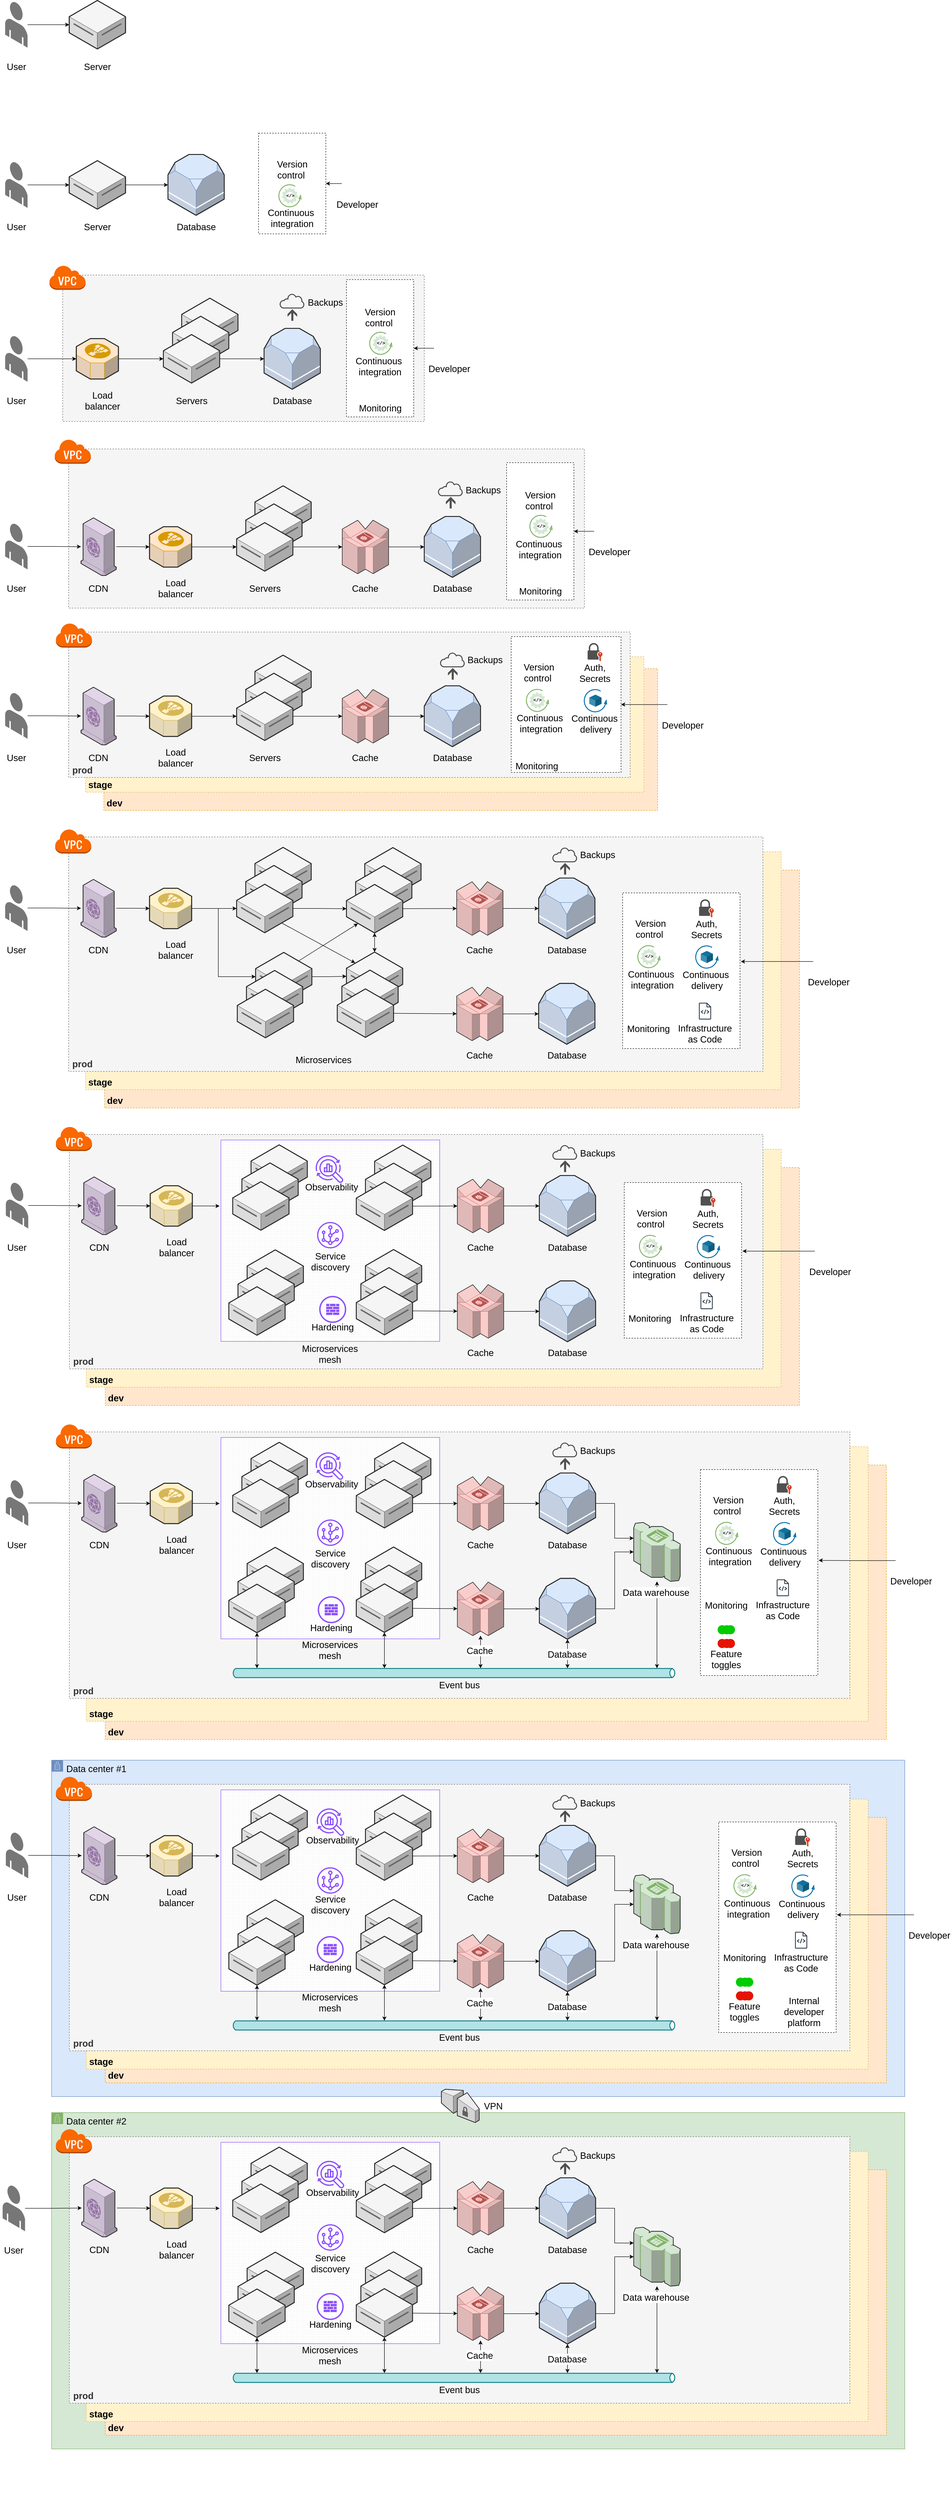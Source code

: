 <mxfile version="24.5.2" type="device">
  <diagram name="Page-1" id="-ZYCApN5Wwl5NKDxl_Fw">
    <mxGraphModel dx="4780" dy="2650" grid="1" gridSize="10" guides="1" tooltips="1" connect="1" arrows="1" fold="1" page="1" pageScale="1" pageWidth="850" pageHeight="1100" math="0" shadow="0">
      <root>
        <mxCell id="0" />
        <mxCell id="1" parent="0" />
        <mxCell id="qYdDb8iEe2bH3-4dFzhq-711" value="Data center #1" style="points=[[0,0],[0.25,0],[0.5,0],[0.75,0],[1,0],[1,0.25],[1,0.5],[1,0.75],[1,1],[0.75,1],[0.5,1],[0.25,1],[0,1],[0,0.75],[0,0.5],[0,0.25]];outlineConnect=0;html=1;whiteSpace=wrap;fontSize=20;fontStyle=0;container=1;pointerEvents=0;collapsible=0;recursiveResize=0;shape=mxgraph.aws4.group;grIcon=mxgraph.aws4.group_corporate_data_center;strokeColor=#6c8ebf;fillColor=#dae8fc;verticalAlign=top;align=left;spacingLeft=30;dashed=0;" parent="1" vertex="1">
          <mxGeometry x="195.75" y="4305" width="1864.25" height="735" as="geometry" />
        </mxCell>
        <mxCell id="ZxzjjC5gdZ-cjDVPfvcw-271" value="&lt;b style=&quot;font-size: 20px;&quot;&gt;dev&lt;/b&gt;" style="rounded=0;whiteSpace=wrap;html=1;dashed=1;fillColor=#ffe6cc;strokeColor=#d79b00;align=left;verticalAlign=bottom;spacingLeft=4;spacingBottom=2;fontSize=20;" parent="1" vertex="1">
          <mxGeometry x="312.99" y="3010" width="1517.01" height="520" as="geometry" />
        </mxCell>
        <mxCell id="ZxzjjC5gdZ-cjDVPfvcw-272" value="&lt;b style=&quot;font-size: 20px;&quot;&gt;stage&lt;/b&gt;" style="rounded=0;whiteSpace=wrap;html=1;dashed=1;fillColor=#fff2cc;strokeColor=#d6b656;align=left;verticalAlign=bottom;spacingLeft=4;spacingBottom=2;fontSize=20;" parent="1" vertex="1">
          <mxGeometry x="271.5" y="2970" width="1518.5" height="520" as="geometry" />
        </mxCell>
        <mxCell id="ZxzjjC5gdZ-cjDVPfvcw-273" value="&lt;b style=&quot;font-size: 20px;&quot;&gt;prod&lt;/b&gt;" style="rounded=0;whiteSpace=wrap;html=1;dashed=1;fillColor=#f5f5f5;fontColor=#333333;strokeColor=#666666;align=left;verticalAlign=bottom;spacingLeft=6;spacingBottom=2;fontSize=20;" parent="1" vertex="1">
          <mxGeometry x="234.5" y="2937.73" width="1515.5" height="512.27" as="geometry" />
        </mxCell>
        <mxCell id="qYdDb8iEe2bH3-4dFzhq-108" value="" style="verticalLabelPosition=bottom;verticalAlign=top;html=1;shape=mxgraph.basic.patternFillRect;fillStyle=grid;step=5;fillStrokeWidth=0.2;fillStrokeColor=#dddddd;strokeColor=#8C4FFF;fontSize=20;" parent="1" vertex="1">
          <mxGeometry x="565.74" y="2949.91" width="478" height="440" as="geometry" />
        </mxCell>
        <mxCell id="ZxzjjC5gdZ-cjDVPfvcw-113" value="&lt;b style=&quot;font-size: 20px;&quot;&gt;dev&lt;/b&gt;" style="rounded=0;whiteSpace=wrap;html=1;dashed=1;fillColor=#ffe6cc;strokeColor=#d79b00;align=left;verticalAlign=bottom;spacingLeft=4;spacingBottom=2;fontSize=20;" parent="1" vertex="1">
          <mxGeometry x="310" y="1920" width="1210" height="310" as="geometry" />
        </mxCell>
        <mxCell id="ZxzjjC5gdZ-cjDVPfvcw-112" value="&lt;b style=&quot;font-size: 20px;&quot;&gt;stage&lt;/b&gt;" style="rounded=0;whiteSpace=wrap;html=1;dashed=1;fillColor=#fff2cc;strokeColor=#d6b656;align=left;verticalAlign=bottom;spacingLeft=4;spacingBottom=2;fontSize=20;" parent="1" vertex="1">
          <mxGeometry x="270" y="1894" width="1220" height="296" as="geometry" />
        </mxCell>
        <mxCell id="ZxzjjC5gdZ-cjDVPfvcw-90" value="&lt;b style=&quot;font-size: 20px;&quot;&gt;prod&lt;/b&gt;" style="rounded=0;whiteSpace=wrap;html=1;dashed=1;fillColor=#f5f5f5;fontColor=#333333;strokeColor=#666666;align=left;verticalAlign=bottom;spacingLeft=6;spacingBottom=2;fontSize=20;" parent="1" vertex="1">
          <mxGeometry x="233" y="1840" width="1227" height="317.73" as="geometry" />
        </mxCell>
        <mxCell id="ZxzjjC5gdZ-cjDVPfvcw-86" value="" style="rounded=0;whiteSpace=wrap;html=1;dashed=1;fillColor=#f5f5f5;fontColor=#333333;strokeColor=#666666;align=left;verticalAlign=bottom;fontSize=20;" parent="1" vertex="1">
          <mxGeometry x="233" y="1440" width="1127" height="347.73" as="geometry" />
        </mxCell>
        <mxCell id="ZxzjjC5gdZ-cjDVPfvcw-87" value="" style="outlineConnect=0;dashed=0;verticalLabelPosition=bottom;verticalAlign=top;align=center;html=1;shape=mxgraph.aws3.virtual_private_cloud;fillColor=#fa6800;fontColor=#000000;strokeColor=#C73500;fontSize=20;" parent="1" vertex="1">
          <mxGeometry x="202" y="1418.27" width="79.5" height="54" as="geometry" />
        </mxCell>
        <mxCell id="ZxzjjC5gdZ-cjDVPfvcw-79" value="" style="rounded=0;whiteSpace=wrap;html=1;dashed=1;fillColor=#f5f5f5;fontColor=#333333;strokeColor=#666666;align=left;verticalAlign=bottom;fontSize=20;" parent="1" vertex="1">
          <mxGeometry x="220" y="1060" width="790" height="320" as="geometry" />
        </mxCell>
        <mxCell id="ZxzjjC5gdZ-cjDVPfvcw-115" value="&lt;b style=&quot;font-size: 20px;&quot;&gt;dev&lt;/b&gt;" style="rounded=0;whiteSpace=wrap;html=1;dashed=1;fillColor=#ffe6cc;strokeColor=#d79b00;align=left;verticalAlign=bottom;spacingLeft=4;spacingBottom=2;fontSize=20;" parent="1" vertex="1">
          <mxGeometry x="311.49" y="2360" width="1518.51" height="520" as="geometry" />
        </mxCell>
        <mxCell id="ZxzjjC5gdZ-cjDVPfvcw-117" value="&lt;b style=&quot;font-size: 20px;&quot;&gt;stage&lt;/b&gt;" style="rounded=0;whiteSpace=wrap;html=1;dashed=1;fillColor=#fff2cc;strokeColor=#d6b656;align=left;verticalAlign=bottom;spacingLeft=4;spacingBottom=2;fontSize=20;" parent="1" vertex="1">
          <mxGeometry x="270" y="2320" width="1520" height="520" as="geometry" />
        </mxCell>
        <mxCell id="ZxzjjC5gdZ-cjDVPfvcw-118" value="&lt;b style=&quot;font-size: 20px;&quot;&gt;prod&lt;/b&gt;" style="rounded=0;whiteSpace=wrap;html=1;dashed=1;fillColor=#f5f5f5;fontColor=#333333;strokeColor=#666666;align=left;verticalAlign=bottom;spacingLeft=6;spacingBottom=2;fontSize=20;" parent="1" vertex="1">
          <mxGeometry x="233" y="2287.73" width="1517" height="512.27" as="geometry" />
        </mxCell>
        <mxCell id="ZxzjjC5gdZ-cjDVPfvcw-35" value="&lt;div style=&quot;font-size: 20px;&quot;&gt;&lt;/div&gt;" style="verticalLabelPosition=middle;html=1;verticalAlign=top;strokeWidth=1;align=center;outlineConnect=0;dashed=0;outlineConnect=0;shape=mxgraph.aws3d.dataServer;strokeColor=#666666;aspect=fixed;fillColor=#f5f5f5;labelPosition=center;fontStyle=1;fontSize=20;fontColor=#333333;" parent="1" vertex="1">
          <mxGeometry x="480" y="1110.5" width="123" height="106" as="geometry" />
        </mxCell>
        <mxCell id="ZxzjjC5gdZ-cjDVPfvcw-34" value="&lt;div style=&quot;font-size: 20px;&quot;&gt;&lt;/div&gt;" style="verticalLabelPosition=middle;html=1;verticalAlign=top;strokeWidth=1;align=center;outlineConnect=0;dashed=0;outlineConnect=0;shape=mxgraph.aws3d.dataServer;strokeColor=#666666;aspect=fixed;fillColor=#f5f5f5;labelPosition=center;fontStyle=1;fontSize=20;fontColor=#333333;" parent="1" vertex="1">
          <mxGeometry x="460" y="1150" width="123" height="106" as="geometry" />
        </mxCell>
        <mxCell id="ZxzjjC5gdZ-cjDVPfvcw-3" style="edgeStyle=orthogonalEdgeStyle;rounded=0;orthogonalLoop=1;jettySize=auto;html=1;fontSize=20;" parent="1" source="LBr9hsCO0pmCrkEfYy0i-7" target="LBr9hsCO0pmCrkEfYy0i-4" edge="1">
          <mxGeometry relative="1" as="geometry" />
        </mxCell>
        <mxCell id="LBr9hsCO0pmCrkEfYy0i-7" value="" style="verticalLabelPosition=bottom;html=1;verticalAlign=top;strokeWidth=1;align=center;outlineConnect=0;dashed=0;outlineConnect=0;shape=mxgraph.aws3d.end_user;strokeColor=none;fillColor=#777777;aspect=fixed;fontSize=20;" parent="1" vertex="1">
          <mxGeometry x="94.25" y="462.77" width="49" height="100.46" as="geometry" />
        </mxCell>
        <mxCell id="LBr9hsCO0pmCrkEfYy0i-4" value="&lt;div style=&quot;font-size: 20px;&quot;&gt;&lt;/div&gt;" style="verticalLabelPosition=middle;html=1;verticalAlign=top;strokeWidth=1;align=center;outlineConnect=0;dashed=0;outlineConnect=0;shape=mxgraph.aws3d.dataServer;strokeColor=#666666;aspect=fixed;fillColor=#f5f5f5;labelPosition=center;fontStyle=1;fontSize=20;fontColor=#333333;" parent="1" vertex="1">
          <mxGeometry x="234.25" y="460" width="123" height="106" as="geometry" />
        </mxCell>
        <mxCell id="ZxzjjC5gdZ-cjDVPfvcw-1" value="User" style="text;html=1;align=center;verticalAlign=middle;whiteSpace=wrap;rounded=0;fontSize=20;" parent="1" vertex="1">
          <mxGeometry x="88.75" y="588.91" width="60" height="30" as="geometry" />
        </mxCell>
        <mxCell id="ZxzjjC5gdZ-cjDVPfvcw-2" value="Server" style="text;html=1;align=center;verticalAlign=middle;whiteSpace=wrap;rounded=0;fontSize=20;" parent="1" vertex="1">
          <mxGeometry x="265.75" y="588.91" width="60" height="30" as="geometry" />
        </mxCell>
        <mxCell id="ZxzjjC5gdZ-cjDVPfvcw-6" style="edgeStyle=orthogonalEdgeStyle;rounded=0;orthogonalLoop=1;jettySize=auto;html=1;fontSize=20;" parent="1" source="ZxzjjC5gdZ-cjDVPfvcw-7" target="ZxzjjC5gdZ-cjDVPfvcw-8" edge="1">
          <mxGeometry relative="1" as="geometry" />
        </mxCell>
        <mxCell id="ZxzjjC5gdZ-cjDVPfvcw-7" value="" style="verticalLabelPosition=bottom;html=1;verticalAlign=top;strokeWidth=1;align=center;outlineConnect=0;dashed=0;outlineConnect=0;shape=mxgraph.aws3d.end_user;strokeColor=none;fillColor=#777777;aspect=fixed;fontSize=20;" parent="1" vertex="1">
          <mxGeometry x="94.25" y="812.77" width="49" height="100.46" as="geometry" />
        </mxCell>
        <mxCell id="ZxzjjC5gdZ-cjDVPfvcw-20" style="edgeStyle=orthogonalEdgeStyle;rounded=0;orthogonalLoop=1;jettySize=auto;html=1;fontSize=20;" parent="1" source="ZxzjjC5gdZ-cjDVPfvcw-8" target="ZxzjjC5gdZ-cjDVPfvcw-11" edge="1">
          <mxGeometry relative="1" as="geometry" />
        </mxCell>
        <mxCell id="ZxzjjC5gdZ-cjDVPfvcw-8" value="&lt;div style=&quot;font-size: 20px;&quot;&gt;&lt;/div&gt;" style="verticalLabelPosition=middle;html=1;verticalAlign=top;strokeWidth=1;align=center;outlineConnect=0;dashed=0;outlineConnect=0;shape=mxgraph.aws3d.dataServer;strokeColor=#666666;aspect=fixed;fillColor=#f5f5f5;labelPosition=center;fontStyle=1;fontSize=20;fontColor=#333333;" parent="1" vertex="1">
          <mxGeometry x="234.25" y="810" width="123" height="106" as="geometry" />
        </mxCell>
        <mxCell id="ZxzjjC5gdZ-cjDVPfvcw-9" value="User" style="text;html=1;align=center;verticalAlign=middle;whiteSpace=wrap;rounded=0;fontSize=20;" parent="1" vertex="1">
          <mxGeometry x="88.75" y="938.91" width="60" height="30" as="geometry" />
        </mxCell>
        <mxCell id="ZxzjjC5gdZ-cjDVPfvcw-10" value="Server" style="text;html=1;align=center;verticalAlign=middle;whiteSpace=wrap;rounded=0;fontSize=20;" parent="1" vertex="1">
          <mxGeometry x="265.75" y="938.91" width="60" height="30" as="geometry" />
        </mxCell>
        <mxCell id="ZxzjjC5gdZ-cjDVPfvcw-11" value="" style="verticalLabelPosition=bottom;html=1;verticalAlign=top;strokeWidth=1;align=center;outlineConnect=0;dashed=0;outlineConnect=0;shape=mxgraph.aws3d.rds;fillColor=#dae8fc;strokeColor=#6c8ebf;aspect=fixed;fontSize=20;" parent="1" vertex="1">
          <mxGeometry x="450" y="796.5" width="123" height="133" as="geometry" />
        </mxCell>
        <mxCell id="ZxzjjC5gdZ-cjDVPfvcw-19" value="Database" style="text;html=1;align=center;verticalAlign=middle;whiteSpace=wrap;rounded=0;fontSize=20;" parent="1" vertex="1">
          <mxGeometry x="481.5" y="938.91" width="60" height="30" as="geometry" />
        </mxCell>
        <mxCell id="ZxzjjC5gdZ-cjDVPfvcw-32" style="edgeStyle=orthogonalEdgeStyle;rounded=0;orthogonalLoop=1;jettySize=auto;html=1;fontSize=20;" parent="1" source="ZxzjjC5gdZ-cjDVPfvcw-24" target="ZxzjjC5gdZ-cjDVPfvcw-31" edge="1">
          <mxGeometry relative="1" as="geometry" />
        </mxCell>
        <mxCell id="ZxzjjC5gdZ-cjDVPfvcw-24" value="" style="verticalLabelPosition=bottom;html=1;verticalAlign=top;strokeWidth=1;align=center;outlineConnect=0;dashed=0;outlineConnect=0;shape=mxgraph.aws3d.end_user;strokeColor=none;fillColor=#777777;aspect=fixed;fontSize=20;" parent="1" vertex="1">
          <mxGeometry x="94.25" y="1192.77" width="49" height="100.46" as="geometry" />
        </mxCell>
        <mxCell id="ZxzjjC5gdZ-cjDVPfvcw-25" style="edgeStyle=orthogonalEdgeStyle;rounded=0;orthogonalLoop=1;jettySize=auto;html=1;fontSize=20;" parent="1" source="ZxzjjC5gdZ-cjDVPfvcw-26" target="ZxzjjC5gdZ-cjDVPfvcw-29" edge="1">
          <mxGeometry relative="1" as="geometry" />
        </mxCell>
        <mxCell id="ZxzjjC5gdZ-cjDVPfvcw-26" value="&lt;div style=&quot;font-size: 20px;&quot;&gt;&lt;/div&gt;" style="verticalLabelPosition=middle;html=1;verticalAlign=top;strokeWidth=1;align=center;outlineConnect=0;dashed=0;outlineConnect=0;shape=mxgraph.aws3d.dataServer;strokeColor=#666666;aspect=fixed;fillColor=#f5f5f5;labelPosition=center;fontStyle=1;fontSize=20;fontColor=#333333;" parent="1" vertex="1">
          <mxGeometry x="440" y="1190" width="123" height="106" as="geometry" />
        </mxCell>
        <mxCell id="ZxzjjC5gdZ-cjDVPfvcw-27" value="User" style="text;html=1;align=center;verticalAlign=middle;whiteSpace=wrap;rounded=0;fontSize=20;" parent="1" vertex="1">
          <mxGeometry x="88.75" y="1318.91" width="60" height="30" as="geometry" />
        </mxCell>
        <mxCell id="ZxzjjC5gdZ-cjDVPfvcw-28" value="Servers" style="text;html=1;align=center;verticalAlign=middle;whiteSpace=wrap;rounded=0;fontSize=20;" parent="1" vertex="1">
          <mxGeometry x="471.5" y="1318.91" width="60" height="30" as="geometry" />
        </mxCell>
        <mxCell id="ZxzjjC5gdZ-cjDVPfvcw-29" value="" style="verticalLabelPosition=bottom;html=1;verticalAlign=top;strokeWidth=1;align=center;outlineConnect=0;dashed=0;outlineConnect=0;shape=mxgraph.aws3d.rds;fillColor=#dae8fc;strokeColor=#6c8ebf;aspect=fixed;fontSize=20;" parent="1" vertex="1">
          <mxGeometry x="660" y="1176.5" width="123" height="133" as="geometry" />
        </mxCell>
        <mxCell id="ZxzjjC5gdZ-cjDVPfvcw-30" value="Database" style="text;html=1;align=center;verticalAlign=middle;whiteSpace=wrap;rounded=0;fontSize=20;" parent="1" vertex="1">
          <mxGeometry x="691.5" y="1318.91" width="60" height="30" as="geometry" />
        </mxCell>
        <mxCell id="ZxzjjC5gdZ-cjDVPfvcw-33" style="edgeStyle=orthogonalEdgeStyle;rounded=0;orthogonalLoop=1;jettySize=auto;html=1;fontSize=20;" parent="1" source="ZxzjjC5gdZ-cjDVPfvcw-31" target="ZxzjjC5gdZ-cjDVPfvcw-26" edge="1">
          <mxGeometry relative="1" as="geometry" />
        </mxCell>
        <mxCell id="ZxzjjC5gdZ-cjDVPfvcw-31" value="" style="verticalLabelPosition=bottom;html=1;verticalAlign=top;strokeWidth=1;align=center;outlineConnect=0;dashed=0;outlineConnect=0;shape=mxgraph.aws3d.elasticLoadBalancing;fillColor=#ffe6cc;strokeColor=#d79b00;aspect=fixed;fontSize=20;" parent="1" vertex="1">
          <mxGeometry x="249.75" y="1198.91" width="92" height="88.17" as="geometry" />
        </mxCell>
        <mxCell id="ZxzjjC5gdZ-cjDVPfvcw-36" value="Load balancer" style="text;html=1;align=center;verticalAlign=middle;whiteSpace=wrap;rounded=0;fontSize=20;" parent="1" vertex="1">
          <mxGeometry x="260" y="1318.91" width="94.25" height="30" as="geometry" />
        </mxCell>
        <mxCell id="ZxzjjC5gdZ-cjDVPfvcw-54" value="&lt;div style=&quot;font-size: 20px;&quot;&gt;&lt;/div&gt;" style="verticalLabelPosition=middle;html=1;verticalAlign=top;strokeWidth=1;align=center;outlineConnect=0;dashed=0;outlineConnect=0;shape=mxgraph.aws3d.dataServer;strokeColor=#666666;aspect=fixed;fillColor=#f5f5f5;labelPosition=center;fontStyle=1;fontSize=20;fontColor=#333333;" parent="1" vertex="1">
          <mxGeometry x="640" y="1520.5" width="123" height="106" as="geometry" />
        </mxCell>
        <mxCell id="ZxzjjC5gdZ-cjDVPfvcw-55" value="&lt;div style=&quot;font-size: 20px;&quot;&gt;&lt;/div&gt;" style="verticalLabelPosition=middle;html=1;verticalAlign=top;strokeWidth=1;align=center;outlineConnect=0;dashed=0;outlineConnect=0;shape=mxgraph.aws3d.dataServer;strokeColor=#666666;aspect=fixed;fillColor=#f5f5f5;labelPosition=center;fontStyle=1;fontSize=20;fontColor=#333333;" parent="1" vertex="1">
          <mxGeometry x="620" y="1560" width="123" height="106" as="geometry" />
        </mxCell>
        <mxCell id="ZxzjjC5gdZ-cjDVPfvcw-69" style="edgeStyle=orthogonalEdgeStyle;rounded=0;orthogonalLoop=1;jettySize=auto;html=1;fontSize=20;" parent="1" source="ZxzjjC5gdZ-cjDVPfvcw-58" target="ZxzjjC5gdZ-cjDVPfvcw-68" edge="1">
          <mxGeometry relative="1" as="geometry" />
        </mxCell>
        <mxCell id="ZxzjjC5gdZ-cjDVPfvcw-58" value="" style="verticalLabelPosition=bottom;html=1;verticalAlign=top;strokeWidth=1;align=center;outlineConnect=0;dashed=0;outlineConnect=0;shape=mxgraph.aws3d.end_user;strokeColor=none;fillColor=#777777;aspect=fixed;fontSize=20;" parent="1" vertex="1">
          <mxGeometry x="94.25" y="1602.77" width="49" height="100.46" as="geometry" />
        </mxCell>
        <mxCell id="ZxzjjC5gdZ-cjDVPfvcw-76" style="edgeStyle=orthogonalEdgeStyle;rounded=0;orthogonalLoop=1;jettySize=auto;html=1;fontSize=20;" parent="1" source="ZxzjjC5gdZ-cjDVPfvcw-60" target="ZxzjjC5gdZ-cjDVPfvcw-73" edge="1">
          <mxGeometry relative="1" as="geometry" />
        </mxCell>
        <mxCell id="ZxzjjC5gdZ-cjDVPfvcw-60" value="&lt;div style=&quot;font-size: 20px;&quot;&gt;&lt;/div&gt;" style="verticalLabelPosition=middle;html=1;verticalAlign=top;strokeWidth=1;align=center;outlineConnect=0;dashed=0;outlineConnect=0;shape=mxgraph.aws3d.dataServer;strokeColor=#666666;aspect=fixed;fillColor=#f5f5f5;labelPosition=center;fontStyle=1;fontSize=20;fontColor=#333333;" parent="1" vertex="1">
          <mxGeometry x="600" y="1601" width="123" height="106" as="geometry" />
        </mxCell>
        <mxCell id="ZxzjjC5gdZ-cjDVPfvcw-61" value="User" style="text;html=1;align=center;verticalAlign=middle;whiteSpace=wrap;rounded=0;fontSize=20;" parent="1" vertex="1">
          <mxGeometry x="88.75" y="1728.91" width="60" height="30" as="geometry" />
        </mxCell>
        <mxCell id="ZxzjjC5gdZ-cjDVPfvcw-62" value="Servers" style="text;html=1;align=center;verticalAlign=middle;whiteSpace=wrap;rounded=0;fontSize=20;" parent="1" vertex="1">
          <mxGeometry x="631.5" y="1728.91" width="60" height="30" as="geometry" />
        </mxCell>
        <mxCell id="ZxzjjC5gdZ-cjDVPfvcw-63" value="" style="verticalLabelPosition=bottom;html=1;verticalAlign=top;strokeWidth=1;align=center;outlineConnect=0;dashed=0;outlineConnect=0;shape=mxgraph.aws3d.rds;fillColor=#dae8fc;strokeColor=#6c8ebf;aspect=fixed;fontSize=20;" parent="1" vertex="1">
          <mxGeometry x="1010" y="1587.5" width="123" height="133" as="geometry" />
        </mxCell>
        <mxCell id="ZxzjjC5gdZ-cjDVPfvcw-64" value="Database" style="text;html=1;align=center;verticalAlign=middle;whiteSpace=wrap;rounded=0;fontSize=20;" parent="1" vertex="1">
          <mxGeometry x="1041.5" y="1728.91" width="60" height="30" as="geometry" />
        </mxCell>
        <mxCell id="ZxzjjC5gdZ-cjDVPfvcw-65" style="edgeStyle=orthogonalEdgeStyle;rounded=0;orthogonalLoop=1;jettySize=auto;html=1;fontSize=20;" parent="1" source="ZxzjjC5gdZ-cjDVPfvcw-66" target="ZxzjjC5gdZ-cjDVPfvcw-60" edge="1">
          <mxGeometry relative="1" as="geometry" />
        </mxCell>
        <mxCell id="ZxzjjC5gdZ-cjDVPfvcw-66" value="" style="verticalLabelPosition=bottom;html=1;verticalAlign=top;strokeWidth=1;align=center;outlineConnect=0;dashed=0;outlineConnect=0;shape=mxgraph.aws3d.elasticLoadBalancing;fillColor=#ffe6cc;strokeColor=#d79b00;aspect=fixed;fontSize=20;" parent="1" vertex="1">
          <mxGeometry x="409.75" y="1609.91" width="92" height="88.17" as="geometry" />
        </mxCell>
        <mxCell id="ZxzjjC5gdZ-cjDVPfvcw-67" value="Load balancer" style="text;html=1;align=center;verticalAlign=middle;whiteSpace=wrap;rounded=0;fontSize=20;" parent="1" vertex="1">
          <mxGeometry x="420" y="1728.91" width="94.25" height="30" as="geometry" />
        </mxCell>
        <mxCell id="ZxzjjC5gdZ-cjDVPfvcw-70" style="edgeStyle=orthogonalEdgeStyle;rounded=0;orthogonalLoop=1;jettySize=auto;html=1;fontSize=20;" parent="1" source="ZxzjjC5gdZ-cjDVPfvcw-68" target="ZxzjjC5gdZ-cjDVPfvcw-66" edge="1">
          <mxGeometry relative="1" as="geometry" />
        </mxCell>
        <mxCell id="ZxzjjC5gdZ-cjDVPfvcw-68" value="" style="verticalLabelPosition=bottom;html=1;verticalAlign=top;strokeWidth=1;align=center;outlineConnect=0;dashed=0;outlineConnect=0;shape=mxgraph.aws3d.cloudfront;fillColor=#e1d5e7;strokeColor=#9673a6;aspect=fixed;fontSize=20;" parent="1" vertex="1">
          <mxGeometry x="260" y="1590.5" width="77.03" height="126" as="geometry" />
        </mxCell>
        <mxCell id="ZxzjjC5gdZ-cjDVPfvcw-71" value="CDN" style="text;html=1;align=center;verticalAlign=middle;whiteSpace=wrap;rounded=0;fontSize=20;" parent="1" vertex="1">
          <mxGeometry x="251.39" y="1728.91" width="94.25" height="30" as="geometry" />
        </mxCell>
        <mxCell id="ZxzjjC5gdZ-cjDVPfvcw-74" value="Cache" style="text;html=1;align=center;verticalAlign=middle;whiteSpace=wrap;rounded=0;fontSize=20;" parent="1" vertex="1">
          <mxGeometry x="851.49" y="1728.91" width="60" height="30" as="geometry" />
        </mxCell>
        <mxCell id="ZxzjjC5gdZ-cjDVPfvcw-77" style="edgeStyle=orthogonalEdgeStyle;rounded=0;orthogonalLoop=1;jettySize=auto;html=1;fontSize=20;" parent="1" source="ZxzjjC5gdZ-cjDVPfvcw-73" target="ZxzjjC5gdZ-cjDVPfvcw-63" edge="1">
          <mxGeometry relative="1" as="geometry" />
        </mxCell>
        <mxCell id="ZxzjjC5gdZ-cjDVPfvcw-73" value="" style="verticalLabelPosition=bottom;html=1;verticalAlign=top;strokeWidth=1;align=center;outlineConnect=0;dashed=0;outlineConnect=0;shape=mxgraph.aws3d.dynamoDb;fillColor=#f8cecc;strokeColor=#b85450;aspect=fixed;fontSize=20;" parent="1" vertex="1">
          <mxGeometry x="830.9" y="1595.5" width="101.19" height="117.08" as="geometry" />
        </mxCell>
        <mxCell id="ZxzjjC5gdZ-cjDVPfvcw-92" value="&lt;div style=&quot;font-size: 20px;&quot;&gt;&lt;/div&gt;" style="verticalLabelPosition=middle;html=1;verticalAlign=top;strokeWidth=1;align=center;outlineConnect=0;dashed=0;outlineConnect=0;shape=mxgraph.aws3d.dataServer;strokeColor=#666666;aspect=fixed;fillColor=#f5f5f5;labelPosition=center;fontStyle=1;fontSize=20;fontColor=#333333;" parent="1" vertex="1">
          <mxGeometry x="640" y="1890.5" width="123" height="106" as="geometry" />
        </mxCell>
        <mxCell id="ZxzjjC5gdZ-cjDVPfvcw-93" value="&lt;div style=&quot;font-size: 20px;&quot;&gt;&lt;/div&gt;" style="verticalLabelPosition=middle;html=1;verticalAlign=top;strokeWidth=1;align=center;outlineConnect=0;dashed=0;outlineConnect=0;shape=mxgraph.aws3d.dataServer;strokeColor=#666666;aspect=fixed;fillColor=#f5f5f5;labelPosition=center;fontStyle=1;fontSize=20;fontColor=#333333;" parent="1" vertex="1">
          <mxGeometry x="620" y="1930" width="123" height="106" as="geometry" />
        </mxCell>
        <mxCell id="ZxzjjC5gdZ-cjDVPfvcw-95" style="edgeStyle=orthogonalEdgeStyle;rounded=0;orthogonalLoop=1;jettySize=auto;html=1;fontSize=20;" parent="1" source="ZxzjjC5gdZ-cjDVPfvcw-96" target="ZxzjjC5gdZ-cjDVPfvcw-107" edge="1">
          <mxGeometry relative="1" as="geometry" />
        </mxCell>
        <mxCell id="ZxzjjC5gdZ-cjDVPfvcw-96" value="" style="verticalLabelPosition=bottom;html=1;verticalAlign=top;strokeWidth=1;align=center;outlineConnect=0;dashed=0;outlineConnect=0;shape=mxgraph.aws3d.end_user;strokeColor=none;fillColor=#777777;aspect=fixed;fontSize=20;" parent="1" vertex="1">
          <mxGeometry x="94.25" y="1972.77" width="49" height="100.46" as="geometry" />
        </mxCell>
        <mxCell id="ZxzjjC5gdZ-cjDVPfvcw-97" style="edgeStyle=orthogonalEdgeStyle;rounded=0;orthogonalLoop=1;jettySize=auto;html=1;fontSize=20;" parent="1" source="ZxzjjC5gdZ-cjDVPfvcw-98" target="ZxzjjC5gdZ-cjDVPfvcw-111" edge="1">
          <mxGeometry relative="1" as="geometry" />
        </mxCell>
        <mxCell id="ZxzjjC5gdZ-cjDVPfvcw-98" value="&lt;div style=&quot;font-size: 20px;&quot;&gt;&lt;/div&gt;" style="verticalLabelPosition=middle;html=1;verticalAlign=top;strokeWidth=1;align=center;outlineConnect=0;dashed=0;outlineConnect=0;shape=mxgraph.aws3d.dataServer;strokeColor=#666666;aspect=fixed;fillColor=#f5f5f5;labelPosition=center;fontStyle=1;fontSize=20;fontColor=#333333;" parent="1" vertex="1">
          <mxGeometry x="600" y="1971" width="123" height="106" as="geometry" />
        </mxCell>
        <mxCell id="ZxzjjC5gdZ-cjDVPfvcw-99" value="User" style="text;html=1;align=center;verticalAlign=middle;whiteSpace=wrap;rounded=0;fontSize=20;" parent="1" vertex="1">
          <mxGeometry x="88.75" y="2098.91" width="60" height="30" as="geometry" />
        </mxCell>
        <mxCell id="ZxzjjC5gdZ-cjDVPfvcw-100" value="Servers" style="text;html=1;align=center;verticalAlign=middle;whiteSpace=wrap;rounded=0;fontSize=20;" parent="1" vertex="1">
          <mxGeometry x="631.5" y="2098.91" width="60" height="30" as="geometry" />
        </mxCell>
        <mxCell id="ZxzjjC5gdZ-cjDVPfvcw-101" value="" style="verticalLabelPosition=bottom;html=1;verticalAlign=top;strokeWidth=1;align=center;outlineConnect=0;dashed=0;outlineConnect=0;shape=mxgraph.aws3d.rds;fillColor=#dae8fc;strokeColor=#6c8ebf;aspect=fixed;fontSize=20;" parent="1" vertex="1">
          <mxGeometry x="1010" y="1957.5" width="123" height="133" as="geometry" />
        </mxCell>
        <mxCell id="ZxzjjC5gdZ-cjDVPfvcw-102" value="Database" style="text;html=1;align=center;verticalAlign=middle;whiteSpace=wrap;rounded=0;fontSize=20;" parent="1" vertex="1">
          <mxGeometry x="1041.5" y="2098.91" width="60" height="30" as="geometry" />
        </mxCell>
        <mxCell id="ZxzjjC5gdZ-cjDVPfvcw-103" style="edgeStyle=orthogonalEdgeStyle;rounded=0;orthogonalLoop=1;jettySize=auto;html=1;fontSize=20;" parent="1" source="ZxzjjC5gdZ-cjDVPfvcw-104" target="ZxzjjC5gdZ-cjDVPfvcw-98" edge="1">
          <mxGeometry relative="1" as="geometry" />
        </mxCell>
        <mxCell id="ZxzjjC5gdZ-cjDVPfvcw-104" value="" style="verticalLabelPosition=bottom;html=1;verticalAlign=top;strokeWidth=1;align=center;outlineConnect=0;dashed=0;outlineConnect=0;shape=mxgraph.aws3d.elasticLoadBalancing;fillColor=#fff2cc;strokeColor=#d6b656;aspect=fixed;fontSize=20;" parent="1" vertex="1">
          <mxGeometry x="409.75" y="1979.91" width="92" height="88.17" as="geometry" />
        </mxCell>
        <mxCell id="ZxzjjC5gdZ-cjDVPfvcw-105" value="Load balancer" style="text;html=1;align=center;verticalAlign=middle;whiteSpace=wrap;rounded=0;fontSize=20;" parent="1" vertex="1">
          <mxGeometry x="420" y="2098.91" width="94.25" height="30" as="geometry" />
        </mxCell>
        <mxCell id="ZxzjjC5gdZ-cjDVPfvcw-106" style="edgeStyle=orthogonalEdgeStyle;rounded=0;orthogonalLoop=1;jettySize=auto;html=1;fontSize=20;" parent="1" source="ZxzjjC5gdZ-cjDVPfvcw-107" target="ZxzjjC5gdZ-cjDVPfvcw-104" edge="1">
          <mxGeometry relative="1" as="geometry" />
        </mxCell>
        <mxCell id="ZxzjjC5gdZ-cjDVPfvcw-107" value="" style="verticalLabelPosition=bottom;html=1;verticalAlign=top;strokeWidth=1;align=center;outlineConnect=0;dashed=0;outlineConnect=0;shape=mxgraph.aws3d.cloudfront;fillColor=#e1d5e7;strokeColor=#9673a6;aspect=fixed;fontSize=20;" parent="1" vertex="1">
          <mxGeometry x="260" y="1960.5" width="77.03" height="126" as="geometry" />
        </mxCell>
        <mxCell id="ZxzjjC5gdZ-cjDVPfvcw-108" value="CDN" style="text;html=1;align=center;verticalAlign=middle;whiteSpace=wrap;rounded=0;fontSize=20;" parent="1" vertex="1">
          <mxGeometry x="251.39" y="2098.91" width="94.25" height="30" as="geometry" />
        </mxCell>
        <mxCell id="ZxzjjC5gdZ-cjDVPfvcw-109" value="Cache" style="text;html=1;align=center;verticalAlign=middle;whiteSpace=wrap;rounded=0;fontSize=20;" parent="1" vertex="1">
          <mxGeometry x="851.49" y="2098.91" width="60" height="30" as="geometry" />
        </mxCell>
        <mxCell id="ZxzjjC5gdZ-cjDVPfvcw-110" style="edgeStyle=orthogonalEdgeStyle;rounded=0;orthogonalLoop=1;jettySize=auto;html=1;fontSize=20;" parent="1" source="ZxzjjC5gdZ-cjDVPfvcw-111" target="ZxzjjC5gdZ-cjDVPfvcw-101" edge="1">
          <mxGeometry relative="1" as="geometry" />
        </mxCell>
        <mxCell id="ZxzjjC5gdZ-cjDVPfvcw-111" value="" style="verticalLabelPosition=bottom;html=1;verticalAlign=top;strokeWidth=1;align=center;outlineConnect=0;dashed=0;outlineConnect=0;shape=mxgraph.aws3d.dynamoDb;fillColor=#f8cecc;strokeColor=#b85450;aspect=fixed;fontSize=20;" parent="1" vertex="1">
          <mxGeometry x="830.9" y="1965.5" width="101.19" height="117.08" as="geometry" />
        </mxCell>
        <mxCell id="ZxzjjC5gdZ-cjDVPfvcw-120" value="&lt;div style=&quot;font-size: 20px;&quot;&gt;&lt;/div&gt;" style="verticalLabelPosition=middle;html=1;verticalAlign=top;strokeWidth=1;align=center;outlineConnect=0;dashed=0;outlineConnect=0;shape=mxgraph.aws3d.dataServer;strokeColor=#666666;aspect=fixed;fillColor=#f5f5f5;labelPosition=center;fontStyle=1;fontSize=20;fontColor=#333333;" parent="1" vertex="1">
          <mxGeometry x="640" y="2310.5" width="123" height="106" as="geometry" />
        </mxCell>
        <mxCell id="ZxzjjC5gdZ-cjDVPfvcw-121" value="&lt;div style=&quot;font-size: 20px;&quot;&gt;&lt;/div&gt;" style="verticalLabelPosition=middle;html=1;verticalAlign=top;strokeWidth=1;align=center;outlineConnect=0;dashed=0;outlineConnect=0;shape=mxgraph.aws3d.dataServer;strokeColor=#666666;aspect=fixed;fillColor=#f5f5f5;labelPosition=center;fontStyle=1;fontSize=20;fontColor=#333333;" parent="1" vertex="1">
          <mxGeometry x="620" y="2350" width="123" height="106" as="geometry" />
        </mxCell>
        <mxCell id="ZxzjjC5gdZ-cjDVPfvcw-123" style="edgeStyle=orthogonalEdgeStyle;rounded=0;orthogonalLoop=1;jettySize=auto;html=1;fontSize=20;" parent="1" source="ZxzjjC5gdZ-cjDVPfvcw-124" target="ZxzjjC5gdZ-cjDVPfvcw-135" edge="1">
          <mxGeometry relative="1" as="geometry" />
        </mxCell>
        <mxCell id="ZxzjjC5gdZ-cjDVPfvcw-124" value="" style="verticalLabelPosition=bottom;html=1;verticalAlign=top;strokeWidth=1;align=center;outlineConnect=0;dashed=0;outlineConnect=0;shape=mxgraph.aws3d.end_user;strokeColor=none;fillColor=#777777;aspect=fixed;fontSize=20;" parent="1" vertex="1">
          <mxGeometry x="94.25" y="2392.77" width="49" height="100.46" as="geometry" />
        </mxCell>
        <mxCell id="ZxzjjC5gdZ-cjDVPfvcw-155" style="edgeStyle=orthogonalEdgeStyle;rounded=0;orthogonalLoop=1;jettySize=auto;html=1;fontSize=20;" parent="1" source="ZxzjjC5gdZ-cjDVPfvcw-126" target="ZxzjjC5gdZ-cjDVPfvcw-145" edge="1">
          <mxGeometry relative="1" as="geometry" />
        </mxCell>
        <mxCell id="ZxzjjC5gdZ-cjDVPfvcw-126" value="&lt;div style=&quot;font-size: 20px;&quot;&gt;&lt;/div&gt;" style="verticalLabelPosition=middle;html=1;verticalAlign=top;strokeWidth=1;align=center;outlineConnect=0;dashed=0;outlineConnect=0;shape=mxgraph.aws3d.dataServer;strokeColor=#666666;aspect=fixed;fillColor=#f5f5f5;labelPosition=center;fontStyle=1;fontSize=20;fontColor=#333333;" parent="1" vertex="1">
          <mxGeometry x="600" y="2391" width="123" height="106" as="geometry" />
        </mxCell>
        <mxCell id="ZxzjjC5gdZ-cjDVPfvcw-127" value="User" style="text;html=1;align=center;verticalAlign=middle;whiteSpace=wrap;rounded=0;fontSize=20;" parent="1" vertex="1">
          <mxGeometry x="88.75" y="2518.91" width="60" height="30" as="geometry" />
        </mxCell>
        <mxCell id="ZxzjjC5gdZ-cjDVPfvcw-128" value="Microservices" style="text;html=1;align=center;verticalAlign=middle;whiteSpace=wrap;rounded=0;fontSize=20;" parent="1" vertex="1">
          <mxGeometry x="742.25" y="2759.2" width="95.5" height="30" as="geometry" />
        </mxCell>
        <mxCell id="ZxzjjC5gdZ-cjDVPfvcw-129" value="" style="verticalLabelPosition=bottom;html=1;verticalAlign=top;strokeWidth=1;align=center;outlineConnect=0;dashed=0;outlineConnect=0;shape=mxgraph.aws3d.rds;fillColor=#dae8fc;strokeColor=#6c8ebf;aspect=fixed;fontSize=20;" parent="1" vertex="1">
          <mxGeometry x="1260" y="2377.5" width="123" height="133" as="geometry" />
        </mxCell>
        <mxCell id="ZxzjjC5gdZ-cjDVPfvcw-130" value="Database" style="text;html=1;align=center;verticalAlign=middle;whiteSpace=wrap;rounded=0;fontSize=20;" parent="1" vertex="1">
          <mxGeometry x="1291.5" y="2518.91" width="60" height="30" as="geometry" />
        </mxCell>
        <mxCell id="ZxzjjC5gdZ-cjDVPfvcw-131" style="edgeStyle=orthogonalEdgeStyle;rounded=0;orthogonalLoop=1;jettySize=auto;html=1;fontSize=20;" parent="1" source="ZxzjjC5gdZ-cjDVPfvcw-132" target="ZxzjjC5gdZ-cjDVPfvcw-126" edge="1">
          <mxGeometry relative="1" as="geometry" />
        </mxCell>
        <mxCell id="ZxzjjC5gdZ-cjDVPfvcw-161" style="edgeStyle=orthogonalEdgeStyle;rounded=0;orthogonalLoop=1;jettySize=auto;html=1;fontSize=20;" parent="1" source="ZxzjjC5gdZ-cjDVPfvcw-132" target="ZxzjjC5gdZ-cjDVPfvcw-140" edge="1">
          <mxGeometry relative="1" as="geometry">
            <Array as="points">
              <mxPoint x="560" y="2444" />
              <mxPoint x="560" y="2593" />
            </Array>
          </mxGeometry>
        </mxCell>
        <mxCell id="ZxzjjC5gdZ-cjDVPfvcw-132" value="" style="verticalLabelPosition=bottom;html=1;verticalAlign=top;strokeWidth=1;align=center;outlineConnect=0;dashed=0;outlineConnect=0;shape=mxgraph.aws3d.elasticLoadBalancing;fillColor=#fff2cc;strokeColor=#d6b656;aspect=fixed;fontSize=20;" parent="1" vertex="1">
          <mxGeometry x="409.75" y="2399.91" width="92" height="88.17" as="geometry" />
        </mxCell>
        <mxCell id="ZxzjjC5gdZ-cjDVPfvcw-133" value="Load balancer" style="text;html=1;align=center;verticalAlign=middle;whiteSpace=wrap;rounded=0;fontSize=20;" parent="1" vertex="1">
          <mxGeometry x="420" y="2518.91" width="94.25" height="30" as="geometry" />
        </mxCell>
        <mxCell id="ZxzjjC5gdZ-cjDVPfvcw-134" style="edgeStyle=orthogonalEdgeStyle;rounded=0;orthogonalLoop=1;jettySize=auto;html=1;fontSize=20;" parent="1" source="ZxzjjC5gdZ-cjDVPfvcw-135" target="ZxzjjC5gdZ-cjDVPfvcw-132" edge="1">
          <mxGeometry relative="1" as="geometry" />
        </mxCell>
        <mxCell id="ZxzjjC5gdZ-cjDVPfvcw-135" value="" style="verticalLabelPosition=bottom;html=1;verticalAlign=top;strokeWidth=1;align=center;outlineConnect=0;dashed=0;outlineConnect=0;shape=mxgraph.aws3d.cloudfront;fillColor=#e1d5e7;strokeColor=#9673a6;aspect=fixed;fontSize=20;" parent="1" vertex="1">
          <mxGeometry x="260" y="2380.5" width="77.03" height="126" as="geometry" />
        </mxCell>
        <mxCell id="ZxzjjC5gdZ-cjDVPfvcw-136" value="CDN" style="text;html=1;align=center;verticalAlign=middle;whiteSpace=wrap;rounded=0;fontSize=20;" parent="1" vertex="1">
          <mxGeometry x="251.39" y="2518.91" width="94.25" height="30" as="geometry" />
        </mxCell>
        <mxCell id="ZxzjjC5gdZ-cjDVPfvcw-137" value="Cache" style="text;html=1;align=center;verticalAlign=middle;whiteSpace=wrap;rounded=0;fontSize=20;" parent="1" vertex="1">
          <mxGeometry x="1101.49" y="2518.91" width="60" height="30" as="geometry" />
        </mxCell>
        <mxCell id="ZxzjjC5gdZ-cjDVPfvcw-138" style="edgeStyle=orthogonalEdgeStyle;rounded=0;orthogonalLoop=1;jettySize=auto;html=1;fontSize=20;" parent="1" source="ZxzjjC5gdZ-cjDVPfvcw-139" target="ZxzjjC5gdZ-cjDVPfvcw-129" edge="1">
          <mxGeometry relative="1" as="geometry" />
        </mxCell>
        <mxCell id="ZxzjjC5gdZ-cjDVPfvcw-139" value="" style="verticalLabelPosition=bottom;html=1;verticalAlign=top;strokeWidth=1;align=center;outlineConnect=0;dashed=0;outlineConnect=0;shape=mxgraph.aws3d.dynamoDb;fillColor=#f8cecc;strokeColor=#b85450;aspect=fixed;fontSize=20;" parent="1" vertex="1">
          <mxGeometry x="1080.9" y="2385.5" width="101.19" height="117.08" as="geometry" />
        </mxCell>
        <mxCell id="ZxzjjC5gdZ-cjDVPfvcw-119" value="" style="outlineConnect=0;dashed=0;verticalLabelPosition=bottom;verticalAlign=top;align=center;html=1;shape=mxgraph.aws3.virtual_private_cloud;fillColor=#fa6800;fontColor=#000000;strokeColor=#C73500;fontSize=20;" parent="1" vertex="1">
          <mxGeometry x="203" y="2270" width="79.5" height="54" as="geometry" />
        </mxCell>
        <mxCell id="ZxzjjC5gdZ-cjDVPfvcw-162" style="edgeStyle=orthogonalEdgeStyle;rounded=0;orthogonalLoop=1;jettySize=auto;html=1;fontSize=20;" parent="1" source="ZxzjjC5gdZ-cjDVPfvcw-140" target="ZxzjjC5gdZ-cjDVPfvcw-146" edge="1">
          <mxGeometry relative="1" as="geometry" />
        </mxCell>
        <mxCell id="ZxzjjC5gdZ-cjDVPfvcw-140" value="&lt;div style=&quot;font-size: 20px;&quot;&gt;&lt;/div&gt;" style="verticalLabelPosition=middle;html=1;verticalAlign=top;strokeWidth=1;align=center;outlineConnect=0;dashed=0;outlineConnect=0;shape=mxgraph.aws3d.dataServer;strokeColor=#666666;aspect=fixed;fillColor=#f5f5f5;labelPosition=center;fontStyle=1;fontSize=20;fontColor=#333333;" parent="1" vertex="1">
          <mxGeometry x="641.5" y="2540" width="123" height="106" as="geometry" />
        </mxCell>
        <mxCell id="ZxzjjC5gdZ-cjDVPfvcw-141" value="&lt;div style=&quot;font-size: 20px;&quot;&gt;&lt;/div&gt;" style="verticalLabelPosition=middle;html=1;verticalAlign=top;strokeWidth=1;align=center;outlineConnect=0;dashed=0;outlineConnect=0;shape=mxgraph.aws3d.dataServer;strokeColor=#666666;aspect=fixed;fillColor=#f5f5f5;labelPosition=center;fontStyle=1;fontSize=20;fontColor=#333333;" parent="1" vertex="1">
          <mxGeometry x="621.5" y="2579.5" width="123" height="106" as="geometry" />
        </mxCell>
        <mxCell id="ZxzjjC5gdZ-cjDVPfvcw-143" value="&lt;div style=&quot;font-size: 20px;&quot;&gt;&lt;/div&gt;" style="verticalLabelPosition=middle;html=1;verticalAlign=top;strokeWidth=1;align=center;outlineConnect=0;dashed=0;outlineConnect=0;shape=mxgraph.aws3d.dataServer;strokeColor=#666666;aspect=fixed;fillColor=#f5f5f5;labelPosition=center;fontStyle=1;fontSize=20;fontColor=#333333;" parent="1" vertex="1">
          <mxGeometry x="880" y="2311" width="123" height="106" as="geometry" />
        </mxCell>
        <mxCell id="ZxzjjC5gdZ-cjDVPfvcw-144" value="&lt;div style=&quot;font-size: 20px;&quot;&gt;&lt;/div&gt;" style="verticalLabelPosition=middle;html=1;verticalAlign=top;strokeWidth=1;align=center;outlineConnect=0;dashed=0;outlineConnect=0;shape=mxgraph.aws3d.dataServer;strokeColor=#666666;aspect=fixed;fillColor=#f5f5f5;labelPosition=center;fontStyle=1;fontSize=20;fontColor=#333333;" parent="1" vertex="1">
          <mxGeometry x="860" y="2350.5" width="123" height="106" as="geometry" />
        </mxCell>
        <mxCell id="ZxzjjC5gdZ-cjDVPfvcw-164" style="edgeStyle=orthogonalEdgeStyle;rounded=0;orthogonalLoop=1;jettySize=auto;html=1;fontSize=20;" parent="1" source="ZxzjjC5gdZ-cjDVPfvcw-145" target="ZxzjjC5gdZ-cjDVPfvcw-146" edge="1">
          <mxGeometry relative="1" as="geometry" />
        </mxCell>
        <mxCell id="ZxzjjC5gdZ-cjDVPfvcw-163" style="edgeStyle=orthogonalEdgeStyle;rounded=0;orthogonalLoop=1;jettySize=auto;html=1;fontSize=20;" parent="1" source="ZxzjjC5gdZ-cjDVPfvcw-146" target="ZxzjjC5gdZ-cjDVPfvcw-145" edge="1">
          <mxGeometry relative="1" as="geometry" />
        </mxCell>
        <mxCell id="ZxzjjC5gdZ-cjDVPfvcw-146" value="&lt;div style=&quot;font-size: 20px;&quot;&gt;&lt;/div&gt;" style="verticalLabelPosition=middle;html=1;verticalAlign=top;strokeWidth=1;align=center;outlineConnect=0;dashed=0;outlineConnect=0;shape=mxgraph.aws3d.dataServer;strokeColor=#666666;aspect=fixed;fillColor=#f5f5f5;labelPosition=center;fontStyle=1;fontSize=20;fontColor=#333333;" parent="1" vertex="1">
          <mxGeometry x="839.99" y="2539.25" width="123" height="106" as="geometry" />
        </mxCell>
        <mxCell id="ZxzjjC5gdZ-cjDVPfvcw-147" value="&lt;div style=&quot;font-size: 20px;&quot;&gt;&lt;/div&gt;" style="verticalLabelPosition=middle;html=1;verticalAlign=top;strokeWidth=1;align=center;outlineConnect=0;dashed=0;outlineConnect=0;shape=mxgraph.aws3d.dataServer;strokeColor=#666666;aspect=fixed;fillColor=#f5f5f5;labelPosition=center;fontStyle=1;fontSize=20;fontColor=#333333;" parent="1" vertex="1">
          <mxGeometry x="829.99" y="2578.75" width="123" height="106" as="geometry" />
        </mxCell>
        <mxCell id="ZxzjjC5gdZ-cjDVPfvcw-148" value="&lt;div style=&quot;font-size: 20px;&quot;&gt;&lt;/div&gt;" style="verticalLabelPosition=middle;html=1;verticalAlign=top;strokeWidth=1;align=center;outlineConnect=0;dashed=0;outlineConnect=0;shape=mxgraph.aws3d.dataServer;strokeColor=#666666;aspect=fixed;fillColor=#f5f5f5;labelPosition=center;fontStyle=1;fontSize=20;fontColor=#333333;" parent="1" vertex="1">
          <mxGeometry x="819.99" y="2619.75" width="123" height="106" as="geometry" />
        </mxCell>
        <mxCell id="ZxzjjC5gdZ-cjDVPfvcw-149" value="" style="verticalLabelPosition=bottom;html=1;verticalAlign=top;strokeWidth=1;align=center;outlineConnect=0;dashed=0;outlineConnect=0;shape=mxgraph.aws3d.rds;fillColor=#dae8fc;strokeColor=#6c8ebf;aspect=fixed;fontSize=20;" parent="1" vertex="1">
          <mxGeometry x="1260" y="2607.79" width="123" height="133" as="geometry" />
        </mxCell>
        <mxCell id="ZxzjjC5gdZ-cjDVPfvcw-150" value="Database" style="text;html=1;align=center;verticalAlign=middle;whiteSpace=wrap;rounded=0;fontSize=20;" parent="1" vertex="1">
          <mxGeometry x="1291.5" y="2749.2" width="60" height="30" as="geometry" />
        </mxCell>
        <mxCell id="ZxzjjC5gdZ-cjDVPfvcw-151" value="Cache" style="text;html=1;align=center;verticalAlign=middle;whiteSpace=wrap;rounded=0;fontSize=20;" parent="1" vertex="1">
          <mxGeometry x="1101.49" y="2749.2" width="60" height="30" as="geometry" />
        </mxCell>
        <mxCell id="ZxzjjC5gdZ-cjDVPfvcw-167" style="edgeStyle=orthogonalEdgeStyle;rounded=0;orthogonalLoop=1;jettySize=auto;html=1;fontSize=20;" parent="1" source="ZxzjjC5gdZ-cjDVPfvcw-152" target="ZxzjjC5gdZ-cjDVPfvcw-149" edge="1">
          <mxGeometry relative="1" as="geometry" />
        </mxCell>
        <mxCell id="ZxzjjC5gdZ-cjDVPfvcw-152" value="" style="verticalLabelPosition=bottom;html=1;verticalAlign=top;strokeWidth=1;align=center;outlineConnect=0;dashed=0;outlineConnect=0;shape=mxgraph.aws3d.dynamoDb;fillColor=#f8cecc;strokeColor=#b85450;aspect=fixed;fontSize=20;" parent="1" vertex="1">
          <mxGeometry x="1080.9" y="2615.79" width="101.19" height="117.08" as="geometry" />
        </mxCell>
        <mxCell id="ZxzjjC5gdZ-cjDVPfvcw-142" value="&lt;div style=&quot;font-size: 20px;&quot;&gt;&lt;/div&gt;" style="verticalLabelPosition=middle;html=1;verticalAlign=top;strokeWidth=1;align=center;outlineConnect=0;dashed=0;outlineConnect=0;shape=mxgraph.aws3d.dataServer;strokeColor=#666666;aspect=fixed;fillColor=#f5f5f5;labelPosition=center;fontStyle=1;fontSize=20;fontColor=#333333;" parent="1" vertex="1">
          <mxGeometry x="601.5" y="2620.5" width="123" height="106" as="geometry" />
        </mxCell>
        <mxCell id="ZxzjjC5gdZ-cjDVPfvcw-159" value="" style="endArrow=classic;html=1;rounded=0;fontSize=20;" parent="1" edge="1">
          <mxGeometry width="50" height="50" relative="1" as="geometry">
            <mxPoint x="735" y="2559" as="sourcePoint" />
            <mxPoint x="865" y="2477" as="targetPoint" />
          </mxGeometry>
        </mxCell>
        <mxCell id="ZxzjjC5gdZ-cjDVPfvcw-160" value="" style="endArrow=classic;html=1;rounded=0;fontSize=20;" parent="1" edge="1">
          <mxGeometry width="50" height="50" relative="1" as="geometry">
            <mxPoint x="699" y="2476" as="sourcePoint" />
            <mxPoint x="859" y="2563" as="targetPoint" />
          </mxGeometry>
        </mxCell>
        <mxCell id="ZxzjjC5gdZ-cjDVPfvcw-145" value="&lt;div style=&quot;font-size: 20px;&quot;&gt;&lt;/div&gt;" style="verticalLabelPosition=middle;html=1;verticalAlign=top;strokeWidth=1;align=center;outlineConnect=0;dashed=0;outlineConnect=0;shape=mxgraph.aws3d.dataServer;strokeColor=#666666;aspect=fixed;fillColor=#f5f5f5;labelPosition=center;fontStyle=1;fontSize=20;fontColor=#333333;" parent="1" vertex="1">
          <mxGeometry x="840" y="2391.5" width="123" height="106" as="geometry" />
        </mxCell>
        <mxCell id="ZxzjjC5gdZ-cjDVPfvcw-165" value="" style="endArrow=classic;html=1;rounded=0;fontSize=20;" parent="1" source="ZxzjjC5gdZ-cjDVPfvcw-145" target="ZxzjjC5gdZ-cjDVPfvcw-139" edge="1">
          <mxGeometry width="50" height="50" relative="1" as="geometry">
            <mxPoint x="890" y="2580" as="sourcePoint" />
            <mxPoint x="940" y="2530" as="targetPoint" />
          </mxGeometry>
        </mxCell>
        <mxCell id="ZxzjjC5gdZ-cjDVPfvcw-166" value="" style="endArrow=classic;html=1;rounded=0;fontSize=20;" parent="1" source="ZxzjjC5gdZ-cjDVPfvcw-148" target="ZxzjjC5gdZ-cjDVPfvcw-152" edge="1">
          <mxGeometry width="50" height="50" relative="1" as="geometry">
            <mxPoint x="890" y="2580" as="sourcePoint" />
            <mxPoint x="940" y="2530" as="targetPoint" />
          </mxGeometry>
        </mxCell>
        <mxCell id="ZxzjjC5gdZ-cjDVPfvcw-274" value="&lt;div style=&quot;font-size: 20px;&quot;&gt;&lt;/div&gt;" style="verticalLabelPosition=middle;html=1;verticalAlign=top;strokeWidth=1;align=center;outlineConnect=0;dashed=0;outlineConnect=0;shape=mxgraph.aws3d.dataServer;strokeColor=#666666;aspect=fixed;fillColor=#f5f5f5;labelPosition=center;fontStyle=1;fontSize=20;fontColor=#333333;" parent="1" vertex="1">
          <mxGeometry x="631.5" y="2960.5" width="123" height="106" as="geometry" />
        </mxCell>
        <mxCell id="ZxzjjC5gdZ-cjDVPfvcw-275" value="&lt;div style=&quot;font-size: 20px;&quot;&gt;&lt;/div&gt;" style="verticalLabelPosition=middle;html=1;verticalAlign=top;strokeWidth=1;align=center;outlineConnect=0;dashed=0;outlineConnect=0;shape=mxgraph.aws3d.dataServer;strokeColor=#666666;aspect=fixed;fillColor=#f5f5f5;labelPosition=center;fontStyle=1;fontSize=20;fontColor=#333333;" parent="1" vertex="1">
          <mxGeometry x="611.5" y="3000" width="123" height="106" as="geometry" />
        </mxCell>
        <mxCell id="ZxzjjC5gdZ-cjDVPfvcw-277" style="edgeStyle=orthogonalEdgeStyle;rounded=0;orthogonalLoop=1;jettySize=auto;html=1;fontSize=20;" parent="1" source="ZxzjjC5gdZ-cjDVPfvcw-278" target="ZxzjjC5gdZ-cjDVPfvcw-290" edge="1">
          <mxGeometry relative="1" as="geometry" />
        </mxCell>
        <mxCell id="ZxzjjC5gdZ-cjDVPfvcw-278" value="" style="verticalLabelPosition=bottom;html=1;verticalAlign=top;strokeWidth=1;align=center;outlineConnect=0;dashed=0;outlineConnect=0;shape=mxgraph.aws3d.end_user;strokeColor=none;fillColor=#777777;aspect=fixed;fontSize=20;" parent="1" vertex="1">
          <mxGeometry x="95.75" y="3042.77" width="49" height="100.46" as="geometry" />
        </mxCell>
        <mxCell id="ZxzjjC5gdZ-cjDVPfvcw-280" value="&lt;div style=&quot;font-size: 20px;&quot;&gt;&lt;/div&gt;" style="verticalLabelPosition=middle;html=1;verticalAlign=top;strokeWidth=1;align=center;outlineConnect=0;dashed=0;outlineConnect=0;shape=mxgraph.aws3d.dataServer;strokeColor=#666666;aspect=fixed;fillColor=#f5f5f5;labelPosition=center;fontStyle=1;fontSize=20;fontColor=#333333;" parent="1" vertex="1">
          <mxGeometry x="591.5" y="3041" width="123" height="106" as="geometry" />
        </mxCell>
        <mxCell id="ZxzjjC5gdZ-cjDVPfvcw-281" value="User" style="text;html=1;align=center;verticalAlign=middle;whiteSpace=wrap;rounded=0;fontSize=20;" parent="1" vertex="1">
          <mxGeometry x="90.25" y="3168.91" width="60" height="30" as="geometry" />
        </mxCell>
        <mxCell id="ZxzjjC5gdZ-cjDVPfvcw-282" value="Microservices mesh" style="text;html=1;align=center;verticalAlign=middle;whiteSpace=wrap;rounded=0;fontSize=20;" parent="1" vertex="1">
          <mxGeometry x="755.99" y="3401.79" width="95.5" height="30" as="geometry" />
        </mxCell>
        <mxCell id="ZxzjjC5gdZ-cjDVPfvcw-283" value="" style="verticalLabelPosition=bottom;html=1;verticalAlign=top;strokeWidth=1;align=center;outlineConnect=0;dashed=0;outlineConnect=0;shape=mxgraph.aws3d.rds;fillColor=#dae8fc;strokeColor=#6c8ebf;aspect=fixed;fontSize=20;" parent="1" vertex="1">
          <mxGeometry x="1261.5" y="3027.5" width="123" height="133" as="geometry" />
        </mxCell>
        <mxCell id="ZxzjjC5gdZ-cjDVPfvcw-284" value="Database" style="text;html=1;align=center;verticalAlign=middle;whiteSpace=wrap;rounded=0;fontSize=20;" parent="1" vertex="1">
          <mxGeometry x="1293" y="3168.91" width="60" height="30" as="geometry" />
        </mxCell>
        <mxCell id="ZxzjjC5gdZ-cjDVPfvcw-287" value="" style="verticalLabelPosition=bottom;html=1;verticalAlign=top;strokeWidth=1;align=center;outlineConnect=0;dashed=0;outlineConnect=0;shape=mxgraph.aws3d.elasticLoadBalancing;fillColor=#fff2cc;strokeColor=#d6b656;aspect=fixed;fontSize=20;" parent="1" vertex="1">
          <mxGeometry x="411.25" y="3049.91" width="92" height="88.17" as="geometry" />
        </mxCell>
        <mxCell id="ZxzjjC5gdZ-cjDVPfvcw-288" value="Load balancer" style="text;html=1;align=center;verticalAlign=middle;whiteSpace=wrap;rounded=0;fontSize=20;" parent="1" vertex="1">
          <mxGeometry x="421.5" y="3168.91" width="94.25" height="30" as="geometry" />
        </mxCell>
        <mxCell id="ZxzjjC5gdZ-cjDVPfvcw-289" style="edgeStyle=orthogonalEdgeStyle;rounded=0;orthogonalLoop=1;jettySize=auto;html=1;fontSize=20;" parent="1" source="ZxzjjC5gdZ-cjDVPfvcw-290" target="ZxzjjC5gdZ-cjDVPfvcw-287" edge="1">
          <mxGeometry relative="1" as="geometry" />
        </mxCell>
        <mxCell id="ZxzjjC5gdZ-cjDVPfvcw-290" value="" style="verticalLabelPosition=bottom;html=1;verticalAlign=top;strokeWidth=1;align=center;outlineConnect=0;dashed=0;outlineConnect=0;shape=mxgraph.aws3d.cloudfront;fillColor=#e1d5e7;strokeColor=#9673a6;aspect=fixed;fontSize=20;" parent="1" vertex="1">
          <mxGeometry x="261.5" y="3030.5" width="77.03" height="126" as="geometry" />
        </mxCell>
        <mxCell id="ZxzjjC5gdZ-cjDVPfvcw-291" value="CDN" style="text;html=1;align=center;verticalAlign=middle;whiteSpace=wrap;rounded=0;fontSize=20;" parent="1" vertex="1">
          <mxGeometry x="252.89" y="3168.91" width="94.25" height="30" as="geometry" />
        </mxCell>
        <mxCell id="ZxzjjC5gdZ-cjDVPfvcw-292" value="Cache" style="text;html=1;align=center;verticalAlign=middle;whiteSpace=wrap;rounded=0;fontSize=20;" parent="1" vertex="1">
          <mxGeometry x="1102.99" y="3168.91" width="60" height="30" as="geometry" />
        </mxCell>
        <mxCell id="ZxzjjC5gdZ-cjDVPfvcw-293" style="edgeStyle=orthogonalEdgeStyle;rounded=0;orthogonalLoop=1;jettySize=auto;html=1;fontSize=20;" parent="1" source="ZxzjjC5gdZ-cjDVPfvcw-294" target="ZxzjjC5gdZ-cjDVPfvcw-283" edge="1">
          <mxGeometry relative="1" as="geometry" />
        </mxCell>
        <mxCell id="ZxzjjC5gdZ-cjDVPfvcw-294" value="" style="verticalLabelPosition=bottom;html=1;verticalAlign=top;strokeWidth=1;align=center;outlineConnect=0;dashed=0;outlineConnect=0;shape=mxgraph.aws3d.dynamoDb;fillColor=#f8cecc;strokeColor=#b85450;aspect=fixed;fontSize=20;" parent="1" vertex="1">
          <mxGeometry x="1082.4" y="3035.5" width="101.19" height="117.08" as="geometry" />
        </mxCell>
        <mxCell id="ZxzjjC5gdZ-cjDVPfvcw-295" value="" style="outlineConnect=0;dashed=0;verticalLabelPosition=bottom;verticalAlign=top;align=center;html=1;shape=mxgraph.aws3.virtual_private_cloud;fillColor=#fa6800;fontColor=#000000;strokeColor=#C73500;fontSize=20;" parent="1" vertex="1">
          <mxGeometry x="204.5" y="2920" width="79.5" height="54" as="geometry" />
        </mxCell>
        <mxCell id="ZxzjjC5gdZ-cjDVPfvcw-297" value="&lt;div style=&quot;font-size: 20px;&quot;&gt;&lt;/div&gt;" style="verticalLabelPosition=middle;html=1;verticalAlign=top;strokeWidth=1;align=center;outlineConnect=0;dashed=0;outlineConnect=0;shape=mxgraph.aws3d.dataServer;strokeColor=#666666;aspect=fixed;fillColor=#f5f5f5;labelPosition=center;fontStyle=1;fontSize=20;fontColor=#333333;" parent="1" vertex="1">
          <mxGeometry x="623" y="3190" width="123" height="106" as="geometry" />
        </mxCell>
        <mxCell id="ZxzjjC5gdZ-cjDVPfvcw-298" value="&lt;div style=&quot;font-size: 20px;&quot;&gt;&lt;/div&gt;" style="verticalLabelPosition=middle;html=1;verticalAlign=top;strokeWidth=1;align=center;outlineConnect=0;dashed=0;outlineConnect=0;shape=mxgraph.aws3d.dataServer;strokeColor=#666666;aspect=fixed;fillColor=#f5f5f5;labelPosition=center;fontStyle=1;fontSize=20;fontColor=#333333;" parent="1" vertex="1">
          <mxGeometry x="603" y="3229.5" width="123" height="106" as="geometry" />
        </mxCell>
        <mxCell id="ZxzjjC5gdZ-cjDVPfvcw-299" value="&lt;div style=&quot;font-size: 20px;&quot;&gt;&lt;/div&gt;" style="verticalLabelPosition=middle;html=1;verticalAlign=top;strokeWidth=1;align=center;outlineConnect=0;dashed=0;outlineConnect=0;shape=mxgraph.aws3d.dataServer;strokeColor=#666666;aspect=fixed;fillColor=#f5f5f5;labelPosition=center;fontStyle=1;fontSize=20;fontColor=#333333;" parent="1" vertex="1">
          <mxGeometry x="901.5" y="2961" width="123" height="106" as="geometry" />
        </mxCell>
        <mxCell id="ZxzjjC5gdZ-cjDVPfvcw-300" value="&lt;div style=&quot;font-size: 20px;&quot;&gt;&lt;/div&gt;" style="verticalLabelPosition=middle;html=1;verticalAlign=top;strokeWidth=1;align=center;outlineConnect=0;dashed=0;outlineConnect=0;shape=mxgraph.aws3d.dataServer;strokeColor=#666666;aspect=fixed;fillColor=#f5f5f5;labelPosition=center;fontStyle=1;fontSize=20;fontColor=#333333;" parent="1" vertex="1">
          <mxGeometry x="881.5" y="3000.5" width="123" height="106" as="geometry" />
        </mxCell>
        <mxCell id="ZxzjjC5gdZ-cjDVPfvcw-303" value="&lt;div style=&quot;font-size: 20px;&quot;&gt;&lt;/div&gt;" style="verticalLabelPosition=middle;html=1;verticalAlign=top;strokeWidth=1;align=center;outlineConnect=0;dashed=0;outlineConnect=0;shape=mxgraph.aws3d.dataServer;strokeColor=#666666;aspect=fixed;fillColor=#f5f5f5;labelPosition=center;fontStyle=1;fontSize=20;fontColor=#333333;" parent="1" vertex="1">
          <mxGeometry x="881.49" y="3189.25" width="123" height="106" as="geometry" />
        </mxCell>
        <mxCell id="ZxzjjC5gdZ-cjDVPfvcw-304" value="&lt;div style=&quot;font-size: 20px;&quot;&gt;&lt;/div&gt;" style="verticalLabelPosition=middle;html=1;verticalAlign=top;strokeWidth=1;align=center;outlineConnect=0;dashed=0;outlineConnect=0;shape=mxgraph.aws3d.dataServer;strokeColor=#666666;aspect=fixed;fillColor=#f5f5f5;labelPosition=center;fontStyle=1;fontSize=20;fontColor=#333333;" parent="1" vertex="1">
          <mxGeometry x="871.49" y="3228.75" width="123" height="106" as="geometry" />
        </mxCell>
        <mxCell id="ZxzjjC5gdZ-cjDVPfvcw-305" value="&lt;div style=&quot;font-size: 20px;&quot;&gt;&lt;/div&gt;" style="verticalLabelPosition=middle;html=1;verticalAlign=top;strokeWidth=1;align=center;outlineConnect=0;dashed=0;outlineConnect=0;shape=mxgraph.aws3d.dataServer;strokeColor=#666666;aspect=fixed;fillColor=#f5f5f5;labelPosition=center;fontStyle=1;fontSize=20;fontColor=#333333;" parent="1" vertex="1">
          <mxGeometry x="861.49" y="3269.75" width="123" height="106" as="geometry" />
        </mxCell>
        <mxCell id="ZxzjjC5gdZ-cjDVPfvcw-306" value="" style="verticalLabelPosition=bottom;html=1;verticalAlign=top;strokeWidth=1;align=center;outlineConnect=0;dashed=0;outlineConnect=0;shape=mxgraph.aws3d.rds;fillColor=#dae8fc;strokeColor=#6c8ebf;aspect=fixed;fontSize=20;" parent="1" vertex="1">
          <mxGeometry x="1261.5" y="3257.79" width="123" height="133" as="geometry" />
        </mxCell>
        <mxCell id="ZxzjjC5gdZ-cjDVPfvcw-307" value="Database" style="text;html=1;align=center;verticalAlign=middle;whiteSpace=wrap;rounded=0;fontSize=20;" parent="1" vertex="1">
          <mxGeometry x="1293" y="3399.2" width="60" height="30" as="geometry" />
        </mxCell>
        <mxCell id="ZxzjjC5gdZ-cjDVPfvcw-308" value="Cache" style="text;html=1;align=center;verticalAlign=middle;whiteSpace=wrap;rounded=0;fontSize=20;" parent="1" vertex="1">
          <mxGeometry x="1102.99" y="3399.2" width="60" height="30" as="geometry" />
        </mxCell>
        <mxCell id="ZxzjjC5gdZ-cjDVPfvcw-309" style="edgeStyle=orthogonalEdgeStyle;rounded=0;orthogonalLoop=1;jettySize=auto;html=1;fontSize=20;" parent="1" source="ZxzjjC5gdZ-cjDVPfvcw-310" target="ZxzjjC5gdZ-cjDVPfvcw-306" edge="1">
          <mxGeometry relative="1" as="geometry" />
        </mxCell>
        <mxCell id="ZxzjjC5gdZ-cjDVPfvcw-310" value="" style="verticalLabelPosition=bottom;html=1;verticalAlign=top;strokeWidth=1;align=center;outlineConnect=0;dashed=0;outlineConnect=0;shape=mxgraph.aws3d.dynamoDb;fillColor=#f8cecc;strokeColor=#b85450;aspect=fixed;fontSize=20;" parent="1" vertex="1">
          <mxGeometry x="1082.4" y="3265.79" width="101.19" height="117.08" as="geometry" />
        </mxCell>
        <mxCell id="ZxzjjC5gdZ-cjDVPfvcw-311" value="&lt;div style=&quot;font-size: 20px;&quot;&gt;&lt;/div&gt;" style="verticalLabelPosition=middle;html=1;verticalAlign=top;strokeWidth=1;align=center;outlineConnect=0;dashed=0;outlineConnect=0;shape=mxgraph.aws3d.dataServer;strokeColor=#666666;aspect=fixed;fillColor=#f5f5f5;labelPosition=center;fontStyle=1;fontSize=20;fontColor=#333333;" parent="1" vertex="1">
          <mxGeometry x="583" y="3270.5" width="123" height="106" as="geometry" />
        </mxCell>
        <mxCell id="ZxzjjC5gdZ-cjDVPfvcw-314" value="&lt;div style=&quot;font-size: 20px;&quot;&gt;&lt;/div&gt;" style="verticalLabelPosition=middle;html=1;verticalAlign=top;strokeWidth=1;align=center;outlineConnect=0;dashed=0;outlineConnect=0;shape=mxgraph.aws3d.dataServer;strokeColor=#666666;aspect=fixed;fillColor=#f5f5f5;labelPosition=center;fontStyle=1;fontSize=20;fontColor=#333333;" parent="1" vertex="1">
          <mxGeometry x="861.5" y="3041.5" width="123" height="106" as="geometry" />
        </mxCell>
        <mxCell id="ZxzjjC5gdZ-cjDVPfvcw-315" value="" style="endArrow=classic;html=1;rounded=0;fontSize=20;" parent="1" source="ZxzjjC5gdZ-cjDVPfvcw-314" target="ZxzjjC5gdZ-cjDVPfvcw-294" edge="1">
          <mxGeometry width="50" height="50" relative="1" as="geometry">
            <mxPoint x="891.5" y="3230" as="sourcePoint" />
            <mxPoint x="941.5" y="3180" as="targetPoint" />
          </mxGeometry>
        </mxCell>
        <mxCell id="ZxzjjC5gdZ-cjDVPfvcw-316" value="" style="endArrow=classic;html=1;rounded=0;fontSize=20;" parent="1" source="ZxzjjC5gdZ-cjDVPfvcw-305" target="ZxzjjC5gdZ-cjDVPfvcw-310" edge="1">
          <mxGeometry width="50" height="50" relative="1" as="geometry">
            <mxPoint x="891.5" y="3230" as="sourcePoint" />
            <mxPoint x="941.5" y="3180" as="targetPoint" />
          </mxGeometry>
        </mxCell>
        <mxCell id="ZxzjjC5gdZ-cjDVPfvcw-80" value="" style="outlineConnect=0;dashed=0;verticalLabelPosition=bottom;verticalAlign=top;align=center;html=1;shape=mxgraph.aws3.virtual_private_cloud;fillColor=#fa6800;strokeColor=#C73500;fontColor=#000000;fontSize=20;" parent="1" vertex="1">
          <mxGeometry x="190.5" y="1038.27" width="79.5" height="54" as="geometry" />
        </mxCell>
        <mxCell id="qYdDb8iEe2bH3-4dFzhq-34" value="" style="group;fontSize=20;" parent="1" vertex="1" connectable="0">
          <mxGeometry x="694" y="1100" width="118.5" height="60" as="geometry" />
        </mxCell>
        <mxCell id="qYdDb8iEe2bH3-4dFzhq-32" value="" style="sketch=0;pointerEvents=1;shadow=0;dashed=0;html=1;strokeColor=none;fillColor=#505050;labelPosition=center;verticalLabelPosition=bottom;verticalAlign=top;outlineConnect=0;align=center;shape=mxgraph.office.concepts.backup_online;fontSize=20;" parent="qYdDb8iEe2bH3-4dFzhq-34" vertex="1">
          <mxGeometry width="55" height="60" as="geometry" />
        </mxCell>
        <mxCell id="qYdDb8iEe2bH3-4dFzhq-33" value="Backups" style="text;html=1;align=center;verticalAlign=middle;whiteSpace=wrap;rounded=0;fontSize=20;" parent="qYdDb8iEe2bH3-4dFzhq-34" vertex="1">
          <mxGeometry x="69.5" y="3.5" width="60" height="30" as="geometry" />
        </mxCell>
        <mxCell id="qYdDb8iEe2bH3-4dFzhq-35" value="" style="group;fontSize=20;" parent="1" vertex="1" connectable="0">
          <mxGeometry x="1040" y="1510" width="118.5" height="60" as="geometry" />
        </mxCell>
        <mxCell id="qYdDb8iEe2bH3-4dFzhq-36" value="" style="sketch=0;pointerEvents=1;shadow=0;dashed=0;html=1;strokeColor=none;fillColor=#505050;labelPosition=center;verticalLabelPosition=bottom;verticalAlign=top;outlineConnect=0;align=center;shape=mxgraph.office.concepts.backup_online;fontSize=20;" parent="qYdDb8iEe2bH3-4dFzhq-35" vertex="1">
          <mxGeometry width="55" height="60" as="geometry" />
        </mxCell>
        <mxCell id="qYdDb8iEe2bH3-4dFzhq-37" value="Backups" style="text;html=1;align=center;verticalAlign=middle;whiteSpace=wrap;rounded=0;fontSize=20;" parent="qYdDb8iEe2bH3-4dFzhq-35" vertex="1">
          <mxGeometry x="68.5" y="3.5" width="60" height="30" as="geometry" />
        </mxCell>
        <mxCell id="ZxzjjC5gdZ-cjDVPfvcw-91" value="" style="outlineConnect=0;dashed=0;verticalLabelPosition=bottom;verticalAlign=top;align=center;html=1;shape=mxgraph.aws3.virtual_private_cloud;fillColor=#fa6800;fontColor=#000000;strokeColor=#C73500;fontSize=20;" parent="1" vertex="1">
          <mxGeometry x="204.5" y="1820" width="79.5" height="54" as="geometry" />
        </mxCell>
        <mxCell id="qYdDb8iEe2bH3-4dFzhq-38" value="" style="group;fontSize=20;" parent="1" vertex="1" connectable="0">
          <mxGeometry x="1044.5" y="1884" width="118.5" height="60" as="geometry" />
        </mxCell>
        <mxCell id="qYdDb8iEe2bH3-4dFzhq-39" value="" style="sketch=0;pointerEvents=1;shadow=0;dashed=0;html=1;strokeColor=none;fillColor=#505050;labelPosition=center;verticalLabelPosition=bottom;verticalAlign=top;outlineConnect=0;align=center;shape=mxgraph.office.concepts.backup_online;fontSize=20;" parent="qYdDb8iEe2bH3-4dFzhq-38" vertex="1">
          <mxGeometry width="55" height="60" as="geometry" />
        </mxCell>
        <mxCell id="qYdDb8iEe2bH3-4dFzhq-40" value="Backups" style="text;html=1;align=center;verticalAlign=middle;whiteSpace=wrap;rounded=0;fontSize=20;" parent="qYdDb8iEe2bH3-4dFzhq-38" vertex="1">
          <mxGeometry x="68.5" y="0.5" width="60" height="30" as="geometry" />
        </mxCell>
        <mxCell id="qYdDb8iEe2bH3-4dFzhq-54" value="" style="group;fontSize=20;" parent="1" vertex="1" connectable="0">
          <mxGeometry x="1290" y="2310" width="118.5" height="60" as="geometry" />
        </mxCell>
        <mxCell id="qYdDb8iEe2bH3-4dFzhq-55" value="" style="sketch=0;pointerEvents=1;shadow=0;dashed=0;html=1;strokeColor=none;fillColor=#505050;labelPosition=center;verticalLabelPosition=bottom;verticalAlign=top;outlineConnect=0;align=center;shape=mxgraph.office.concepts.backup_online;fontSize=20;" parent="qYdDb8iEe2bH3-4dFzhq-54" vertex="1">
          <mxGeometry width="55" height="60" as="geometry" />
        </mxCell>
        <mxCell id="qYdDb8iEe2bH3-4dFzhq-56" value="Backups" style="text;html=1;align=center;verticalAlign=middle;whiteSpace=wrap;rounded=0;fontSize=20;" parent="qYdDb8iEe2bH3-4dFzhq-54" vertex="1">
          <mxGeometry x="68.5" y="0.5" width="60" height="30" as="geometry" />
        </mxCell>
        <mxCell id="qYdDb8iEe2bH3-4dFzhq-97" value="" style="group;fontSize=20;" parent="1" vertex="1" connectable="0">
          <mxGeometry x="1290" y="2960" width="118.5" height="60" as="geometry" />
        </mxCell>
        <mxCell id="qYdDb8iEe2bH3-4dFzhq-98" value="" style="sketch=0;pointerEvents=1;shadow=0;dashed=0;html=1;strokeColor=none;fillColor=#505050;labelPosition=center;verticalLabelPosition=bottom;verticalAlign=top;outlineConnect=0;align=center;shape=mxgraph.office.concepts.backup_online;fontSize=20;" parent="qYdDb8iEe2bH3-4dFzhq-97" vertex="1">
          <mxGeometry width="55" height="60" as="geometry" />
        </mxCell>
        <mxCell id="qYdDb8iEe2bH3-4dFzhq-99" value="Backups" style="text;html=1;align=center;verticalAlign=middle;whiteSpace=wrap;rounded=0;fontSize=20;" parent="qYdDb8iEe2bH3-4dFzhq-97" vertex="1">
          <mxGeometry x="68.5" y="2.5" width="60" height="30" as="geometry" />
        </mxCell>
        <mxCell id="qYdDb8iEe2bH3-4dFzhq-104" value="" style="group;fontSize=20;" parent="1" vertex="1" connectable="0">
          <mxGeometry x="757.74" y="2983.07" width="94" height="83.93" as="geometry" />
        </mxCell>
        <mxCell id="qYdDb8iEe2bH3-4dFzhq-100" value="" style="sketch=0;outlineConnect=0;fontColor=#232F3E;gradientColor=none;fillColor=#8C4FFF;strokeColor=none;dashed=0;verticalLabelPosition=bottom;verticalAlign=top;align=center;html=1;fontSize=20;fontStyle=0;aspect=fixed;pointerEvents=1;shape=mxgraph.aws4.opensearch_observability;" parent="qYdDb8iEe2bH3-4dFzhq-104" vertex="1">
          <mxGeometry x="14.98" width="60.77" height="60.77" as="geometry" />
        </mxCell>
        <mxCell id="qYdDb8iEe2bH3-4dFzhq-101" value="&amp;nbsp;Observability" style="text;html=1;align=center;verticalAlign=middle;whiteSpace=wrap;rounded=0;fontSize=20;" parent="qYdDb8iEe2bH3-4dFzhq-104" vertex="1">
          <mxGeometry y="53.93" width="94" height="30" as="geometry" />
        </mxCell>
        <mxCell id="qYdDb8iEe2bH3-4dFzhq-105" value="" style="group;fontSize=20;" parent="1" vertex="1" connectable="0">
          <mxGeometry x="754.74" y="3128.95" width="100" height="81.92" as="geometry" />
        </mxCell>
        <mxCell id="ZxzjjC5gdZ-cjDVPfvcw-319" value="" style="sketch=0;outlineConnect=0;fontColor=#232F3E;gradientColor=none;fillColor=#8C4FFF;strokeColor=none;dashed=0;verticalLabelPosition=bottom;verticalAlign=top;align=center;html=1;fontSize=20;fontStyle=0;aspect=fixed;pointerEvents=1;shape=mxgraph.aws4.virtual_router;" parent="qYdDb8iEe2bH3-4dFzhq-105" vertex="1">
          <mxGeometry x="21.13" width="57.75" height="57.75" as="geometry" />
        </mxCell>
        <mxCell id="ZxzjjC5gdZ-cjDVPfvcw-326" value="Service discovery" style="text;html=1;align=center;verticalAlign=middle;whiteSpace=wrap;rounded=0;fontSize=20;" parent="qYdDb8iEe2bH3-4dFzhq-105" vertex="1">
          <mxGeometry y="71.05" width="100" height="30" as="geometry" />
        </mxCell>
        <mxCell id="qYdDb8iEe2bH3-4dFzhq-106" value="" style="group;fontSize=20;" parent="1" vertex="1" connectable="0">
          <mxGeometry x="760" y="3300" width="94" height="70.25" as="geometry" />
        </mxCell>
        <mxCell id="qYdDb8iEe2bH3-4dFzhq-116" value="" style="group;fontSize=20;" parent="qYdDb8iEe2bH3-4dFzhq-106" vertex="1" connectable="0">
          <mxGeometry x="3.01" y="-8" width="94" height="81.25" as="geometry" />
        </mxCell>
        <mxCell id="qYdDb8iEe2bH3-4dFzhq-103" value="Hardening" style="text;html=1;align=center;verticalAlign=middle;whiteSpace=wrap;rounded=0;fontSize=20;" parent="qYdDb8iEe2bH3-4dFzhq-116" vertex="1">
          <mxGeometry y="51.25" width="94" height="30" as="geometry" />
        </mxCell>
        <mxCell id="qYdDb8iEe2bH3-4dFzhq-115" value="" style="group;fontSize=20;" parent="qYdDb8iEe2bH3-4dFzhq-116" vertex="1" connectable="0">
          <mxGeometry x="19.0" width="56" height="56" as="geometry" />
        </mxCell>
        <mxCell id="qYdDb8iEe2bH3-4dFzhq-114" value="" style="ellipse;whiteSpace=wrap;html=1;aspect=fixed;fillColor=none;strokeColor=#8C4FFF;strokeWidth=3;fontSize=20;" parent="qYdDb8iEe2bH3-4dFzhq-115" vertex="1">
          <mxGeometry width="56" height="56" as="geometry" />
        </mxCell>
        <mxCell id="qYdDb8iEe2bH3-4dFzhq-111" value="" style="sketch=0;pointerEvents=1;shadow=0;dashed=0;html=1;strokeColor=none;fillColor=#8c4fff;labelPosition=center;verticalLabelPosition=bottom;verticalAlign=top;outlineConnect=0;align=center;shape=mxgraph.office.concepts.firewall;fontSize=20;" parent="qYdDb8iEe2bH3-4dFzhq-115" vertex="1">
          <mxGeometry x="13.75" y="15.87" width="28.5" height="24.25" as="geometry" />
        </mxCell>
        <mxCell id="qYdDb8iEe2bH3-4dFzhq-109" style="edgeStyle=orthogonalEdgeStyle;rounded=0;orthogonalLoop=1;jettySize=auto;html=1;entryX=-0.006;entryY=0.328;entryDx=0;entryDy=0;entryPerimeter=0;fontSize=20;" parent="1" source="ZxzjjC5gdZ-cjDVPfvcw-287" target="qYdDb8iEe2bH3-4dFzhq-108" edge="1">
          <mxGeometry relative="1" as="geometry" />
        </mxCell>
        <mxCell id="qYdDb8iEe2bH3-4dFzhq-118" value="&lt;b style=&quot;font-size: 20px;&quot;&gt;dev&lt;/b&gt;" style="rounded=0;whiteSpace=wrap;html=1;dashed=1;fillColor=#ffe6cc;strokeColor=#d79b00;align=left;verticalAlign=bottom;spacingLeft=4;spacingBottom=2;fontSize=20;" parent="1" vertex="1">
          <mxGeometry x="312.99" y="3660" width="1707.01" height="600" as="geometry" />
        </mxCell>
        <mxCell id="qYdDb8iEe2bH3-4dFzhq-119" value="&lt;b style=&quot;font-size: 20px;&quot;&gt;stage&lt;/b&gt;" style="rounded=0;whiteSpace=wrap;html=1;dashed=1;fillColor=#fff2cc;strokeColor=#d6b656;align=left;verticalAlign=bottom;spacingLeft=4;spacingBottom=2;fontSize=20;" parent="1" vertex="1">
          <mxGeometry x="271.5" y="3620" width="1708.5" height="600" as="geometry" />
        </mxCell>
        <mxCell id="qYdDb8iEe2bH3-4dFzhq-120" value="&lt;b style=&quot;font-size: 20px;&quot;&gt;prod&lt;/b&gt;" style="rounded=0;whiteSpace=wrap;html=1;dashed=1;fillColor=#f5f5f5;fontColor=#333333;strokeColor=#666666;align=left;verticalAlign=bottom;spacingLeft=6;spacingBottom=2;fontSize=20;" parent="1" vertex="1">
          <mxGeometry x="234.5" y="3587.73" width="1705.5" height="582.27" as="geometry" />
        </mxCell>
        <mxCell id="qYdDb8iEe2bH3-4dFzhq-121" value="" style="verticalLabelPosition=bottom;verticalAlign=top;html=1;shape=mxgraph.basic.patternFillRect;fillStyle=grid;step=5;fillStrokeWidth=0.2;fillStrokeColor=#dddddd;strokeColor=#8C4FFF;fontSize=20;" parent="1" vertex="1">
          <mxGeometry x="565.74" y="3599.91" width="478" height="440" as="geometry" />
        </mxCell>
        <mxCell id="qYdDb8iEe2bH3-4dFzhq-122" value="&lt;div style=&quot;font-size: 20px;&quot;&gt;&lt;/div&gt;" style="verticalLabelPosition=middle;html=1;verticalAlign=top;strokeWidth=1;align=center;outlineConnect=0;dashed=0;outlineConnect=0;shape=mxgraph.aws3d.dataServer;strokeColor=#666666;aspect=fixed;fillColor=#f5f5f5;labelPosition=center;fontStyle=1;fontSize=20;fontColor=#333333;" parent="1" vertex="1">
          <mxGeometry x="631.5" y="3610.5" width="123" height="106" as="geometry" />
        </mxCell>
        <mxCell id="qYdDb8iEe2bH3-4dFzhq-123" value="&lt;div style=&quot;font-size: 20px;&quot;&gt;&lt;/div&gt;" style="verticalLabelPosition=middle;html=1;verticalAlign=top;strokeWidth=1;align=center;outlineConnect=0;dashed=0;outlineConnect=0;shape=mxgraph.aws3d.dataServer;strokeColor=#666666;aspect=fixed;fillColor=#f5f5f5;labelPosition=center;fontStyle=1;fontSize=20;fontColor=#333333;" parent="1" vertex="1">
          <mxGeometry x="611.5" y="3650" width="123" height="106" as="geometry" />
        </mxCell>
        <mxCell id="qYdDb8iEe2bH3-4dFzhq-125" style="edgeStyle=orthogonalEdgeStyle;rounded=0;orthogonalLoop=1;jettySize=auto;html=1;fontSize=20;" parent="1" source="qYdDb8iEe2bH3-4dFzhq-126" target="qYdDb8iEe2bH3-4dFzhq-135" edge="1">
          <mxGeometry relative="1" as="geometry" />
        </mxCell>
        <mxCell id="qYdDb8iEe2bH3-4dFzhq-126" value="" style="verticalLabelPosition=bottom;html=1;verticalAlign=top;strokeWidth=1;align=center;outlineConnect=0;dashed=0;outlineConnect=0;shape=mxgraph.aws3d.end_user;strokeColor=none;fillColor=#777777;aspect=fixed;fontSize=20;" parent="1" vertex="1">
          <mxGeometry x="95.75" y="3692.77" width="49" height="100.46" as="geometry" />
        </mxCell>
        <mxCell id="qYdDb8iEe2bH3-4dFzhq-127" value="&lt;div style=&quot;font-size: 20px;&quot;&gt;&lt;/div&gt;" style="verticalLabelPosition=middle;html=1;verticalAlign=top;strokeWidth=1;align=center;outlineConnect=0;dashed=0;outlineConnect=0;shape=mxgraph.aws3d.dataServer;strokeColor=#666666;aspect=fixed;fillColor=#f5f5f5;labelPosition=center;fontStyle=1;fontSize=20;fontColor=#333333;" parent="1" vertex="1">
          <mxGeometry x="591.5" y="3691" width="123" height="106" as="geometry" />
        </mxCell>
        <mxCell id="qYdDb8iEe2bH3-4dFzhq-128" value="User" style="text;html=1;align=center;verticalAlign=middle;whiteSpace=wrap;rounded=0;fontSize=20;" parent="1" vertex="1">
          <mxGeometry x="90.25" y="3818.91" width="60" height="30" as="geometry" />
        </mxCell>
        <mxCell id="qYdDb8iEe2bH3-4dFzhq-129" value="Microservices mesh" style="text;html=1;align=center;verticalAlign=middle;whiteSpace=wrap;rounded=0;fontSize=20;" parent="1" vertex="1">
          <mxGeometry x="755.99" y="4048.79" width="95.5" height="30" as="geometry" />
        </mxCell>
        <mxCell id="qYdDb8iEe2bH3-4dFzhq-272" style="edgeStyle=orthogonalEdgeStyle;rounded=0;orthogonalLoop=1;jettySize=auto;html=1;fontSize=20;" parent="1" source="qYdDb8iEe2bH3-4dFzhq-130" target="qYdDb8iEe2bH3-4dFzhq-193" edge="1">
          <mxGeometry relative="1" as="geometry">
            <Array as="points">
              <mxPoint x="1426" y="3744" />
              <mxPoint x="1426" y="3820" />
            </Array>
          </mxGeometry>
        </mxCell>
        <mxCell id="qYdDb8iEe2bH3-4dFzhq-130" value="" style="verticalLabelPosition=bottom;html=1;verticalAlign=top;strokeWidth=1;align=center;outlineConnect=0;dashed=0;outlineConnect=0;shape=mxgraph.aws3d.rds;fillColor=#dae8fc;strokeColor=#6c8ebf;aspect=fixed;fontSize=20;" parent="1" vertex="1">
          <mxGeometry x="1261.5" y="3677.5" width="123" height="133" as="geometry" />
        </mxCell>
        <mxCell id="qYdDb8iEe2bH3-4dFzhq-131" value="Database" style="text;html=1;align=center;verticalAlign=middle;whiteSpace=wrap;rounded=0;fontSize=20;" parent="1" vertex="1">
          <mxGeometry x="1293" y="3818.91" width="60" height="30" as="geometry" />
        </mxCell>
        <mxCell id="qYdDb8iEe2bH3-4dFzhq-132" value="" style="verticalLabelPosition=bottom;html=1;verticalAlign=top;strokeWidth=1;align=center;outlineConnect=0;dashed=0;outlineConnect=0;shape=mxgraph.aws3d.elasticLoadBalancing;fillColor=#fff2cc;strokeColor=#d6b656;aspect=fixed;fontSize=20;" parent="1" vertex="1">
          <mxGeometry x="411.25" y="3699.91" width="92" height="88.17" as="geometry" />
        </mxCell>
        <mxCell id="qYdDb8iEe2bH3-4dFzhq-133" value="Load balancer" style="text;html=1;align=center;verticalAlign=middle;whiteSpace=wrap;rounded=0;fontSize=20;" parent="1" vertex="1">
          <mxGeometry x="421.5" y="3818.91" width="94.25" height="30" as="geometry" />
        </mxCell>
        <mxCell id="qYdDb8iEe2bH3-4dFzhq-134" style="edgeStyle=orthogonalEdgeStyle;rounded=0;orthogonalLoop=1;jettySize=auto;html=1;fontSize=20;" parent="1" source="qYdDb8iEe2bH3-4dFzhq-135" target="qYdDb8iEe2bH3-4dFzhq-132" edge="1">
          <mxGeometry relative="1" as="geometry" />
        </mxCell>
        <mxCell id="qYdDb8iEe2bH3-4dFzhq-135" value="" style="verticalLabelPosition=bottom;html=1;verticalAlign=top;strokeWidth=1;align=center;outlineConnect=0;dashed=0;outlineConnect=0;shape=mxgraph.aws3d.cloudfront;fillColor=#e1d5e7;strokeColor=#9673a6;aspect=fixed;fontSize=20;" parent="1" vertex="1">
          <mxGeometry x="261.5" y="3680.5" width="77.03" height="126" as="geometry" />
        </mxCell>
        <mxCell id="qYdDb8iEe2bH3-4dFzhq-136" value="CDN" style="text;html=1;align=center;verticalAlign=middle;whiteSpace=wrap;rounded=0;fontSize=20;" parent="1" vertex="1">
          <mxGeometry x="252.89" y="3818.91" width="94.25" height="30" as="geometry" />
        </mxCell>
        <mxCell id="qYdDb8iEe2bH3-4dFzhq-137" value="Cache" style="text;html=1;align=center;verticalAlign=middle;whiteSpace=wrap;rounded=0;fontSize=20;" parent="1" vertex="1">
          <mxGeometry x="1102.99" y="3818.91" width="60" height="30" as="geometry" />
        </mxCell>
        <mxCell id="qYdDb8iEe2bH3-4dFzhq-138" style="edgeStyle=orthogonalEdgeStyle;rounded=0;orthogonalLoop=1;jettySize=auto;html=1;fontSize=20;" parent="1" source="qYdDb8iEe2bH3-4dFzhq-139" target="qYdDb8iEe2bH3-4dFzhq-130" edge="1">
          <mxGeometry relative="1" as="geometry" />
        </mxCell>
        <mxCell id="qYdDb8iEe2bH3-4dFzhq-139" value="" style="verticalLabelPosition=bottom;html=1;verticalAlign=top;strokeWidth=1;align=center;outlineConnect=0;dashed=0;outlineConnect=0;shape=mxgraph.aws3d.dynamoDb;fillColor=#f8cecc;strokeColor=#b85450;aspect=fixed;fontSize=20;" parent="1" vertex="1">
          <mxGeometry x="1082.4" y="3685.5" width="101.19" height="117.08" as="geometry" />
        </mxCell>
        <mxCell id="qYdDb8iEe2bH3-4dFzhq-140" value="" style="outlineConnect=0;dashed=0;verticalLabelPosition=bottom;verticalAlign=top;align=center;html=1;shape=mxgraph.aws3.virtual_private_cloud;fillColor=#fa6800;fontColor=#000000;strokeColor=#C73500;fontSize=20;" parent="1" vertex="1">
          <mxGeometry x="204.5" y="3570" width="79.5" height="54" as="geometry" />
        </mxCell>
        <mxCell id="qYdDb8iEe2bH3-4dFzhq-141" value="&lt;div style=&quot;font-size: 20px;&quot;&gt;&lt;/div&gt;" style="verticalLabelPosition=middle;html=1;verticalAlign=top;strokeWidth=1;align=center;outlineConnect=0;dashed=0;outlineConnect=0;shape=mxgraph.aws3d.dataServer;strokeColor=#666666;aspect=fixed;fillColor=#f5f5f5;labelPosition=center;fontStyle=1;fontSize=20;fontColor=#333333;" parent="1" vertex="1">
          <mxGeometry x="623" y="3840" width="123" height="106" as="geometry" />
        </mxCell>
        <mxCell id="qYdDb8iEe2bH3-4dFzhq-142" value="&lt;div style=&quot;font-size: 20px;&quot;&gt;&lt;/div&gt;" style="verticalLabelPosition=middle;html=1;verticalAlign=top;strokeWidth=1;align=center;outlineConnect=0;dashed=0;outlineConnect=0;shape=mxgraph.aws3d.dataServer;strokeColor=#666666;aspect=fixed;fillColor=#f5f5f5;labelPosition=center;fontStyle=1;fontSize=20;fontColor=#333333;" parent="1" vertex="1">
          <mxGeometry x="603" y="3879.5" width="123" height="106" as="geometry" />
        </mxCell>
        <mxCell id="qYdDb8iEe2bH3-4dFzhq-143" value="&lt;div style=&quot;font-size: 20px;&quot;&gt;&lt;/div&gt;" style="verticalLabelPosition=middle;html=1;verticalAlign=top;strokeWidth=1;align=center;outlineConnect=0;dashed=0;outlineConnect=0;shape=mxgraph.aws3d.dataServer;strokeColor=#666666;aspect=fixed;fillColor=#f5f5f5;labelPosition=center;fontStyle=1;fontSize=20;fontColor=#333333;" parent="1" vertex="1">
          <mxGeometry x="901.5" y="3611" width="123" height="106" as="geometry" />
        </mxCell>
        <mxCell id="qYdDb8iEe2bH3-4dFzhq-144" value="&lt;div style=&quot;font-size: 20px;&quot;&gt;&lt;/div&gt;" style="verticalLabelPosition=middle;html=1;verticalAlign=top;strokeWidth=1;align=center;outlineConnect=0;dashed=0;outlineConnect=0;shape=mxgraph.aws3d.dataServer;strokeColor=#666666;aspect=fixed;fillColor=#f5f5f5;labelPosition=center;fontStyle=1;fontSize=20;fontColor=#333333;" parent="1" vertex="1">
          <mxGeometry x="881.5" y="3650.5" width="123" height="106" as="geometry" />
        </mxCell>
        <mxCell id="qYdDb8iEe2bH3-4dFzhq-145" value="&lt;div style=&quot;font-size: 20px;&quot;&gt;&lt;/div&gt;" style="verticalLabelPosition=middle;html=1;verticalAlign=top;strokeWidth=1;align=center;outlineConnect=0;dashed=0;outlineConnect=0;shape=mxgraph.aws3d.dataServer;strokeColor=#666666;aspect=fixed;fillColor=#f5f5f5;labelPosition=center;fontStyle=1;fontSize=20;fontColor=#333333;" parent="1" vertex="1">
          <mxGeometry x="881.49" y="3839.25" width="123" height="106" as="geometry" />
        </mxCell>
        <mxCell id="qYdDb8iEe2bH3-4dFzhq-146" value="&lt;div style=&quot;font-size: 20px;&quot;&gt;&lt;/div&gt;" style="verticalLabelPosition=middle;html=1;verticalAlign=top;strokeWidth=1;align=center;outlineConnect=0;dashed=0;outlineConnect=0;shape=mxgraph.aws3d.dataServer;strokeColor=#666666;aspect=fixed;fillColor=#f5f5f5;labelPosition=center;fontStyle=1;fontSize=20;fontColor=#333333;" parent="1" vertex="1">
          <mxGeometry x="871.49" y="3878.75" width="123" height="106" as="geometry" />
        </mxCell>
        <mxCell id="qYdDb8iEe2bH3-4dFzhq-196" style="edgeStyle=orthogonalEdgeStyle;rounded=0;orthogonalLoop=1;jettySize=auto;html=1;startArrow=classic;startFill=1;fontSize=20;" parent="1" source="qYdDb8iEe2bH3-4dFzhq-147" target="qYdDb8iEe2bH3-4dFzhq-191" edge="1">
          <mxGeometry relative="1" as="geometry">
            <Array as="points">
              <mxPoint x="1030" y="4046" />
              <mxPoint x="1030" y="4046" />
            </Array>
          </mxGeometry>
        </mxCell>
        <mxCell id="qYdDb8iEe2bH3-4dFzhq-147" value="&lt;div style=&quot;font-size: 20px;&quot;&gt;&lt;/div&gt;" style="verticalLabelPosition=middle;html=1;verticalAlign=top;strokeWidth=1;align=center;outlineConnect=0;dashed=0;outlineConnect=0;shape=mxgraph.aws3d.dataServer;strokeColor=#666666;aspect=fixed;fillColor=#f5f5f5;labelPosition=center;fontStyle=1;fontSize=20;fontColor=#333333;" parent="1" vertex="1">
          <mxGeometry x="861.49" y="3919.75" width="123" height="106" as="geometry" />
        </mxCell>
        <mxCell id="qYdDb8iEe2bH3-4dFzhq-200" style="edgeStyle=orthogonalEdgeStyle;rounded=0;orthogonalLoop=1;jettySize=auto;html=1;startArrow=classic;startFill=1;fontSize=20;" parent="1" source="qYdDb8iEe2bH3-4dFzhq-148" target="qYdDb8iEe2bH3-4dFzhq-191" edge="1">
          <mxGeometry relative="1" as="geometry">
            <Array as="points">
              <mxPoint x="1330" y="4060" />
              <mxPoint x="1330" y="4060" />
            </Array>
          </mxGeometry>
        </mxCell>
        <mxCell id="qYdDb8iEe2bH3-4dFzhq-202" value="Database" style="edgeLabel;html=1;align=center;verticalAlign=middle;resizable=0;points=[];fontSize=20;" parent="qYdDb8iEe2bH3-4dFzhq-200" vertex="1" connectable="0">
          <mxGeometry x="-0.011" y="-1" relative="1" as="geometry">
            <mxPoint as="offset" />
          </mxGeometry>
        </mxCell>
        <mxCell id="qYdDb8iEe2bH3-4dFzhq-273" style="edgeStyle=orthogonalEdgeStyle;rounded=0;orthogonalLoop=1;jettySize=auto;html=1;fontSize=20;" parent="1" source="qYdDb8iEe2bH3-4dFzhq-148" target="qYdDb8iEe2bH3-4dFzhq-193" edge="1">
          <mxGeometry relative="1" as="geometry" />
        </mxCell>
        <mxCell id="qYdDb8iEe2bH3-4dFzhq-148" value="" style="verticalLabelPosition=bottom;html=1;verticalAlign=top;strokeWidth=1;align=center;outlineConnect=0;dashed=0;outlineConnect=0;shape=mxgraph.aws3d.rds;fillColor=#dae8fc;strokeColor=#6c8ebf;aspect=fixed;fontSize=20;" parent="1" vertex="1">
          <mxGeometry x="1261.5" y="3907.79" width="123" height="133" as="geometry" />
        </mxCell>
        <mxCell id="qYdDb8iEe2bH3-4dFzhq-151" style="edgeStyle=orthogonalEdgeStyle;rounded=0;orthogonalLoop=1;jettySize=auto;html=1;fontSize=20;" parent="1" source="qYdDb8iEe2bH3-4dFzhq-152" target="qYdDb8iEe2bH3-4dFzhq-148" edge="1">
          <mxGeometry relative="1" as="geometry" />
        </mxCell>
        <mxCell id="qYdDb8iEe2bH3-4dFzhq-199" style="edgeStyle=orthogonalEdgeStyle;rounded=0;orthogonalLoop=1;jettySize=auto;html=1;startArrow=classic;startFill=1;labelBackgroundColor=none;fontSize=20;" parent="1" source="qYdDb8iEe2bH3-4dFzhq-152" target="qYdDb8iEe2bH3-4dFzhq-191" edge="1">
          <mxGeometry relative="1" as="geometry">
            <Array as="points">
              <mxPoint x="1150" y="4100" />
              <mxPoint x="1150" y="4100" />
            </Array>
          </mxGeometry>
        </mxCell>
        <mxCell id="qYdDb8iEe2bH3-4dFzhq-201" value="Cache" style="edgeLabel;html=1;align=center;verticalAlign=middle;resizable=0;points=[];spacingLeft=6;fontSize=20;" parent="qYdDb8iEe2bH3-4dFzhq-199" vertex="1" connectable="0">
          <mxGeometry x="-0.098" y="-5" relative="1" as="geometry">
            <mxPoint as="offset" />
          </mxGeometry>
        </mxCell>
        <mxCell id="qYdDb8iEe2bH3-4dFzhq-152" value="" style="verticalLabelPosition=bottom;html=1;verticalAlign=top;strokeWidth=1;align=center;outlineConnect=0;dashed=0;outlineConnect=0;shape=mxgraph.aws3d.dynamoDb;fillColor=#f8cecc;strokeColor=#b85450;aspect=fixed;fontSize=20;" parent="1" vertex="1">
          <mxGeometry x="1082.4" y="3915.79" width="101.19" height="117.08" as="geometry" />
        </mxCell>
        <mxCell id="qYdDb8iEe2bH3-4dFzhq-195" style="edgeStyle=orthogonalEdgeStyle;rounded=0;orthogonalLoop=1;jettySize=auto;html=1;startArrow=classic;startFill=1;fontSize=20;" parent="1" source="qYdDb8iEe2bH3-4dFzhq-153" target="qYdDb8iEe2bH3-4dFzhq-191" edge="1">
          <mxGeometry relative="1" as="geometry">
            <Array as="points">
              <mxPoint x="690" y="4046" />
              <mxPoint x="690" y="4046" />
            </Array>
          </mxGeometry>
        </mxCell>
        <mxCell id="qYdDb8iEe2bH3-4dFzhq-153" value="&lt;div style=&quot;font-size: 20px;&quot;&gt;&lt;/div&gt;" style="verticalLabelPosition=middle;html=1;verticalAlign=top;strokeWidth=1;align=center;outlineConnect=0;dashed=0;outlineConnect=0;shape=mxgraph.aws3d.dataServer;strokeColor=#666666;aspect=fixed;fillColor=#f5f5f5;labelPosition=center;fontStyle=1;fontSize=20;fontColor=#333333;" parent="1" vertex="1">
          <mxGeometry x="583" y="3920.5" width="123" height="106" as="geometry" />
        </mxCell>
        <mxCell id="qYdDb8iEe2bH3-4dFzhq-154" value="&lt;div style=&quot;font-size: 20px;&quot;&gt;&lt;/div&gt;" style="verticalLabelPosition=middle;html=1;verticalAlign=top;strokeWidth=1;align=center;outlineConnect=0;dashed=0;outlineConnect=0;shape=mxgraph.aws3d.dataServer;strokeColor=#666666;aspect=fixed;fillColor=#f5f5f5;labelPosition=center;fontStyle=1;fontSize=20;fontColor=#333333;" parent="1" vertex="1">
          <mxGeometry x="861.5" y="3691.5" width="123" height="106" as="geometry" />
        </mxCell>
        <mxCell id="qYdDb8iEe2bH3-4dFzhq-155" value="" style="endArrow=classic;html=1;rounded=0;fontSize=20;" parent="1" source="qYdDb8iEe2bH3-4dFzhq-154" target="qYdDb8iEe2bH3-4dFzhq-139" edge="1">
          <mxGeometry width="50" height="50" relative="1" as="geometry">
            <mxPoint x="891.5" y="3880" as="sourcePoint" />
            <mxPoint x="941.5" y="3830" as="targetPoint" />
          </mxGeometry>
        </mxCell>
        <mxCell id="qYdDb8iEe2bH3-4dFzhq-156" value="" style="endArrow=classic;html=1;rounded=0;fontSize=20;" parent="1" source="qYdDb8iEe2bH3-4dFzhq-147" target="qYdDb8iEe2bH3-4dFzhq-152" edge="1">
          <mxGeometry width="50" height="50" relative="1" as="geometry">
            <mxPoint x="891.5" y="3880" as="sourcePoint" />
            <mxPoint x="941.5" y="3830" as="targetPoint" />
          </mxGeometry>
        </mxCell>
        <mxCell id="qYdDb8iEe2bH3-4dFzhq-175" value="" style="group;fontSize=20;" parent="1" vertex="1" connectable="0">
          <mxGeometry x="1290" y="3610" width="118.5" height="60" as="geometry" />
        </mxCell>
        <mxCell id="qYdDb8iEe2bH3-4dFzhq-176" value="" style="sketch=0;pointerEvents=1;shadow=0;dashed=0;html=1;strokeColor=none;fillColor=#505050;labelPosition=center;verticalLabelPosition=bottom;verticalAlign=top;outlineConnect=0;align=center;shape=mxgraph.office.concepts.backup_online;fontSize=20;" parent="qYdDb8iEe2bH3-4dFzhq-175" vertex="1">
          <mxGeometry width="55" height="60" as="geometry" />
        </mxCell>
        <mxCell id="qYdDb8iEe2bH3-4dFzhq-177" value="Backups" style="text;html=1;align=center;verticalAlign=middle;whiteSpace=wrap;rounded=0;fontSize=20;" parent="qYdDb8iEe2bH3-4dFzhq-175" vertex="1">
          <mxGeometry x="68.5" y="2.5" width="60" height="30" as="geometry" />
        </mxCell>
        <mxCell id="qYdDb8iEe2bH3-4dFzhq-178" value="" style="group;fontSize=20;" parent="1" vertex="1" connectable="0">
          <mxGeometry x="757.74" y="3632.03" width="94" height="83.93" as="geometry" />
        </mxCell>
        <mxCell id="qYdDb8iEe2bH3-4dFzhq-179" value="" style="sketch=0;outlineConnect=0;fontColor=#232F3E;gradientColor=none;fillColor=#8C4FFF;strokeColor=none;dashed=0;verticalLabelPosition=bottom;verticalAlign=top;align=center;html=1;fontSize=20;fontStyle=0;aspect=fixed;pointerEvents=1;shape=mxgraph.aws4.opensearch_observability;" parent="qYdDb8iEe2bH3-4dFzhq-178" vertex="1">
          <mxGeometry x="14.98" width="60.77" height="60.77" as="geometry" />
        </mxCell>
        <mxCell id="qYdDb8iEe2bH3-4dFzhq-180" value="&amp;nbsp;Observability" style="text;html=1;align=center;verticalAlign=middle;whiteSpace=wrap;rounded=0;fontSize=20;" parent="qYdDb8iEe2bH3-4dFzhq-178" vertex="1">
          <mxGeometry y="53.93" width="94" height="30" as="geometry" />
        </mxCell>
        <mxCell id="qYdDb8iEe2bH3-4dFzhq-181" value="" style="group;fontSize=20;" parent="1" vertex="1" connectable="0">
          <mxGeometry x="754.74" y="3778.95" width="100" height="81.92" as="geometry" />
        </mxCell>
        <mxCell id="qYdDb8iEe2bH3-4dFzhq-182" value="" style="sketch=0;outlineConnect=0;fontColor=#232F3E;gradientColor=none;fillColor=#8C4FFF;strokeColor=none;dashed=0;verticalLabelPosition=bottom;verticalAlign=top;align=center;html=1;fontSize=20;fontStyle=0;aspect=fixed;pointerEvents=1;shape=mxgraph.aws4.virtual_router;" parent="qYdDb8iEe2bH3-4dFzhq-181" vertex="1">
          <mxGeometry x="21.13" width="57.75" height="57.75" as="geometry" />
        </mxCell>
        <mxCell id="qYdDb8iEe2bH3-4dFzhq-183" value="Service discovery" style="text;html=1;align=center;verticalAlign=middle;whiteSpace=wrap;rounded=0;fontSize=20;" parent="qYdDb8iEe2bH3-4dFzhq-181" vertex="1">
          <mxGeometry y="69.92" width="100" height="30" as="geometry" />
        </mxCell>
        <mxCell id="qYdDb8iEe2bH3-4dFzhq-184" value="" style="group;fontSize=20;" parent="1" vertex="1" connectable="0">
          <mxGeometry x="756.74" y="3956.25" width="94" height="70.25" as="geometry" />
        </mxCell>
        <mxCell id="qYdDb8iEe2bH3-4dFzhq-185" value="" style="group;fontSize=20;" parent="qYdDb8iEe2bH3-4dFzhq-184" vertex="1" connectable="0">
          <mxGeometry x="3.01" y="-8" width="94" height="81.25" as="geometry" />
        </mxCell>
        <mxCell id="qYdDb8iEe2bH3-4dFzhq-186" value="Hardening" style="text;html=1;align=center;verticalAlign=middle;whiteSpace=wrap;rounded=0;fontSize=20;" parent="qYdDb8iEe2bH3-4dFzhq-185" vertex="1">
          <mxGeometry y="51.25" width="94" height="30" as="geometry" />
        </mxCell>
        <mxCell id="qYdDb8iEe2bH3-4dFzhq-187" value="" style="group;fontSize=20;" parent="qYdDb8iEe2bH3-4dFzhq-185" vertex="1" connectable="0">
          <mxGeometry x="19.0" width="56" height="56" as="geometry" />
        </mxCell>
        <mxCell id="qYdDb8iEe2bH3-4dFzhq-188" value="" style="ellipse;whiteSpace=wrap;html=1;aspect=fixed;fillColor=none;strokeColor=#8C4FFF;strokeWidth=3;fontSize=20;" parent="qYdDb8iEe2bH3-4dFzhq-187" vertex="1">
          <mxGeometry width="56" height="56" as="geometry" />
        </mxCell>
        <mxCell id="qYdDb8iEe2bH3-4dFzhq-189" value="" style="sketch=0;pointerEvents=1;shadow=0;dashed=0;html=1;strokeColor=none;fillColor=#8c4fff;labelPosition=center;verticalLabelPosition=bottom;verticalAlign=top;outlineConnect=0;align=center;shape=mxgraph.office.concepts.firewall;fontSize=20;" parent="qYdDb8iEe2bH3-4dFzhq-187" vertex="1">
          <mxGeometry x="13.75" y="15.87" width="28.5" height="24.25" as="geometry" />
        </mxCell>
        <mxCell id="qYdDb8iEe2bH3-4dFzhq-190" style="edgeStyle=orthogonalEdgeStyle;rounded=0;orthogonalLoop=1;jettySize=auto;html=1;entryX=-0.006;entryY=0.328;entryDx=0;entryDy=0;entryPerimeter=0;fontSize=20;" parent="1" source="qYdDb8iEe2bH3-4dFzhq-132" target="qYdDb8iEe2bH3-4dFzhq-121" edge="1">
          <mxGeometry relative="1" as="geometry" />
        </mxCell>
        <mxCell id="qYdDb8iEe2bH3-4dFzhq-191" value="" style="html=1;outlineConnect=0;fillColor=#b0e3e6;strokeColor=#0e8088;gradientDirection=north;strokeWidth=2;shape=mxgraph.networks.bus;gradientDirection=north;perimeter=backbonePerimeter;backboneSize=20;fontSize=20;" parent="1" vertex="1">
          <mxGeometry x="590" y="3850" width="970" height="529.2" as="geometry" />
        </mxCell>
        <mxCell id="qYdDb8iEe2bH3-4dFzhq-192" value="Event bus" style="text;html=1;align=center;verticalAlign=middle;whiteSpace=wrap;rounded=0;fontSize=20;" parent="1" vertex="1">
          <mxGeometry x="1040" y="4125.0" width="94" height="30" as="geometry" />
        </mxCell>
        <mxCell id="qYdDb8iEe2bH3-4dFzhq-203" style="edgeStyle=orthogonalEdgeStyle;rounded=0;orthogonalLoop=1;jettySize=auto;html=1;startArrow=classic;startFill=1;verticalAlign=bottom;labelPosition=center;verticalLabelPosition=top;align=center;fontSize=20;" parent="1" source="qYdDb8iEe2bH3-4dFzhq-193" target="qYdDb8iEe2bH3-4dFzhq-191" edge="1">
          <mxGeometry relative="1" as="geometry">
            <Array as="points">
              <mxPoint x="1518" y="3960" />
              <mxPoint x="1518" y="3960" />
            </Array>
          </mxGeometry>
        </mxCell>
        <mxCell id="qYdDb8iEe2bH3-4dFzhq-204" value="Data warehouse" style="edgeLabel;html=1;align=center;verticalAlign=bottom;resizable=0;points=[];labelPosition=center;verticalLabelPosition=top;spacingTop=-11;spacingBottom=30;fontSize=20;" parent="qYdDb8iEe2bH3-4dFzhq-203" vertex="1" connectable="0">
          <mxGeometry x="-0.284" y="-3" relative="1" as="geometry">
            <mxPoint as="offset" />
          </mxGeometry>
        </mxCell>
        <mxCell id="qYdDb8iEe2bH3-4dFzhq-193" value="" style="verticalLabelPosition=bottom;html=1;verticalAlign=top;strokeWidth=1;align=center;outlineConnect=0;dashed=0;outlineConnect=0;shape=mxgraph.aws3d.redshift;fillColor=#d5e8d4;strokeColor=#82b366;aspect=fixed;container=1;fontSize=20;" parent="1" vertex="1">
          <mxGeometry x="1467.64" y="3785.49" width="101.73" height="128.86" as="geometry" />
        </mxCell>
        <mxCell id="qYdDb8iEe2bH3-4dFzhq-563" value="&lt;b style=&quot;font-size: 20px;&quot;&gt;dev&lt;/b&gt;" style="rounded=0;whiteSpace=wrap;html=1;dashed=1;fillColor=#ffe6cc;strokeColor=#d79b00;align=left;verticalAlign=bottom;spacingLeft=4;spacingBottom=2;fontSize=20;" parent="1" vertex="1">
          <mxGeometry x="312.99" y="4430" width="1707.01" height="580" as="geometry" />
        </mxCell>
        <mxCell id="qYdDb8iEe2bH3-4dFzhq-564" value="&lt;b style=&quot;font-size: 20px;&quot;&gt;stage&lt;/b&gt;" style="rounded=0;whiteSpace=wrap;html=1;dashed=1;fillColor=#fff2cc;strokeColor=#d6b656;align=left;verticalAlign=bottom;spacingLeft=4;spacingBottom=2;fontSize=20;" parent="1" vertex="1">
          <mxGeometry x="271.5" y="4390" width="1708.5" height="590" as="geometry" />
        </mxCell>
        <mxCell id="qYdDb8iEe2bH3-4dFzhq-565" value="&lt;b style=&quot;font-size: 20px;&quot;&gt;prod&lt;/b&gt;" style="rounded=0;whiteSpace=wrap;html=1;dashed=1;fillColor=#f5f5f5;fontColor=#333333;strokeColor=#666666;align=left;verticalAlign=bottom;spacingLeft=6;spacingBottom=2;fontSize=20;" parent="1" vertex="1">
          <mxGeometry x="234.5" y="4357.73" width="1705.5" height="582.27" as="geometry" />
        </mxCell>
        <mxCell id="qYdDb8iEe2bH3-4dFzhq-566" value="" style="verticalLabelPosition=bottom;verticalAlign=top;html=1;shape=mxgraph.basic.patternFillRect;fillStyle=grid;step=5;fillStrokeWidth=0.2;fillStrokeColor=#dddddd;strokeColor=#8C4FFF;fontSize=20;" parent="1" vertex="1">
          <mxGeometry x="565.74" y="4369.91" width="478" height="440" as="geometry" />
        </mxCell>
        <mxCell id="qYdDb8iEe2bH3-4dFzhq-567" value="&lt;div style=&quot;font-size: 20px;&quot;&gt;&lt;/div&gt;" style="verticalLabelPosition=middle;html=1;verticalAlign=top;strokeWidth=1;align=center;outlineConnect=0;dashed=0;outlineConnect=0;shape=mxgraph.aws3d.dataServer;strokeColor=#666666;aspect=fixed;fillColor=#f5f5f5;labelPosition=center;fontStyle=1;fontSize=20;fontColor=#333333;" parent="1" vertex="1">
          <mxGeometry x="631.5" y="4380.5" width="123" height="106" as="geometry" />
        </mxCell>
        <mxCell id="qYdDb8iEe2bH3-4dFzhq-568" value="&lt;div style=&quot;font-size: 20px;&quot;&gt;&lt;/div&gt;" style="verticalLabelPosition=middle;html=1;verticalAlign=top;strokeWidth=1;align=center;outlineConnect=0;dashed=0;outlineConnect=0;shape=mxgraph.aws3d.dataServer;strokeColor=#666666;aspect=fixed;fillColor=#f5f5f5;labelPosition=center;fontStyle=1;fontSize=20;fontColor=#333333;" parent="1" vertex="1">
          <mxGeometry x="611.5" y="4420" width="123" height="106" as="geometry" />
        </mxCell>
        <mxCell id="qYdDb8iEe2bH3-4dFzhq-570" style="edgeStyle=orthogonalEdgeStyle;rounded=0;orthogonalLoop=1;jettySize=auto;html=1;fontSize=20;" parent="1" source="qYdDb8iEe2bH3-4dFzhq-571" target="qYdDb8iEe2bH3-4dFzhq-581" edge="1">
          <mxGeometry relative="1" as="geometry" />
        </mxCell>
        <mxCell id="qYdDb8iEe2bH3-4dFzhq-571" value="" style="verticalLabelPosition=bottom;html=1;verticalAlign=top;strokeWidth=1;align=center;outlineConnect=0;dashed=0;outlineConnect=0;shape=mxgraph.aws3d.end_user;strokeColor=none;fillColor=#777777;aspect=fixed;fontSize=20;" parent="1" vertex="1">
          <mxGeometry x="95.75" y="4462.77" width="49" height="100.46" as="geometry" />
        </mxCell>
        <mxCell id="qYdDb8iEe2bH3-4dFzhq-572" value="&lt;div style=&quot;font-size: 20px;&quot;&gt;&lt;/div&gt;" style="verticalLabelPosition=middle;html=1;verticalAlign=top;strokeWidth=1;align=center;outlineConnect=0;dashed=0;outlineConnect=0;shape=mxgraph.aws3d.dataServer;strokeColor=#666666;aspect=fixed;fillColor=#f5f5f5;labelPosition=center;fontStyle=1;fontSize=20;fontColor=#333333;" parent="1" vertex="1">
          <mxGeometry x="591.5" y="4461" width="123" height="106" as="geometry" />
        </mxCell>
        <mxCell id="qYdDb8iEe2bH3-4dFzhq-573" value="User" style="text;html=1;align=center;verticalAlign=middle;whiteSpace=wrap;rounded=0;fontSize=20;" parent="1" vertex="1">
          <mxGeometry x="90.25" y="4588.91" width="60" height="30" as="geometry" />
        </mxCell>
        <mxCell id="qYdDb8iEe2bH3-4dFzhq-574" value="Microservices mesh" style="text;html=1;align=center;verticalAlign=middle;whiteSpace=wrap;rounded=0;fontSize=20;" parent="1" vertex="1">
          <mxGeometry x="755.99" y="4818.79" width="95.5" height="30" as="geometry" />
        </mxCell>
        <mxCell id="qYdDb8iEe2bH3-4dFzhq-575" style="edgeStyle=orthogonalEdgeStyle;rounded=0;orthogonalLoop=1;jettySize=auto;html=1;fontSize=20;" parent="1" source="qYdDb8iEe2bH3-4dFzhq-576" target="qYdDb8iEe2bH3-4dFzhq-646" edge="1">
          <mxGeometry relative="1" as="geometry">
            <Array as="points">
              <mxPoint x="1426" y="4514" />
              <mxPoint x="1426" y="4590" />
            </Array>
          </mxGeometry>
        </mxCell>
        <mxCell id="qYdDb8iEe2bH3-4dFzhq-576" value="" style="verticalLabelPosition=bottom;html=1;verticalAlign=top;strokeWidth=1;align=center;outlineConnect=0;dashed=0;outlineConnect=0;shape=mxgraph.aws3d.rds;fillColor=#dae8fc;strokeColor=#6c8ebf;aspect=fixed;fontSize=20;" parent="1" vertex="1">
          <mxGeometry x="1261.5" y="4447.5" width="123" height="133" as="geometry" />
        </mxCell>
        <mxCell id="qYdDb8iEe2bH3-4dFzhq-577" value="Database" style="text;html=1;align=center;verticalAlign=middle;whiteSpace=wrap;rounded=0;fontSize=20;" parent="1" vertex="1">
          <mxGeometry x="1293" y="4588.91" width="60" height="30" as="geometry" />
        </mxCell>
        <mxCell id="qYdDb8iEe2bH3-4dFzhq-578" value="" style="verticalLabelPosition=bottom;html=1;verticalAlign=top;strokeWidth=1;align=center;outlineConnect=0;dashed=0;outlineConnect=0;shape=mxgraph.aws3d.elasticLoadBalancing;fillColor=#fff2cc;strokeColor=#d6b656;aspect=fixed;fontSize=20;" parent="1" vertex="1">
          <mxGeometry x="411.25" y="4469.91" width="92" height="88.17" as="geometry" />
        </mxCell>
        <mxCell id="qYdDb8iEe2bH3-4dFzhq-579" value="Load balancer" style="text;html=1;align=center;verticalAlign=middle;whiteSpace=wrap;rounded=0;fontSize=20;" parent="1" vertex="1">
          <mxGeometry x="421.5" y="4588.91" width="94.25" height="30" as="geometry" />
        </mxCell>
        <mxCell id="qYdDb8iEe2bH3-4dFzhq-580" style="edgeStyle=orthogonalEdgeStyle;rounded=0;orthogonalLoop=1;jettySize=auto;html=1;fontSize=20;" parent="1" source="qYdDb8iEe2bH3-4dFzhq-581" target="qYdDb8iEe2bH3-4dFzhq-578" edge="1">
          <mxGeometry relative="1" as="geometry" />
        </mxCell>
        <mxCell id="qYdDb8iEe2bH3-4dFzhq-581" value="" style="verticalLabelPosition=bottom;html=1;verticalAlign=top;strokeWidth=1;align=center;outlineConnect=0;dashed=0;outlineConnect=0;shape=mxgraph.aws3d.cloudfront;fillColor=#e1d5e7;strokeColor=#9673a6;aspect=fixed;fontSize=20;" parent="1" vertex="1">
          <mxGeometry x="261.5" y="4450.5" width="77.03" height="126" as="geometry" />
        </mxCell>
        <mxCell id="qYdDb8iEe2bH3-4dFzhq-582" value="CDN" style="text;html=1;align=center;verticalAlign=middle;whiteSpace=wrap;rounded=0;fontSize=20;" parent="1" vertex="1">
          <mxGeometry x="252.89" y="4588.91" width="94.25" height="30" as="geometry" />
        </mxCell>
        <mxCell id="qYdDb8iEe2bH3-4dFzhq-583" value="Cache" style="text;html=1;align=center;verticalAlign=middle;whiteSpace=wrap;rounded=0;fontSize=20;" parent="1" vertex="1">
          <mxGeometry x="1102.99" y="4588.91" width="60" height="30" as="geometry" />
        </mxCell>
        <mxCell id="qYdDb8iEe2bH3-4dFzhq-584" style="edgeStyle=orthogonalEdgeStyle;rounded=0;orthogonalLoop=1;jettySize=auto;html=1;fontSize=20;" parent="1" source="qYdDb8iEe2bH3-4dFzhq-585" target="qYdDb8iEe2bH3-4dFzhq-576" edge="1">
          <mxGeometry relative="1" as="geometry" />
        </mxCell>
        <mxCell id="qYdDb8iEe2bH3-4dFzhq-585" value="" style="verticalLabelPosition=bottom;html=1;verticalAlign=top;strokeWidth=1;align=center;outlineConnect=0;dashed=0;outlineConnect=0;shape=mxgraph.aws3d.dynamoDb;fillColor=#f8cecc;strokeColor=#b85450;aspect=fixed;fontSize=20;" parent="1" vertex="1">
          <mxGeometry x="1082.4" y="4455.5" width="101.19" height="117.08" as="geometry" />
        </mxCell>
        <mxCell id="qYdDb8iEe2bH3-4dFzhq-586" value="" style="outlineConnect=0;dashed=0;verticalLabelPosition=bottom;verticalAlign=top;align=center;html=1;shape=mxgraph.aws3.virtual_private_cloud;fillColor=#fa6800;fontColor=#000000;strokeColor=#C73500;fontSize=20;" parent="1" vertex="1">
          <mxGeometry x="204.5" y="4340" width="79.5" height="54" as="geometry" />
        </mxCell>
        <mxCell id="qYdDb8iEe2bH3-4dFzhq-587" value="&lt;div style=&quot;font-size: 20px;&quot;&gt;&lt;/div&gt;" style="verticalLabelPosition=middle;html=1;verticalAlign=top;strokeWidth=1;align=center;outlineConnect=0;dashed=0;outlineConnect=0;shape=mxgraph.aws3d.dataServer;strokeColor=#666666;aspect=fixed;fillColor=#f5f5f5;labelPosition=center;fontStyle=1;fontSize=20;fontColor=#333333;" parent="1" vertex="1">
          <mxGeometry x="623" y="4610" width="123" height="106" as="geometry" />
        </mxCell>
        <mxCell id="qYdDb8iEe2bH3-4dFzhq-588" value="&lt;div style=&quot;font-size: 20px;&quot;&gt;&lt;/div&gt;" style="verticalLabelPosition=middle;html=1;verticalAlign=top;strokeWidth=1;align=center;outlineConnect=0;dashed=0;outlineConnect=0;shape=mxgraph.aws3d.dataServer;strokeColor=#666666;aspect=fixed;fillColor=#f5f5f5;labelPosition=center;fontStyle=1;fontSize=20;fontColor=#333333;" parent="1" vertex="1">
          <mxGeometry x="603" y="4649.5" width="123" height="106" as="geometry" />
        </mxCell>
        <mxCell id="qYdDb8iEe2bH3-4dFzhq-589" value="&lt;div style=&quot;font-size: 20px;&quot;&gt;&lt;/div&gt;" style="verticalLabelPosition=middle;html=1;verticalAlign=top;strokeWidth=1;align=center;outlineConnect=0;dashed=0;outlineConnect=0;shape=mxgraph.aws3d.dataServer;strokeColor=#666666;aspect=fixed;fillColor=#f5f5f5;labelPosition=center;fontStyle=1;fontSize=20;fontColor=#333333;" parent="1" vertex="1">
          <mxGeometry x="901.5" y="4381" width="123" height="106" as="geometry" />
        </mxCell>
        <mxCell id="qYdDb8iEe2bH3-4dFzhq-590" value="&lt;div style=&quot;font-size: 20px;&quot;&gt;&lt;/div&gt;" style="verticalLabelPosition=middle;html=1;verticalAlign=top;strokeWidth=1;align=center;outlineConnect=0;dashed=0;outlineConnect=0;shape=mxgraph.aws3d.dataServer;strokeColor=#666666;aspect=fixed;fillColor=#f5f5f5;labelPosition=center;fontStyle=1;fontSize=20;fontColor=#333333;" parent="1" vertex="1">
          <mxGeometry x="881.5" y="4420.5" width="123" height="106" as="geometry" />
        </mxCell>
        <mxCell id="qYdDb8iEe2bH3-4dFzhq-591" value="&lt;div style=&quot;font-size: 20px;&quot;&gt;&lt;/div&gt;" style="verticalLabelPosition=middle;html=1;verticalAlign=top;strokeWidth=1;align=center;outlineConnect=0;dashed=0;outlineConnect=0;shape=mxgraph.aws3d.dataServer;strokeColor=#666666;aspect=fixed;fillColor=#f5f5f5;labelPosition=center;fontStyle=1;fontSize=20;fontColor=#333333;" parent="1" vertex="1">
          <mxGeometry x="881.49" y="4609.25" width="123" height="106" as="geometry" />
        </mxCell>
        <mxCell id="qYdDb8iEe2bH3-4dFzhq-592" value="&lt;div style=&quot;font-size: 20px;&quot;&gt;&lt;/div&gt;" style="verticalLabelPosition=middle;html=1;verticalAlign=top;strokeWidth=1;align=center;outlineConnect=0;dashed=0;outlineConnect=0;shape=mxgraph.aws3d.dataServer;strokeColor=#666666;aspect=fixed;fillColor=#f5f5f5;labelPosition=center;fontStyle=1;fontSize=20;fontColor=#333333;" parent="1" vertex="1">
          <mxGeometry x="871.49" y="4648.75" width="123" height="106" as="geometry" />
        </mxCell>
        <mxCell id="qYdDb8iEe2bH3-4dFzhq-593" style="edgeStyle=orthogonalEdgeStyle;rounded=0;orthogonalLoop=1;jettySize=auto;html=1;startArrow=classic;startFill=1;fontSize=20;" parent="1" source="qYdDb8iEe2bH3-4dFzhq-594" target="qYdDb8iEe2bH3-4dFzhq-642" edge="1">
          <mxGeometry relative="1" as="geometry">
            <Array as="points">
              <mxPoint x="1030" y="4816" />
              <mxPoint x="1030" y="4816" />
            </Array>
          </mxGeometry>
        </mxCell>
        <mxCell id="qYdDb8iEe2bH3-4dFzhq-594" value="&lt;div style=&quot;font-size: 20px;&quot;&gt;&lt;/div&gt;" style="verticalLabelPosition=middle;html=1;verticalAlign=top;strokeWidth=1;align=center;outlineConnect=0;dashed=0;outlineConnect=0;shape=mxgraph.aws3d.dataServer;strokeColor=#666666;aspect=fixed;fillColor=#f5f5f5;labelPosition=center;fontStyle=1;fontSize=20;fontColor=#333333;" parent="1" vertex="1">
          <mxGeometry x="861.49" y="4689.75" width="123" height="106" as="geometry" />
        </mxCell>
        <mxCell id="qYdDb8iEe2bH3-4dFzhq-595" style="edgeStyle=orthogonalEdgeStyle;rounded=0;orthogonalLoop=1;jettySize=auto;html=1;startArrow=classic;startFill=1;fontSize=20;" parent="1" source="qYdDb8iEe2bH3-4dFzhq-598" target="qYdDb8iEe2bH3-4dFzhq-642" edge="1">
          <mxGeometry relative="1" as="geometry">
            <Array as="points">
              <mxPoint x="1330" y="4830" />
              <mxPoint x="1330" y="4830" />
            </Array>
          </mxGeometry>
        </mxCell>
        <mxCell id="qYdDb8iEe2bH3-4dFzhq-596" value="Database" style="edgeLabel;html=1;align=center;verticalAlign=middle;resizable=0;points=[];fontSize=20;" parent="qYdDb8iEe2bH3-4dFzhq-595" vertex="1" connectable="0">
          <mxGeometry x="-0.011" y="-1" relative="1" as="geometry">
            <mxPoint as="offset" />
          </mxGeometry>
        </mxCell>
        <mxCell id="qYdDb8iEe2bH3-4dFzhq-597" style="edgeStyle=orthogonalEdgeStyle;rounded=0;orthogonalLoop=1;jettySize=auto;html=1;fontSize=20;" parent="1" source="qYdDb8iEe2bH3-4dFzhq-598" target="qYdDb8iEe2bH3-4dFzhq-646" edge="1">
          <mxGeometry relative="1" as="geometry" />
        </mxCell>
        <mxCell id="qYdDb8iEe2bH3-4dFzhq-598" value="" style="verticalLabelPosition=bottom;html=1;verticalAlign=top;strokeWidth=1;align=center;outlineConnect=0;dashed=0;outlineConnect=0;shape=mxgraph.aws3d.rds;fillColor=#dae8fc;strokeColor=#6c8ebf;aspect=fixed;fontSize=20;" parent="1" vertex="1">
          <mxGeometry x="1261.5" y="4677.79" width="123" height="133" as="geometry" />
        </mxCell>
        <mxCell id="qYdDb8iEe2bH3-4dFzhq-599" style="edgeStyle=orthogonalEdgeStyle;rounded=0;orthogonalLoop=1;jettySize=auto;html=1;fontSize=20;" parent="1" source="qYdDb8iEe2bH3-4dFzhq-602" target="qYdDb8iEe2bH3-4dFzhq-598" edge="1">
          <mxGeometry relative="1" as="geometry" />
        </mxCell>
        <mxCell id="qYdDb8iEe2bH3-4dFzhq-600" style="edgeStyle=orthogonalEdgeStyle;rounded=0;orthogonalLoop=1;jettySize=auto;html=1;startArrow=classic;startFill=1;labelBackgroundColor=none;fontSize=20;" parent="1" source="qYdDb8iEe2bH3-4dFzhq-602" target="qYdDb8iEe2bH3-4dFzhq-642" edge="1">
          <mxGeometry relative="1" as="geometry">
            <Array as="points">
              <mxPoint x="1150" y="4870" />
              <mxPoint x="1150" y="4870" />
            </Array>
          </mxGeometry>
        </mxCell>
        <mxCell id="qYdDb8iEe2bH3-4dFzhq-601" value="Cache" style="edgeLabel;html=1;align=center;verticalAlign=middle;resizable=0;points=[];spacingLeft=6;fontSize=20;" parent="qYdDb8iEe2bH3-4dFzhq-600" vertex="1" connectable="0">
          <mxGeometry x="-0.098" y="-5" relative="1" as="geometry">
            <mxPoint as="offset" />
          </mxGeometry>
        </mxCell>
        <mxCell id="qYdDb8iEe2bH3-4dFzhq-602" value="" style="verticalLabelPosition=bottom;html=1;verticalAlign=top;strokeWidth=1;align=center;outlineConnect=0;dashed=0;outlineConnect=0;shape=mxgraph.aws3d.dynamoDb;fillColor=#f8cecc;strokeColor=#b85450;aspect=fixed;fontSize=20;" parent="1" vertex="1">
          <mxGeometry x="1082.4" y="4685.79" width="101.19" height="117.08" as="geometry" />
        </mxCell>
        <mxCell id="qYdDb8iEe2bH3-4dFzhq-603" style="edgeStyle=orthogonalEdgeStyle;rounded=0;orthogonalLoop=1;jettySize=auto;html=1;startArrow=classic;startFill=1;fontSize=20;" parent="1" source="qYdDb8iEe2bH3-4dFzhq-604" target="qYdDb8iEe2bH3-4dFzhq-642" edge="1">
          <mxGeometry relative="1" as="geometry">
            <Array as="points">
              <mxPoint x="690" y="4816" />
              <mxPoint x="690" y="4816" />
            </Array>
          </mxGeometry>
        </mxCell>
        <mxCell id="qYdDb8iEe2bH3-4dFzhq-604" value="&lt;div style=&quot;font-size: 20px;&quot;&gt;&lt;/div&gt;" style="verticalLabelPosition=middle;html=1;verticalAlign=top;strokeWidth=1;align=center;outlineConnect=0;dashed=0;outlineConnect=0;shape=mxgraph.aws3d.dataServer;strokeColor=#666666;aspect=fixed;fillColor=#f5f5f5;labelPosition=center;fontStyle=1;fontSize=20;fontColor=#333333;" parent="1" vertex="1">
          <mxGeometry x="583" y="4690.5" width="123" height="106" as="geometry" />
        </mxCell>
        <mxCell id="qYdDb8iEe2bH3-4dFzhq-605" value="&lt;div style=&quot;font-size: 20px;&quot;&gt;&lt;/div&gt;" style="verticalLabelPosition=middle;html=1;verticalAlign=top;strokeWidth=1;align=center;outlineConnect=0;dashed=0;outlineConnect=0;shape=mxgraph.aws3d.dataServer;strokeColor=#666666;aspect=fixed;fillColor=#f5f5f5;labelPosition=center;fontStyle=1;fontSize=20;fontColor=#333333;" parent="1" vertex="1">
          <mxGeometry x="861.5" y="4461.5" width="123" height="106" as="geometry" />
        </mxCell>
        <mxCell id="qYdDb8iEe2bH3-4dFzhq-606" value="" style="endArrow=classic;html=1;rounded=0;fontSize=20;" parent="1" source="qYdDb8iEe2bH3-4dFzhq-605" target="qYdDb8iEe2bH3-4dFzhq-585" edge="1">
          <mxGeometry width="50" height="50" relative="1" as="geometry">
            <mxPoint x="891.5" y="4650" as="sourcePoint" />
            <mxPoint x="941.5" y="4600" as="targetPoint" />
          </mxGeometry>
        </mxCell>
        <mxCell id="qYdDb8iEe2bH3-4dFzhq-607" value="" style="endArrow=classic;html=1;rounded=0;fontSize=20;" parent="1" source="qYdDb8iEe2bH3-4dFzhq-594" target="qYdDb8iEe2bH3-4dFzhq-602" edge="1">
          <mxGeometry width="50" height="50" relative="1" as="geometry">
            <mxPoint x="891.5" y="4650" as="sourcePoint" />
            <mxPoint x="941.5" y="4600" as="targetPoint" />
          </mxGeometry>
        </mxCell>
        <mxCell id="qYdDb8iEe2bH3-4dFzhq-626" value="" style="group;fontSize=20;" parent="1" vertex="1" connectable="0">
          <mxGeometry x="1290" y="4380" width="118.5" height="60" as="geometry" />
        </mxCell>
        <mxCell id="qYdDb8iEe2bH3-4dFzhq-627" value="" style="sketch=0;pointerEvents=1;shadow=0;dashed=0;html=1;strokeColor=none;fillColor=#505050;labelPosition=center;verticalLabelPosition=bottom;verticalAlign=top;outlineConnect=0;align=center;shape=mxgraph.office.concepts.backup_online;fontSize=20;" parent="qYdDb8iEe2bH3-4dFzhq-626" vertex="1">
          <mxGeometry width="55" height="60" as="geometry" />
        </mxCell>
        <mxCell id="qYdDb8iEe2bH3-4dFzhq-628" value="Backups" style="text;html=1;align=center;verticalAlign=middle;whiteSpace=wrap;rounded=0;fontSize=20;" parent="qYdDb8iEe2bH3-4dFzhq-626" vertex="1">
          <mxGeometry x="68.5" y="2.5" width="60" height="30" as="geometry" />
        </mxCell>
        <mxCell id="qYdDb8iEe2bH3-4dFzhq-629" value="" style="group;fontSize=20;" parent="1" vertex="1" connectable="0">
          <mxGeometry x="760" y="4410" width="94" height="83.93" as="geometry" />
        </mxCell>
        <mxCell id="qYdDb8iEe2bH3-4dFzhq-630" value="" style="sketch=0;outlineConnect=0;fontColor=#232F3E;gradientColor=none;fillColor=#8C4FFF;strokeColor=none;dashed=0;verticalLabelPosition=bottom;verticalAlign=top;align=center;html=1;fontSize=20;fontStyle=0;aspect=fixed;pointerEvents=1;shape=mxgraph.aws4.opensearch_observability;" parent="qYdDb8iEe2bH3-4dFzhq-629" vertex="1">
          <mxGeometry x="14.98" width="60.77" height="60.77" as="geometry" />
        </mxCell>
        <mxCell id="qYdDb8iEe2bH3-4dFzhq-631" value="&amp;nbsp;Observability" style="text;html=1;align=center;verticalAlign=middle;whiteSpace=wrap;rounded=0;fontSize=20;" parent="qYdDb8iEe2bH3-4dFzhq-629" vertex="1">
          <mxGeometry y="53.93" width="94" height="30" as="geometry" />
        </mxCell>
        <mxCell id="qYdDb8iEe2bH3-4dFzhq-632" value="" style="group;fontSize=20;" parent="1" vertex="1" connectable="0">
          <mxGeometry x="754.74" y="4548.95" width="100" height="81.92" as="geometry" />
        </mxCell>
        <mxCell id="qYdDb8iEe2bH3-4dFzhq-633" value="" style="sketch=0;outlineConnect=0;fontColor=#232F3E;gradientColor=none;fillColor=#8C4FFF;strokeColor=none;dashed=0;verticalLabelPosition=bottom;verticalAlign=top;align=center;html=1;fontSize=20;fontStyle=0;aspect=fixed;pointerEvents=1;shape=mxgraph.aws4.virtual_router;" parent="qYdDb8iEe2bH3-4dFzhq-632" vertex="1">
          <mxGeometry x="21.13" y="-10" width="57.75" height="57.75" as="geometry" />
        </mxCell>
        <mxCell id="qYdDb8iEe2bH3-4dFzhq-634" value="Service discovery" style="text;html=1;align=center;verticalAlign=middle;whiteSpace=wrap;rounded=0;fontSize=20;" parent="qYdDb8iEe2bH3-4dFzhq-632" vertex="1">
          <mxGeometry y="55.92" width="100" height="30" as="geometry" />
        </mxCell>
        <mxCell id="qYdDb8iEe2bH3-4dFzhq-635" value="" style="group;fontSize=20;" parent="1" vertex="1" connectable="0">
          <mxGeometry x="754.5" y="4698.75" width="94" height="70.25" as="geometry" />
        </mxCell>
        <mxCell id="qYdDb8iEe2bH3-4dFzhq-636" value="" style="group;fontSize=20;" parent="qYdDb8iEe2bH3-4dFzhq-635" vertex="1" connectable="0">
          <mxGeometry x="3.01" y="-8" width="94" height="81.25" as="geometry" />
        </mxCell>
        <mxCell id="qYdDb8iEe2bH3-4dFzhq-637" value="Hardening" style="text;html=1;align=center;verticalAlign=middle;whiteSpace=wrap;rounded=0;fontSize=20;" parent="qYdDb8iEe2bH3-4dFzhq-636" vertex="1">
          <mxGeometry y="51.25" width="94" height="30" as="geometry" />
        </mxCell>
        <mxCell id="qYdDb8iEe2bH3-4dFzhq-638" value="" style="group;fontSize=20;" parent="qYdDb8iEe2bH3-4dFzhq-636" vertex="1" connectable="0">
          <mxGeometry x="19.0" width="56" height="56" as="geometry" />
        </mxCell>
        <mxCell id="qYdDb8iEe2bH3-4dFzhq-639" value="" style="ellipse;whiteSpace=wrap;html=1;aspect=fixed;fillColor=none;strokeColor=#8C4FFF;strokeWidth=3;fontSize=20;" parent="qYdDb8iEe2bH3-4dFzhq-638" vertex="1">
          <mxGeometry width="56" height="56" as="geometry" />
        </mxCell>
        <mxCell id="qYdDb8iEe2bH3-4dFzhq-640" value="" style="sketch=0;pointerEvents=1;shadow=0;dashed=0;html=1;strokeColor=none;fillColor=#8c4fff;labelPosition=center;verticalLabelPosition=bottom;verticalAlign=top;outlineConnect=0;align=center;shape=mxgraph.office.concepts.firewall;fontSize=20;" parent="qYdDb8iEe2bH3-4dFzhq-638" vertex="1">
          <mxGeometry x="13.75" y="15.87" width="28.5" height="24.25" as="geometry" />
        </mxCell>
        <mxCell id="qYdDb8iEe2bH3-4dFzhq-641" style="edgeStyle=orthogonalEdgeStyle;rounded=0;orthogonalLoop=1;jettySize=auto;html=1;entryX=-0.006;entryY=0.328;entryDx=0;entryDy=0;entryPerimeter=0;fontSize=20;" parent="1" source="qYdDb8iEe2bH3-4dFzhq-578" target="qYdDb8iEe2bH3-4dFzhq-566" edge="1">
          <mxGeometry relative="1" as="geometry" />
        </mxCell>
        <mxCell id="qYdDb8iEe2bH3-4dFzhq-642" value="" style="html=1;outlineConnect=0;fillColor=#b0e3e6;strokeColor=#0e8088;gradientDirection=north;strokeWidth=2;shape=mxgraph.networks.bus;gradientDirection=north;perimeter=backbonePerimeter;backboneSize=20;fontSize=20;" parent="1" vertex="1">
          <mxGeometry x="590" y="4620" width="970" height="529.2" as="geometry" />
        </mxCell>
        <mxCell id="qYdDb8iEe2bH3-4dFzhq-643" value="Event bus" style="text;html=1;align=center;verticalAlign=middle;whiteSpace=wrap;rounded=0;fontSize=20;" parent="1" vertex="1">
          <mxGeometry x="1040" y="4895.0" width="94" height="30" as="geometry" />
        </mxCell>
        <mxCell id="qYdDb8iEe2bH3-4dFzhq-644" style="edgeStyle=orthogonalEdgeStyle;rounded=0;orthogonalLoop=1;jettySize=auto;html=1;startArrow=classic;startFill=1;verticalAlign=bottom;labelPosition=center;verticalLabelPosition=top;align=center;fontSize=20;" parent="1" source="qYdDb8iEe2bH3-4dFzhq-646" target="qYdDb8iEe2bH3-4dFzhq-642" edge="1">
          <mxGeometry relative="1" as="geometry">
            <Array as="points">
              <mxPoint x="1518" y="4730" />
              <mxPoint x="1518" y="4730" />
            </Array>
          </mxGeometry>
        </mxCell>
        <mxCell id="qYdDb8iEe2bH3-4dFzhq-645" value="Data warehouse" style="edgeLabel;html=1;align=center;verticalAlign=bottom;resizable=0;points=[];labelPosition=center;verticalLabelPosition=top;spacingTop=-11;spacingBottom=30;fontSize=20;" parent="qYdDb8iEe2bH3-4dFzhq-644" vertex="1" connectable="0">
          <mxGeometry x="-0.284" y="-3" relative="1" as="geometry">
            <mxPoint as="offset" />
          </mxGeometry>
        </mxCell>
        <mxCell id="qYdDb8iEe2bH3-4dFzhq-646" value="" style="verticalLabelPosition=bottom;html=1;verticalAlign=top;strokeWidth=1;align=center;outlineConnect=0;dashed=0;outlineConnect=0;shape=mxgraph.aws3d.redshift;fillColor=#d5e8d4;strokeColor=#82b366;aspect=fixed;container=1;fontSize=20;" parent="1" vertex="1">
          <mxGeometry x="1467.64" y="4555.49" width="101.73" height="128.86" as="geometry" />
        </mxCell>
        <mxCell id="qYdDb8iEe2bH3-4dFzhq-764" value="Data center #2" style="points=[[0,0],[0.25,0],[0.5,0],[0.75,0],[1,0],[1,0.25],[1,0.5],[1,0.75],[1,1],[0.75,1],[0.5,1],[0.25,1],[0,1],[0,0.75],[0,0.5],[0,0.25]];outlineConnect=0;html=1;whiteSpace=wrap;fontSize=20;fontStyle=0;container=1;pointerEvents=0;collapsible=0;recursiveResize=0;shape=mxgraph.aws4.group;grIcon=mxgraph.aws4.group_corporate_data_center;strokeColor=#82b366;fillColor=#d5e8d4;verticalAlign=top;align=left;spacingLeft=30;dashed=0;" parent="1" vertex="1">
          <mxGeometry x="195.75" y="5075" width="1864.25" height="735" as="geometry" />
        </mxCell>
        <mxCell id="qYdDb8iEe2bH3-4dFzhq-765" value="&lt;b style=&quot;font-size: 20px;&quot;&gt;dev&lt;/b&gt;" style="rounded=0;whiteSpace=wrap;html=1;dashed=1;fillColor=#ffe6cc;strokeColor=#d79b00;align=left;verticalAlign=bottom;spacingLeft=4;spacingBottom=2;fontSize=20;" parent="1" vertex="1">
          <mxGeometry x="312.99" y="5200" width="1707.01" height="580" as="geometry" />
        </mxCell>
        <mxCell id="qYdDb8iEe2bH3-4dFzhq-766" value="&lt;b style=&quot;font-size: 20px;&quot;&gt;stage&lt;/b&gt;" style="rounded=0;whiteSpace=wrap;html=1;dashed=1;fillColor=#fff2cc;strokeColor=#d6b656;align=left;verticalAlign=bottom;spacingLeft=4;spacingBottom=2;fontSize=20;" parent="1" vertex="1">
          <mxGeometry x="271.5" y="5160" width="1708.5" height="590" as="geometry" />
        </mxCell>
        <mxCell id="qYdDb8iEe2bH3-4dFzhq-767" value="&lt;b style=&quot;font-size: 20px;&quot;&gt;prod&lt;/b&gt;" style="rounded=0;whiteSpace=wrap;html=1;dashed=1;fillColor=#f5f5f5;fontColor=#333333;strokeColor=#666666;align=left;verticalAlign=bottom;spacingLeft=6;spacingBottom=2;fontSize=20;" parent="1" vertex="1">
          <mxGeometry x="234.5" y="5127.73" width="1705.5" height="582.27" as="geometry" />
        </mxCell>
        <mxCell id="qYdDb8iEe2bH3-4dFzhq-768" value="" style="verticalLabelPosition=bottom;verticalAlign=top;html=1;shape=mxgraph.basic.patternFillRect;fillStyle=grid;step=5;fillStrokeWidth=0.2;fillStrokeColor=#dddddd;strokeColor=#8C4FFF;fontSize=20;" parent="1" vertex="1">
          <mxGeometry x="565.74" y="5139.91" width="478" height="440" as="geometry" />
        </mxCell>
        <mxCell id="qYdDb8iEe2bH3-4dFzhq-769" value="&lt;div style=&quot;font-size: 20px;&quot;&gt;&lt;/div&gt;" style="verticalLabelPosition=middle;html=1;verticalAlign=top;strokeWidth=1;align=center;outlineConnect=0;dashed=0;outlineConnect=0;shape=mxgraph.aws3d.dataServer;strokeColor=#666666;aspect=fixed;fillColor=#f5f5f5;labelPosition=center;fontStyle=1;fontSize=20;fontColor=#333333;" parent="1" vertex="1">
          <mxGeometry x="631.5" y="5150.5" width="123" height="106" as="geometry" />
        </mxCell>
        <mxCell id="qYdDb8iEe2bH3-4dFzhq-770" value="&lt;div style=&quot;font-size: 20px;&quot;&gt;&lt;/div&gt;" style="verticalLabelPosition=middle;html=1;verticalAlign=top;strokeWidth=1;align=center;outlineConnect=0;dashed=0;outlineConnect=0;shape=mxgraph.aws3d.dataServer;strokeColor=#666666;aspect=fixed;fillColor=#f5f5f5;labelPosition=center;fontStyle=1;fontSize=20;fontColor=#333333;" parent="1" vertex="1">
          <mxGeometry x="611.5" y="5190" width="123" height="106" as="geometry" />
        </mxCell>
        <mxCell id="qYdDb8iEe2bH3-4dFzhq-771" value="&lt;div style=&quot;font-size: 20px;&quot;&gt;&lt;/div&gt;" style="verticalLabelPosition=middle;html=1;verticalAlign=top;strokeWidth=1;align=center;outlineConnect=0;dashed=0;outlineConnect=0;shape=mxgraph.aws3d.dataServer;strokeColor=#666666;aspect=fixed;fillColor=#f5f5f5;labelPosition=center;fontStyle=1;fontSize=20;fontColor=#333333;" parent="1" vertex="1">
          <mxGeometry x="591.5" y="5231" width="123" height="106" as="geometry" />
        </mxCell>
        <mxCell id="qYdDb8iEe2bH3-4dFzhq-772" value="Microservices mesh" style="text;html=1;align=center;verticalAlign=middle;whiteSpace=wrap;rounded=0;fontSize=20;" parent="1" vertex="1">
          <mxGeometry x="755.99" y="5589.79" width="95.5" height="30" as="geometry" />
        </mxCell>
        <mxCell id="qYdDb8iEe2bH3-4dFzhq-773" style="edgeStyle=orthogonalEdgeStyle;rounded=0;orthogonalLoop=1;jettySize=auto;html=1;fontSize=20;" parent="1" source="qYdDb8iEe2bH3-4dFzhq-774" target="qYdDb8iEe2bH3-4dFzhq-844" edge="1">
          <mxGeometry relative="1" as="geometry">
            <Array as="points">
              <mxPoint x="1426" y="5284" />
              <mxPoint x="1426" y="5360" />
            </Array>
          </mxGeometry>
        </mxCell>
        <mxCell id="qYdDb8iEe2bH3-4dFzhq-774" value="" style="verticalLabelPosition=bottom;html=1;verticalAlign=top;strokeWidth=1;align=center;outlineConnect=0;dashed=0;outlineConnect=0;shape=mxgraph.aws3d.rds;fillColor=#dae8fc;strokeColor=#6c8ebf;aspect=fixed;fontSize=20;" parent="1" vertex="1">
          <mxGeometry x="1261.5" y="5217.5" width="123" height="133" as="geometry" />
        </mxCell>
        <mxCell id="qYdDb8iEe2bH3-4dFzhq-775" value="Database" style="text;html=1;align=center;verticalAlign=middle;whiteSpace=wrap;rounded=0;fontSize=20;" parent="1" vertex="1">
          <mxGeometry x="1293" y="5358.91" width="60" height="30" as="geometry" />
        </mxCell>
        <mxCell id="qYdDb8iEe2bH3-4dFzhq-776" value="" style="verticalLabelPosition=bottom;html=1;verticalAlign=top;strokeWidth=1;align=center;outlineConnect=0;dashed=0;outlineConnect=0;shape=mxgraph.aws3d.elasticLoadBalancing;fillColor=#fff2cc;strokeColor=#d6b656;aspect=fixed;fontSize=20;" parent="1" vertex="1">
          <mxGeometry x="411.25" y="5239.91" width="92" height="88.17" as="geometry" />
        </mxCell>
        <mxCell id="qYdDb8iEe2bH3-4dFzhq-777" value="Load balancer" style="text;html=1;align=center;verticalAlign=middle;whiteSpace=wrap;rounded=0;fontSize=20;" parent="1" vertex="1">
          <mxGeometry x="421.5" y="5358.91" width="94.25" height="30" as="geometry" />
        </mxCell>
        <mxCell id="qYdDb8iEe2bH3-4dFzhq-778" style="edgeStyle=orthogonalEdgeStyle;rounded=0;orthogonalLoop=1;jettySize=auto;html=1;fontSize=20;" parent="1" source="qYdDb8iEe2bH3-4dFzhq-779" target="qYdDb8iEe2bH3-4dFzhq-776" edge="1">
          <mxGeometry relative="1" as="geometry" />
        </mxCell>
        <mxCell id="qYdDb8iEe2bH3-4dFzhq-779" value="" style="verticalLabelPosition=bottom;html=1;verticalAlign=top;strokeWidth=1;align=center;outlineConnect=0;dashed=0;outlineConnect=0;shape=mxgraph.aws3d.cloudfront;fillColor=#e1d5e7;strokeColor=#9673a6;aspect=fixed;fontSize=20;" parent="1" vertex="1">
          <mxGeometry x="261.5" y="5220.5" width="77.03" height="126" as="geometry" />
        </mxCell>
        <mxCell id="qYdDb8iEe2bH3-4dFzhq-780" value="CDN" style="text;html=1;align=center;verticalAlign=middle;whiteSpace=wrap;rounded=0;fontSize=20;" parent="1" vertex="1">
          <mxGeometry x="252.89" y="5358.91" width="94.25" height="30" as="geometry" />
        </mxCell>
        <mxCell id="qYdDb8iEe2bH3-4dFzhq-781" value="Cache" style="text;html=1;align=center;verticalAlign=middle;whiteSpace=wrap;rounded=0;fontSize=20;" parent="1" vertex="1">
          <mxGeometry x="1102.99" y="5358.91" width="60" height="30" as="geometry" />
        </mxCell>
        <mxCell id="qYdDb8iEe2bH3-4dFzhq-782" style="edgeStyle=orthogonalEdgeStyle;rounded=0;orthogonalLoop=1;jettySize=auto;html=1;fontSize=20;" parent="1" source="qYdDb8iEe2bH3-4dFzhq-783" target="qYdDb8iEe2bH3-4dFzhq-774" edge="1">
          <mxGeometry relative="1" as="geometry" />
        </mxCell>
        <mxCell id="qYdDb8iEe2bH3-4dFzhq-783" value="" style="verticalLabelPosition=bottom;html=1;verticalAlign=top;strokeWidth=1;align=center;outlineConnect=0;dashed=0;outlineConnect=0;shape=mxgraph.aws3d.dynamoDb;fillColor=#f8cecc;strokeColor=#b85450;aspect=fixed;fontSize=20;" parent="1" vertex="1">
          <mxGeometry x="1082.4" y="5225.5" width="101.19" height="117.08" as="geometry" />
        </mxCell>
        <mxCell id="qYdDb8iEe2bH3-4dFzhq-784" value="" style="outlineConnect=0;dashed=0;verticalLabelPosition=bottom;verticalAlign=top;align=center;html=1;shape=mxgraph.aws3.virtual_private_cloud;fillColor=#fa6800;fontColor=#000000;strokeColor=#C73500;fontSize=20;" parent="1" vertex="1">
          <mxGeometry x="204.5" y="5110" width="79.5" height="54" as="geometry" />
        </mxCell>
        <mxCell id="qYdDb8iEe2bH3-4dFzhq-785" value="&lt;div style=&quot;font-size: 20px;&quot;&gt;&lt;/div&gt;" style="verticalLabelPosition=middle;html=1;verticalAlign=top;strokeWidth=1;align=center;outlineConnect=0;dashed=0;outlineConnect=0;shape=mxgraph.aws3d.dataServer;strokeColor=#666666;aspect=fixed;fillColor=#f5f5f5;labelPosition=center;fontStyle=1;fontSize=20;fontColor=#333333;" parent="1" vertex="1">
          <mxGeometry x="623" y="5380" width="123" height="106" as="geometry" />
        </mxCell>
        <mxCell id="qYdDb8iEe2bH3-4dFzhq-786" value="&lt;div style=&quot;font-size: 20px;&quot;&gt;&lt;/div&gt;" style="verticalLabelPosition=middle;html=1;verticalAlign=top;strokeWidth=1;align=center;outlineConnect=0;dashed=0;outlineConnect=0;shape=mxgraph.aws3d.dataServer;strokeColor=#666666;aspect=fixed;fillColor=#f5f5f5;labelPosition=center;fontStyle=1;fontSize=20;fontColor=#333333;" parent="1" vertex="1">
          <mxGeometry x="603" y="5419.5" width="123" height="106" as="geometry" />
        </mxCell>
        <mxCell id="qYdDb8iEe2bH3-4dFzhq-787" value="&lt;div style=&quot;font-size: 20px;&quot;&gt;&lt;/div&gt;" style="verticalLabelPosition=middle;html=1;verticalAlign=top;strokeWidth=1;align=center;outlineConnect=0;dashed=0;outlineConnect=0;shape=mxgraph.aws3d.dataServer;strokeColor=#666666;aspect=fixed;fillColor=#f5f5f5;labelPosition=center;fontStyle=1;fontSize=20;fontColor=#333333;" parent="1" vertex="1">
          <mxGeometry x="901.5" y="5151" width="123" height="106" as="geometry" />
        </mxCell>
        <mxCell id="qYdDb8iEe2bH3-4dFzhq-788" value="&lt;div style=&quot;font-size: 20px;&quot;&gt;&lt;/div&gt;" style="verticalLabelPosition=middle;html=1;verticalAlign=top;strokeWidth=1;align=center;outlineConnect=0;dashed=0;outlineConnect=0;shape=mxgraph.aws3d.dataServer;strokeColor=#666666;aspect=fixed;fillColor=#f5f5f5;labelPosition=center;fontStyle=1;fontSize=20;fontColor=#333333;" parent="1" vertex="1">
          <mxGeometry x="881.5" y="5190.5" width="123" height="106" as="geometry" />
        </mxCell>
        <mxCell id="qYdDb8iEe2bH3-4dFzhq-789" value="&lt;div style=&quot;font-size: 20px;&quot;&gt;&lt;/div&gt;" style="verticalLabelPosition=middle;html=1;verticalAlign=top;strokeWidth=1;align=center;outlineConnect=0;dashed=0;outlineConnect=0;shape=mxgraph.aws3d.dataServer;strokeColor=#666666;aspect=fixed;fillColor=#f5f5f5;labelPosition=center;fontStyle=1;fontSize=20;fontColor=#333333;" parent="1" vertex="1">
          <mxGeometry x="881.49" y="5379.25" width="123" height="106" as="geometry" />
        </mxCell>
        <mxCell id="qYdDb8iEe2bH3-4dFzhq-790" value="&lt;div style=&quot;font-size: 20px;&quot;&gt;&lt;/div&gt;" style="verticalLabelPosition=middle;html=1;verticalAlign=top;strokeWidth=1;align=center;outlineConnect=0;dashed=0;outlineConnect=0;shape=mxgraph.aws3d.dataServer;strokeColor=#666666;aspect=fixed;fillColor=#f5f5f5;labelPosition=center;fontStyle=1;fontSize=20;fontColor=#333333;" parent="1" vertex="1">
          <mxGeometry x="871.49" y="5418.75" width="123" height="106" as="geometry" />
        </mxCell>
        <mxCell id="qYdDb8iEe2bH3-4dFzhq-791" style="edgeStyle=orthogonalEdgeStyle;rounded=0;orthogonalLoop=1;jettySize=auto;html=1;startArrow=classic;startFill=1;fontSize=20;" parent="1" source="qYdDb8iEe2bH3-4dFzhq-792" target="qYdDb8iEe2bH3-4dFzhq-840" edge="1">
          <mxGeometry relative="1" as="geometry">
            <Array as="points">
              <mxPoint x="1030" y="5586" />
              <mxPoint x="1030" y="5586" />
            </Array>
          </mxGeometry>
        </mxCell>
        <mxCell id="qYdDb8iEe2bH3-4dFzhq-792" value="&lt;div style=&quot;font-size: 20px;&quot;&gt;&lt;/div&gt;" style="verticalLabelPosition=middle;html=1;verticalAlign=top;strokeWidth=1;align=center;outlineConnect=0;dashed=0;outlineConnect=0;shape=mxgraph.aws3d.dataServer;strokeColor=#666666;aspect=fixed;fillColor=#f5f5f5;labelPosition=center;fontStyle=1;fontSize=20;fontColor=#333333;" parent="1" vertex="1">
          <mxGeometry x="861.49" y="5459.75" width="123" height="106" as="geometry" />
        </mxCell>
        <mxCell id="qYdDb8iEe2bH3-4dFzhq-793" style="edgeStyle=orthogonalEdgeStyle;rounded=0;orthogonalLoop=1;jettySize=auto;html=1;startArrow=classic;startFill=1;fontSize=20;" parent="1" source="qYdDb8iEe2bH3-4dFzhq-796" target="qYdDb8iEe2bH3-4dFzhq-840" edge="1">
          <mxGeometry relative="1" as="geometry">
            <Array as="points">
              <mxPoint x="1330" y="5600" />
              <mxPoint x="1330" y="5600" />
            </Array>
          </mxGeometry>
        </mxCell>
        <mxCell id="qYdDb8iEe2bH3-4dFzhq-794" value="Database" style="edgeLabel;html=1;align=center;verticalAlign=middle;resizable=0;points=[];fontSize=20;" parent="qYdDb8iEe2bH3-4dFzhq-793" vertex="1" connectable="0">
          <mxGeometry x="-0.011" y="-1" relative="1" as="geometry">
            <mxPoint as="offset" />
          </mxGeometry>
        </mxCell>
        <mxCell id="qYdDb8iEe2bH3-4dFzhq-795" style="edgeStyle=orthogonalEdgeStyle;rounded=0;orthogonalLoop=1;jettySize=auto;html=1;fontSize=20;" parent="1" source="qYdDb8iEe2bH3-4dFzhq-796" target="qYdDb8iEe2bH3-4dFzhq-844" edge="1">
          <mxGeometry relative="1" as="geometry" />
        </mxCell>
        <mxCell id="qYdDb8iEe2bH3-4dFzhq-796" value="" style="verticalLabelPosition=bottom;html=1;verticalAlign=top;strokeWidth=1;align=center;outlineConnect=0;dashed=0;outlineConnect=0;shape=mxgraph.aws3d.rds;fillColor=#dae8fc;strokeColor=#6c8ebf;aspect=fixed;fontSize=20;" parent="1" vertex="1">
          <mxGeometry x="1261.5" y="5447.79" width="123" height="133" as="geometry" />
        </mxCell>
        <mxCell id="qYdDb8iEe2bH3-4dFzhq-797" style="edgeStyle=orthogonalEdgeStyle;rounded=0;orthogonalLoop=1;jettySize=auto;html=1;fontSize=20;" parent="1" source="qYdDb8iEe2bH3-4dFzhq-800" target="qYdDb8iEe2bH3-4dFzhq-796" edge="1">
          <mxGeometry relative="1" as="geometry" />
        </mxCell>
        <mxCell id="qYdDb8iEe2bH3-4dFzhq-798" style="edgeStyle=orthogonalEdgeStyle;rounded=0;orthogonalLoop=1;jettySize=auto;html=1;startArrow=classic;startFill=1;labelBackgroundColor=none;fontSize=20;" parent="1" source="qYdDb8iEe2bH3-4dFzhq-800" target="qYdDb8iEe2bH3-4dFzhq-840" edge="1">
          <mxGeometry relative="1" as="geometry">
            <Array as="points">
              <mxPoint x="1150" y="5640" />
              <mxPoint x="1150" y="5640" />
            </Array>
          </mxGeometry>
        </mxCell>
        <mxCell id="qYdDb8iEe2bH3-4dFzhq-799" value="Cache" style="edgeLabel;html=1;align=center;verticalAlign=middle;resizable=0;points=[];spacingLeft=6;fontSize=20;" parent="qYdDb8iEe2bH3-4dFzhq-798" vertex="1" connectable="0">
          <mxGeometry x="-0.098" y="-5" relative="1" as="geometry">
            <mxPoint as="offset" />
          </mxGeometry>
        </mxCell>
        <mxCell id="qYdDb8iEe2bH3-4dFzhq-800" value="" style="verticalLabelPosition=bottom;html=1;verticalAlign=top;strokeWidth=1;align=center;outlineConnect=0;dashed=0;outlineConnect=0;shape=mxgraph.aws3d.dynamoDb;fillColor=#f8cecc;strokeColor=#b85450;aspect=fixed;fontSize=20;" parent="1" vertex="1">
          <mxGeometry x="1082.4" y="5455.79" width="101.19" height="117.08" as="geometry" />
        </mxCell>
        <mxCell id="qYdDb8iEe2bH3-4dFzhq-801" style="edgeStyle=orthogonalEdgeStyle;rounded=0;orthogonalLoop=1;jettySize=auto;html=1;startArrow=classic;startFill=1;fontSize=20;" parent="1" source="qYdDb8iEe2bH3-4dFzhq-802" target="qYdDb8iEe2bH3-4dFzhq-840" edge="1">
          <mxGeometry relative="1" as="geometry">
            <Array as="points">
              <mxPoint x="690" y="5586" />
              <mxPoint x="690" y="5586" />
            </Array>
          </mxGeometry>
        </mxCell>
        <mxCell id="qYdDb8iEe2bH3-4dFzhq-802" value="&lt;div style=&quot;font-size: 20px;&quot;&gt;&lt;/div&gt;" style="verticalLabelPosition=middle;html=1;verticalAlign=top;strokeWidth=1;align=center;outlineConnect=0;dashed=0;outlineConnect=0;shape=mxgraph.aws3d.dataServer;strokeColor=#666666;aspect=fixed;fillColor=#f5f5f5;labelPosition=center;fontStyle=1;fontSize=20;fontColor=#333333;" parent="1" vertex="1">
          <mxGeometry x="583" y="5460.5" width="123" height="106" as="geometry" />
        </mxCell>
        <mxCell id="qYdDb8iEe2bH3-4dFzhq-803" value="&lt;div style=&quot;font-size: 20px;&quot;&gt;&lt;/div&gt;" style="verticalLabelPosition=middle;html=1;verticalAlign=top;strokeWidth=1;align=center;outlineConnect=0;dashed=0;outlineConnect=0;shape=mxgraph.aws3d.dataServer;strokeColor=#666666;aspect=fixed;fillColor=#f5f5f5;labelPosition=center;fontStyle=1;fontSize=20;fontColor=#333333;" parent="1" vertex="1">
          <mxGeometry x="861.5" y="5231.5" width="123" height="106" as="geometry" />
        </mxCell>
        <mxCell id="qYdDb8iEe2bH3-4dFzhq-804" value="" style="endArrow=classic;html=1;rounded=0;fontSize=20;" parent="1" source="qYdDb8iEe2bH3-4dFzhq-803" target="qYdDb8iEe2bH3-4dFzhq-783" edge="1">
          <mxGeometry width="50" height="50" relative="1" as="geometry">
            <mxPoint x="891.5" y="5420" as="sourcePoint" />
            <mxPoint x="941.5" y="5370" as="targetPoint" />
          </mxGeometry>
        </mxCell>
        <mxCell id="qYdDb8iEe2bH3-4dFzhq-805" value="" style="endArrow=classic;html=1;rounded=0;fontSize=20;" parent="1" source="qYdDb8iEe2bH3-4dFzhq-792" target="qYdDb8iEe2bH3-4dFzhq-800" edge="1">
          <mxGeometry width="50" height="50" relative="1" as="geometry">
            <mxPoint x="891.5" y="5420" as="sourcePoint" />
            <mxPoint x="941.5" y="5370" as="targetPoint" />
          </mxGeometry>
        </mxCell>
        <mxCell id="qYdDb8iEe2bH3-4dFzhq-824" value="" style="group;fontSize=20;" parent="1" vertex="1" connectable="0">
          <mxGeometry x="1290" y="5150" width="118.5" height="60" as="geometry" />
        </mxCell>
        <mxCell id="qYdDb8iEe2bH3-4dFzhq-825" value="" style="sketch=0;pointerEvents=1;shadow=0;dashed=0;html=1;strokeColor=none;fillColor=#505050;labelPosition=center;verticalLabelPosition=bottom;verticalAlign=top;outlineConnect=0;align=center;shape=mxgraph.office.concepts.backup_online;fontSize=20;" parent="qYdDb8iEe2bH3-4dFzhq-824" vertex="1">
          <mxGeometry width="55" height="60" as="geometry" />
        </mxCell>
        <mxCell id="qYdDb8iEe2bH3-4dFzhq-826" value="Backups" style="text;html=1;align=center;verticalAlign=middle;whiteSpace=wrap;rounded=0;fontSize=20;" parent="qYdDb8iEe2bH3-4dFzhq-824" vertex="1">
          <mxGeometry x="68.5" y="2.5" width="60" height="30" as="geometry" />
        </mxCell>
        <mxCell id="qYdDb8iEe2bH3-4dFzhq-827" value="" style="group;fontSize=20;" parent="1" vertex="1" connectable="0">
          <mxGeometry x="760" y="5180" width="94" height="83.93" as="geometry" />
        </mxCell>
        <mxCell id="qYdDb8iEe2bH3-4dFzhq-828" value="" style="sketch=0;outlineConnect=0;fontColor=#232F3E;gradientColor=none;fillColor=#8C4FFF;strokeColor=none;dashed=0;verticalLabelPosition=bottom;verticalAlign=top;align=center;html=1;fontSize=20;fontStyle=0;aspect=fixed;pointerEvents=1;shape=mxgraph.aws4.opensearch_observability;" parent="qYdDb8iEe2bH3-4dFzhq-827" vertex="1">
          <mxGeometry x="14.98" width="60.77" height="60.77" as="geometry" />
        </mxCell>
        <mxCell id="qYdDb8iEe2bH3-4dFzhq-829" value="&amp;nbsp;Observability" style="text;html=1;align=center;verticalAlign=middle;whiteSpace=wrap;rounded=0;fontSize=20;" parent="qYdDb8iEe2bH3-4dFzhq-827" vertex="1">
          <mxGeometry y="53.93" width="94" height="30" as="geometry" />
        </mxCell>
        <mxCell id="qYdDb8iEe2bH3-4dFzhq-830" value="" style="group;fontSize=20;" parent="1" vertex="1" connectable="0">
          <mxGeometry x="754.74" y="5318.95" width="100" height="81.92" as="geometry" />
        </mxCell>
        <mxCell id="qYdDb8iEe2bH3-4dFzhq-831" value="" style="sketch=0;outlineConnect=0;fontColor=#232F3E;gradientColor=none;fillColor=#8C4FFF;strokeColor=none;dashed=0;verticalLabelPosition=bottom;verticalAlign=top;align=center;html=1;fontSize=20;fontStyle=0;aspect=fixed;pointerEvents=1;shape=mxgraph.aws4.virtual_router;" parent="qYdDb8iEe2bH3-4dFzhq-830" vertex="1">
          <mxGeometry x="21.13" width="57.75" height="57.75" as="geometry" />
        </mxCell>
        <mxCell id="qYdDb8iEe2bH3-4dFzhq-832" value="Service discovery" style="text;html=1;align=center;verticalAlign=middle;whiteSpace=wrap;rounded=0;fontSize=20;" parent="qYdDb8iEe2bH3-4dFzhq-830" vertex="1">
          <mxGeometry y="69.92" width="100" height="30" as="geometry" />
        </mxCell>
        <mxCell id="qYdDb8iEe2bH3-4dFzhq-833" value="" style="group;fontSize=20;" parent="1" vertex="1" connectable="0">
          <mxGeometry x="754.5" y="5478.75" width="94" height="70.25" as="geometry" />
        </mxCell>
        <mxCell id="qYdDb8iEe2bH3-4dFzhq-834" value="" style="group;fontSize=20;" parent="qYdDb8iEe2bH3-4dFzhq-833" vertex="1" connectable="0">
          <mxGeometry x="3.01" y="-8" width="94" height="81.25" as="geometry" />
        </mxCell>
        <mxCell id="qYdDb8iEe2bH3-4dFzhq-835" value="Hardening" style="text;html=1;align=center;verticalAlign=middle;whiteSpace=wrap;rounded=0;fontSize=20;" parent="qYdDb8iEe2bH3-4dFzhq-834" vertex="1">
          <mxGeometry y="51.25" width="94" height="30" as="geometry" />
        </mxCell>
        <mxCell id="qYdDb8iEe2bH3-4dFzhq-836" value="" style="group;fontSize=20;" parent="qYdDb8iEe2bH3-4dFzhq-834" vertex="1" connectable="0">
          <mxGeometry x="19.0" width="56" height="56" as="geometry" />
        </mxCell>
        <mxCell id="qYdDb8iEe2bH3-4dFzhq-837" value="" style="ellipse;whiteSpace=wrap;html=1;aspect=fixed;fillColor=none;strokeColor=#8C4FFF;strokeWidth=3;fontSize=20;" parent="qYdDb8iEe2bH3-4dFzhq-836" vertex="1">
          <mxGeometry width="56" height="56" as="geometry" />
        </mxCell>
        <mxCell id="qYdDb8iEe2bH3-4dFzhq-838" value="" style="sketch=0;pointerEvents=1;shadow=0;dashed=0;html=1;strokeColor=none;fillColor=#8c4fff;labelPosition=center;verticalLabelPosition=bottom;verticalAlign=top;outlineConnect=0;align=center;shape=mxgraph.office.concepts.firewall;fontSize=20;" parent="qYdDb8iEe2bH3-4dFzhq-836" vertex="1">
          <mxGeometry x="13.75" y="15.87" width="28.5" height="24.25" as="geometry" />
        </mxCell>
        <mxCell id="qYdDb8iEe2bH3-4dFzhq-839" style="edgeStyle=orthogonalEdgeStyle;rounded=0;orthogonalLoop=1;jettySize=auto;html=1;entryX=-0.006;entryY=0.328;entryDx=0;entryDy=0;entryPerimeter=0;fontSize=20;" parent="1" source="qYdDb8iEe2bH3-4dFzhq-776" target="qYdDb8iEe2bH3-4dFzhq-768" edge="1">
          <mxGeometry relative="1" as="geometry" />
        </mxCell>
        <mxCell id="qYdDb8iEe2bH3-4dFzhq-840" value="" style="html=1;outlineConnect=0;fillColor=#b0e3e6;strokeColor=#0e8088;gradientDirection=north;strokeWidth=2;shape=mxgraph.networks.bus;gradientDirection=north;perimeter=backbonePerimeter;backboneSize=20;fontSize=20;" parent="1" vertex="1">
          <mxGeometry x="590" y="5390" width="970" height="529.2" as="geometry" />
        </mxCell>
        <mxCell id="qYdDb8iEe2bH3-4dFzhq-841" value="Event bus" style="text;html=1;align=center;verticalAlign=middle;whiteSpace=wrap;rounded=0;fontSize=20;" parent="1" vertex="1">
          <mxGeometry x="1040" y="5665.0" width="94" height="30" as="geometry" />
        </mxCell>
        <mxCell id="qYdDb8iEe2bH3-4dFzhq-842" style="edgeStyle=orthogonalEdgeStyle;rounded=0;orthogonalLoop=1;jettySize=auto;html=1;startArrow=classic;startFill=1;verticalAlign=bottom;labelPosition=center;verticalLabelPosition=top;align=center;fontSize=20;" parent="1" source="qYdDb8iEe2bH3-4dFzhq-844" target="qYdDb8iEe2bH3-4dFzhq-840" edge="1">
          <mxGeometry relative="1" as="geometry">
            <Array as="points">
              <mxPoint x="1518" y="5500" />
              <mxPoint x="1518" y="5500" />
            </Array>
          </mxGeometry>
        </mxCell>
        <mxCell id="qYdDb8iEe2bH3-4dFzhq-843" value="Data warehouse" style="edgeLabel;html=1;align=center;verticalAlign=bottom;resizable=0;points=[];labelPosition=center;verticalLabelPosition=top;spacingTop=-11;spacingBottom=30;fontSize=20;" parent="qYdDb8iEe2bH3-4dFzhq-842" vertex="1" connectable="0">
          <mxGeometry x="-0.284" y="-3" relative="1" as="geometry">
            <mxPoint as="offset" />
          </mxGeometry>
        </mxCell>
        <mxCell id="qYdDb8iEe2bH3-4dFzhq-844" value="" style="verticalLabelPosition=bottom;html=1;verticalAlign=top;strokeWidth=1;align=center;outlineConnect=0;dashed=0;outlineConnect=0;shape=mxgraph.aws3d.redshift;fillColor=#d5e8d4;strokeColor=#82b366;aspect=fixed;container=1;fontSize=20;" parent="1" vertex="1">
          <mxGeometry x="1467.64" y="5325.49" width="101.73" height="128.86" as="geometry" />
        </mxCell>
        <mxCell id="qYdDb8iEe2bH3-4dFzhq-857" value="" style="verticalLabelPosition=bottom;html=1;verticalAlign=top;strokeWidth=1;align=center;outlineConnect=0;dashed=0;outlineConnect=0;shape=mxgraph.aws3d.vpcGateway;fillColor=#ECECEC;strokeColor=#5E5E5E;aspect=fixed;fontSize=20;" parent="1" vertex="1">
          <mxGeometry x="1047.46" y="5024" width="82.64" height="72.8" as="geometry" />
        </mxCell>
        <mxCell id="qYdDb8iEe2bH3-4dFzhq-858" value="VPN" style="text;html=1;align=center;verticalAlign=middle;whiteSpace=wrap;rounded=0;fontSize=20;" parent="1" vertex="1">
          <mxGeometry x="1112.78" y="5045.4" width="95.5" height="30" as="geometry" />
        </mxCell>
        <mxCell id="qYdDb8iEe2bH3-4dFzhq-861" style="edgeStyle=orthogonalEdgeStyle;rounded=0;orthogonalLoop=1;jettySize=auto;html=1;fontSize=20;" parent="1" source="qYdDb8iEe2bH3-4dFzhq-859" target="qYdDb8iEe2bH3-4dFzhq-779" edge="1">
          <mxGeometry relative="1" as="geometry" />
        </mxCell>
        <mxCell id="qYdDb8iEe2bH3-4dFzhq-859" value="" style="verticalLabelPosition=bottom;html=1;verticalAlign=top;strokeWidth=1;align=center;outlineConnect=0;dashed=0;outlineConnect=0;shape=mxgraph.aws3d.end_user;strokeColor=none;fillColor=#777777;aspect=fixed;fontSize=20;" parent="1" vertex="1">
          <mxGeometry x="88.75" y="5233.86" width="49" height="100.46" as="geometry" />
        </mxCell>
        <mxCell id="qYdDb8iEe2bH3-4dFzhq-860" value="User" style="text;html=1;align=center;verticalAlign=middle;whiteSpace=wrap;rounded=0;fontSize=20;" parent="1" vertex="1">
          <mxGeometry x="83.25" y="5360" width="60" height="30" as="geometry" />
        </mxCell>
        <mxCell id="qYdDb8iEe2bH3-4dFzhq-864" value="" style="group;fontSize=20;" parent="1" vertex="1" connectable="0">
          <mxGeometry x="829.99" y="825.7" width="68.91" height="93.91" as="geometry" />
        </mxCell>
        <mxCell id="qYdDb8iEe2bH3-4dFzhq-862" value="" style="shape=image;html=1;verticalAlign=top;verticalLabelPosition=bottom;labelBackgroundColor=#ffffff;imageAspect=0;aspect=fixed;image=https://cdn0.iconfinder.com/data/icons/job-seeker/256/laptop_job_seeker_employee_unemployee_work_1-128.png;fontSize=20;" parent="qYdDb8iEe2bH3-4dFzhq-864" vertex="1">
          <mxGeometry width="68.91" height="68.91" as="geometry" />
        </mxCell>
        <mxCell id="qYdDb8iEe2bH3-4dFzhq-863" value="Developer" style="text;html=1;align=center;verticalAlign=middle;whiteSpace=wrap;rounded=0;fontSize=20;" parent="qYdDb8iEe2bH3-4dFzhq-864" vertex="1">
          <mxGeometry x="3.91" y="63.91" width="60" height="30" as="geometry" />
        </mxCell>
        <mxCell id="qYdDb8iEe2bH3-4dFzhq-865" value="" style="rounded=0;whiteSpace=wrap;html=1;dashed=1;fontSize=20;" parent="1" vertex="1">
          <mxGeometry x="648" y="750" width="147" height="220" as="geometry" />
        </mxCell>
        <mxCell id="qYdDb8iEe2bH3-4dFzhq-869" style="edgeStyle=orthogonalEdgeStyle;rounded=0;orthogonalLoop=1;jettySize=auto;html=1;fontSize=20;" parent="1" source="qYdDb8iEe2bH3-4dFzhq-862" target="qYdDb8iEe2bH3-4dFzhq-865" edge="1">
          <mxGeometry relative="1" as="geometry" />
        </mxCell>
        <mxCell id="qYdDb8iEe2bH3-4dFzhq-872" value="" style="group;fontSize=20;" parent="1" vertex="1" connectable="0">
          <mxGeometry x="675.68" y="752" width="91.64" height="97.34" as="geometry" />
        </mxCell>
        <mxCell id="qYdDb8iEe2bH3-4dFzhq-870" value="" style="shape=image;html=1;verticalAlign=top;verticalLabelPosition=bottom;labelBackgroundColor=#ffffff;imageAspect=0;aspect=fixed;image=https://cdn2.iconfinder.com/data/icons/css-vol-2/24/git-fork-128.png;fontSize=20;" parent="qYdDb8iEe2bH3-4dFzhq-872" vertex="1">
          <mxGeometry x="20" y="10.54" width="50.27" height="50.27" as="geometry" />
        </mxCell>
        <mxCell id="qYdDb8iEe2bH3-4dFzhq-871" value="&amp;nbsp;Version control" style="text;html=1;align=center;verticalAlign=middle;whiteSpace=wrap;rounded=0;fontSize=20;" parent="qYdDb8iEe2bH3-4dFzhq-872" vertex="1">
          <mxGeometry y="62.34" width="85.5" height="30" as="geometry" />
        </mxCell>
        <mxCell id="qYdDb8iEe2bH3-4dFzhq-877" value="Continuous&amp;nbsp;&lt;div style=&quot;font-size: 20px;&quot;&gt;integration&lt;/div&gt;" style="text;html=1;align=center;verticalAlign=middle;whiteSpace=wrap;rounded=0;fontSize=20;" parent="1" vertex="1">
          <mxGeometry x="652.995" y="919.61" width="137.01" height="30" as="geometry" />
        </mxCell>
        <mxCell id="qYdDb8iEe2bH3-4dFzhq-878" value="" style="group;fontSize=20;" parent="1" vertex="1" connectable="0">
          <mxGeometry x="1031.3" y="1185.38" width="68.91" height="93.91" as="geometry" />
        </mxCell>
        <mxCell id="qYdDb8iEe2bH3-4dFzhq-879" value="" style="shape=image;html=1;verticalAlign=top;verticalLabelPosition=bottom;labelBackgroundColor=#ffffff;imageAspect=0;aspect=fixed;image=https://cdn0.iconfinder.com/data/icons/job-seeker/256/laptop_job_seeker_employee_unemployee_work_1-128.png;fontSize=20;" parent="qYdDb8iEe2bH3-4dFzhq-878" vertex="1">
          <mxGeometry width="68.91" height="68.91" as="geometry" />
        </mxCell>
        <mxCell id="qYdDb8iEe2bH3-4dFzhq-880" value="Developer" style="text;html=1;align=center;verticalAlign=middle;whiteSpace=wrap;rounded=0;fontSize=20;" parent="qYdDb8iEe2bH3-4dFzhq-878" vertex="1">
          <mxGeometry x="3.91" y="63.91" width="60" height="30" as="geometry" />
        </mxCell>
        <mxCell id="qYdDb8iEe2bH3-4dFzhq-881" value="" style="rounded=0;whiteSpace=wrap;html=1;dashed=1;fontSize=20;" parent="1" vertex="1">
          <mxGeometry x="840" y="1070" width="147" height="300" as="geometry" />
        </mxCell>
        <mxCell id="qYdDb8iEe2bH3-4dFzhq-882" style="edgeStyle=orthogonalEdgeStyle;rounded=0;orthogonalLoop=1;jettySize=auto;html=1;fontSize=20;" parent="1" source="qYdDb8iEe2bH3-4dFzhq-879" target="qYdDb8iEe2bH3-4dFzhq-881" edge="1">
          <mxGeometry relative="1" as="geometry" />
        </mxCell>
        <mxCell id="qYdDb8iEe2bH3-4dFzhq-883" value="" style="group;fontSize=20;" parent="1" vertex="1" connectable="0">
          <mxGeometry x="867.68" y="1070" width="91.64" height="97.34" as="geometry" />
        </mxCell>
        <mxCell id="qYdDb8iEe2bH3-4dFzhq-884" value="" style="shape=image;html=1;verticalAlign=top;verticalLabelPosition=bottom;labelBackgroundColor=#ffffff;imageAspect=0;aspect=fixed;image=https://cdn2.iconfinder.com/data/icons/css-vol-2/24/git-fork-128.png;fontSize=20;" parent="qYdDb8iEe2bH3-4dFzhq-883" vertex="1">
          <mxGeometry x="20.69" y="10" width="50.27" height="50.27" as="geometry" />
        </mxCell>
        <mxCell id="qYdDb8iEe2bH3-4dFzhq-885" value="&amp;nbsp;Version control" style="text;html=1;align=center;verticalAlign=middle;whiteSpace=wrap;rounded=0;fontSize=20;" parent="qYdDb8iEe2bH3-4dFzhq-883" vertex="1">
          <mxGeometry y="67.34" width="85.5" height="30" as="geometry" />
        </mxCell>
        <mxCell id="qYdDb8iEe2bH3-4dFzhq-886" value="Continuous&amp;nbsp;&lt;div style=&quot;font-size: 20px;&quot;&gt;integration&lt;/div&gt;" style="text;html=1;align=center;verticalAlign=middle;whiteSpace=wrap;rounded=0;fontSize=20;" parent="1" vertex="1">
          <mxGeometry x="844.99" y="1244.08" width="137.01" height="30" as="geometry" />
        </mxCell>
        <mxCell id="qYdDb8iEe2bH3-4dFzhq-889" value="" style="group;fontSize=20;" parent="1" vertex="1" connectable="0">
          <mxGeometry x="867.68" y="1260.16" width="102.77" height="104.84" as="geometry" />
        </mxCell>
        <mxCell id="qYdDb8iEe2bH3-4dFzhq-890" value="" style="shape=image;html=1;verticalAlign=top;verticalLabelPosition=bottom;labelBackgroundColor=#ffffff;imageAspect=0;aspect=fixed;image=https://cdn2.iconfinder.com/data/icons/seo-web-1-filled-outline/64/search_analytics-seo_marketing-seo_monitoring-128.png;fontSize=20;" parent="qYdDb8iEe2bH3-4dFzhq-889" vertex="1">
          <mxGeometry x="15.38" y="27.76" width="62.77" height="62.77" as="geometry" />
        </mxCell>
        <mxCell id="qYdDb8iEe2bH3-4dFzhq-891" value="Monitoring" style="text;html=1;align=center;verticalAlign=middle;whiteSpace=wrap;rounded=0;fontSize=20;" parent="qYdDb8iEe2bH3-4dFzhq-889" vertex="1">
          <mxGeometry x="16.77" y="74.84" width="60" height="30" as="geometry" />
        </mxCell>
        <mxCell id="qYdDb8iEe2bH3-4dFzhq-913" value="" style="group;fontSize=20;" parent="1" vertex="1" connectable="0">
          <mxGeometry x="1541.32" y="1964.11" width="68.91" height="93.91" as="geometry" />
        </mxCell>
        <mxCell id="qYdDb8iEe2bH3-4dFzhq-914" value="" style="shape=image;html=1;verticalAlign=top;verticalLabelPosition=bottom;labelBackgroundColor=#ffffff;imageAspect=0;aspect=fixed;image=https://cdn0.iconfinder.com/data/icons/job-seeker/256/laptop_job_seeker_employee_unemployee_work_1-128.png;fontSize=20;" parent="qYdDb8iEe2bH3-4dFzhq-913" vertex="1">
          <mxGeometry width="68.91" height="68.91" as="geometry" />
        </mxCell>
        <mxCell id="qYdDb8iEe2bH3-4dFzhq-915" value="Developer" style="text;html=1;align=center;verticalAlign=middle;whiteSpace=wrap;rounded=0;fontSize=20;" parent="qYdDb8iEe2bH3-4dFzhq-913" vertex="1">
          <mxGeometry x="3.91" y="63.91" width="60" height="30" as="geometry" />
        </mxCell>
        <mxCell id="qYdDb8iEe2bH3-4dFzhq-916" value="" style="rounded=0;whiteSpace=wrap;html=1;dashed=1;fontSize=20;" parent="1" vertex="1">
          <mxGeometry x="1200" y="1850" width="240" height="296.73" as="geometry" />
        </mxCell>
        <mxCell id="qYdDb8iEe2bH3-4dFzhq-917" style="edgeStyle=orthogonalEdgeStyle;rounded=0;orthogonalLoop=1;jettySize=auto;html=1;fontSize=20;" parent="1" source="qYdDb8iEe2bH3-4dFzhq-914" target="qYdDb8iEe2bH3-4dFzhq-916" edge="1">
          <mxGeometry relative="1" as="geometry" />
        </mxCell>
        <mxCell id="qYdDb8iEe2bH3-4dFzhq-918" value="" style="group;fontSize=20;" parent="1" vertex="1" connectable="0">
          <mxGeometry x="1215.01" y="1865.33" width="91.64" height="97.34" as="geometry" />
        </mxCell>
        <mxCell id="qYdDb8iEe2bH3-4dFzhq-919" value="" style="shape=image;html=1;verticalAlign=top;verticalLabelPosition=bottom;labelBackgroundColor=#ffffff;imageAspect=0;aspect=fixed;image=https://cdn2.iconfinder.com/data/icons/css-vol-2/24/git-fork-128.png;fontSize=20;" parent="qYdDb8iEe2bH3-4dFzhq-918" vertex="1">
          <mxGeometry x="20.68" y="-6.73" width="50.27" height="50.27" as="geometry" />
        </mxCell>
        <mxCell id="qYdDb8iEe2bH3-4dFzhq-920" value="&amp;nbsp;Version control" style="text;html=1;align=center;verticalAlign=middle;whiteSpace=wrap;rounded=0;fontSize=20;" parent="qYdDb8iEe2bH3-4dFzhq-918" vertex="1">
          <mxGeometry y="47.34" width="85.5" height="30" as="geometry" />
        </mxCell>
        <mxCell id="qYdDb8iEe2bH3-4dFzhq-921" value="Continuous&amp;nbsp;&lt;div style=&quot;font-size: 20px;&quot;&gt;integration&lt;/div&gt;" style="text;html=1;align=center;verticalAlign=middle;whiteSpace=wrap;rounded=0;fontSize=20;" parent="1" vertex="1">
          <mxGeometry x="1196.5" y="2024" width="137.01" height="30" as="geometry" />
        </mxCell>
        <mxCell id="qYdDb8iEe2bH3-4dFzhq-924" value="" style="group;fontSize=20;" parent="1" vertex="1" connectable="0">
          <mxGeometry x="1209.45" y="2041.89" width="102.77" height="104.84" as="geometry" />
        </mxCell>
        <mxCell id="qYdDb8iEe2bH3-4dFzhq-925" value="" style="shape=image;html=1;verticalAlign=top;verticalLabelPosition=bottom;labelBackgroundColor=#ffffff;imageAspect=0;aspect=fixed;image=https://cdn2.iconfinder.com/data/icons/seo-web-1-filled-outline/64/search_analytics-seo_marketing-seo_monitoring-128.png;fontSize=20;" parent="qYdDb8iEe2bH3-4dFzhq-924" vertex="1">
          <mxGeometry x="15.38" y="27.76" width="62.77" height="62.77" as="geometry" />
        </mxCell>
        <mxCell id="qYdDb8iEe2bH3-4dFzhq-926" value="Monitoring" style="text;html=1;align=center;verticalAlign=middle;whiteSpace=wrap;rounded=0;fontSize=20;" parent="qYdDb8iEe2bH3-4dFzhq-924" vertex="1">
          <mxGeometry x="16.77" y="74.84" width="60" height="30" as="geometry" />
        </mxCell>
        <mxCell id="qYdDb8iEe2bH3-4dFzhq-928" value="" style="verticalLabelPosition=bottom;html=1;verticalAlign=top;strokeWidth=2;shape=mxgraph.lean_mapping.physical_pull;pointerEvents=1;fillColor=#1ba1e2;fontColor=#ffffff;strokeColor=#006EAF;fontSize=20;" parent="1" vertex="1">
          <mxGeometry x="1359.5" y="1965.5" width="49" height="49" as="geometry" />
        </mxCell>
        <mxCell id="qYdDb8iEe2bH3-4dFzhq-930" value="Continuous&amp;nbsp;&lt;div style=&quot;font-size: 20px;&quot;&gt;delivery&lt;/div&gt;" style="text;html=1;align=center;verticalAlign=middle;whiteSpace=wrap;rounded=0;fontSize=20;" parent="1" vertex="1">
          <mxGeometry x="1327.75" y="2024.81" width="113.5" height="30" as="geometry" />
        </mxCell>
        <mxCell id="qYdDb8iEe2bH3-4dFzhq-931" value="" style="group;fontSize=20;" parent="1" vertex="1" connectable="0">
          <mxGeometry x="1351.5" y="1864" width="80" height="98.5" as="geometry" />
        </mxCell>
        <mxCell id="qYdDb8iEe2bH3-4dFzhq-932" value="" style="sketch=0;pointerEvents=1;shadow=0;dashed=0;html=1;strokeColor=none;fillColor=#505050;labelPosition=center;verticalLabelPosition=bottom;verticalAlign=top;outlineConnect=0;align=center;shape=mxgraph.office.security.lock_with_key_security_orange;fontSize=20;" parent="qYdDb8iEe2bH3-4dFzhq-931" vertex="1">
          <mxGeometry x="15.475" width="32.41" height="40" as="geometry" />
        </mxCell>
        <mxCell id="qYdDb8iEe2bH3-4dFzhq-933" value="Auth, Secrets" style="text;html=1;align=center;verticalAlign=middle;whiteSpace=wrap;rounded=0;fontSize=20;" parent="qYdDb8iEe2bH3-4dFzhq-931" vertex="1">
          <mxGeometry x="-8.32" y="50" width="80" height="30" as="geometry" />
        </mxCell>
        <mxCell id="qYdDb8iEe2bH3-4dFzhq-934" value="" style="group;fontSize=20;" parent="1" vertex="1" connectable="0">
          <mxGeometry x="1860" y="2525.38" width="68.91" height="93.91" as="geometry" />
        </mxCell>
        <mxCell id="qYdDb8iEe2bH3-4dFzhq-935" value="" style="shape=image;html=1;verticalAlign=top;verticalLabelPosition=bottom;labelBackgroundColor=#ffffff;imageAspect=0;aspect=fixed;image=https://cdn0.iconfinder.com/data/icons/job-seeker/256/laptop_job_seeker_employee_unemployee_work_1-128.png;fontSize=20;" parent="qYdDb8iEe2bH3-4dFzhq-934" vertex="1">
          <mxGeometry width="68.91" height="68.91" as="geometry" />
        </mxCell>
        <mxCell id="qYdDb8iEe2bH3-4dFzhq-936" value="Developer" style="text;html=1;align=center;verticalAlign=middle;whiteSpace=wrap;rounded=0;fontSize=20;" parent="qYdDb8iEe2bH3-4dFzhq-934" vertex="1">
          <mxGeometry x="3.91" y="63.91" width="60" height="30" as="geometry" />
        </mxCell>
        <mxCell id="qYdDb8iEe2bH3-4dFzhq-938" style="edgeStyle=orthogonalEdgeStyle;rounded=0;orthogonalLoop=1;jettySize=auto;html=1;fontSize=20;entryX=1.007;entryY=0.441;entryDx=0;entryDy=0;entryPerimeter=0;" parent="1" source="qYdDb8iEe2bH3-4dFzhq-935" target="tPzaSTYDhOVulxZT6mqx-26" edge="1">
          <mxGeometry relative="1" as="geometry">
            <mxPoint x="1681.48" y="2557" as="targetPoint" />
          </mxGeometry>
        </mxCell>
        <mxCell id="tPzaSTYDhOVulxZT6mqx-2" value="" style="group" vertex="1" connectable="0" parent="1">
          <mxGeometry x="692.16" y="862.39" width="48.7" height="48.7" as="geometry" />
        </mxCell>
        <mxCell id="qYdDb8iEe2bH3-4dFzhq-876" value="" style="verticalLabelPosition=bottom;html=1;verticalAlign=top;strokeWidth=2;shape=mxgraph.lean_mapping.physical_pull;pointerEvents=1;fillColor=#d5e8d4;strokeColor=#82b366;fontSize=20;" parent="tPzaSTYDhOVulxZT6mqx-2" vertex="1">
          <mxGeometry width="48.7" height="48.7" as="geometry" />
        </mxCell>
        <mxCell id="qYdDb8iEe2bH3-4dFzhq-875" value="&amp;lt;/&amp;gt;" style="sketch=0;html=1;aspect=fixed;strokeColor=none;shadow=0;fillColor=#D5E8D4;verticalAlign=middle;labelPosition=center;verticalLabelPosition=middle;shape=mxgraph.gcp2.gear;align=center;fontSize=10;fontStyle=1;fontFamily=Courier New;" parent="tPzaSTYDhOVulxZT6mqx-2" vertex="1">
          <mxGeometry x="6.84" y="6.84" width="35.01" height="35.01" as="geometry" />
        </mxCell>
        <mxCell id="tPzaSTYDhOVulxZT6mqx-3" value="" style="group" vertex="1" connectable="0" parent="1">
          <mxGeometry x="890.65" y="1184.65" width="48.7" height="48.7" as="geometry" />
        </mxCell>
        <mxCell id="tPzaSTYDhOVulxZT6mqx-4" value="" style="verticalLabelPosition=bottom;html=1;verticalAlign=top;strokeWidth=2;shape=mxgraph.lean_mapping.physical_pull;pointerEvents=1;fillColor=#d5e8d4;strokeColor=#82b366;fontSize=20;" vertex="1" parent="tPzaSTYDhOVulxZT6mqx-3">
          <mxGeometry width="48.7" height="48.7" as="geometry" />
        </mxCell>
        <mxCell id="tPzaSTYDhOVulxZT6mqx-5" value="&amp;lt;/&amp;gt;" style="sketch=0;html=1;aspect=fixed;strokeColor=none;shadow=0;fillColor=#D5E8D4;verticalAlign=middle;labelPosition=center;verticalLabelPosition=middle;shape=mxgraph.gcp2.gear;align=center;fontSize=10;fontStyle=1;fontFamily=Courier New;" vertex="1" parent="tPzaSTYDhOVulxZT6mqx-3">
          <mxGeometry x="6.84" y="6.84" width="35.01" height="35.01" as="geometry" />
        </mxCell>
        <mxCell id="tPzaSTYDhOVulxZT6mqx-6" value="" style="group;fontSize=20;" vertex="1" connectable="0" parent="1">
          <mxGeometry x="1381.3" y="1585.38" width="68.91" height="93.91" as="geometry" />
        </mxCell>
        <mxCell id="tPzaSTYDhOVulxZT6mqx-7" value="" style="shape=image;html=1;verticalAlign=top;verticalLabelPosition=bottom;labelBackgroundColor=#ffffff;imageAspect=0;aspect=fixed;image=https://cdn0.iconfinder.com/data/icons/job-seeker/256/laptop_job_seeker_employee_unemployee_work_1-128.png;fontSize=20;" vertex="1" parent="tPzaSTYDhOVulxZT6mqx-6">
          <mxGeometry width="68.91" height="68.91" as="geometry" />
        </mxCell>
        <mxCell id="tPzaSTYDhOVulxZT6mqx-8" value="Developer" style="text;html=1;align=center;verticalAlign=middle;whiteSpace=wrap;rounded=0;fontSize=20;" vertex="1" parent="tPzaSTYDhOVulxZT6mqx-6">
          <mxGeometry x="3.91" y="63.91" width="60" height="30" as="geometry" />
        </mxCell>
        <mxCell id="tPzaSTYDhOVulxZT6mqx-9" value="" style="rounded=0;whiteSpace=wrap;html=1;dashed=1;fontSize=20;" vertex="1" parent="1">
          <mxGeometry x="1190" y="1470" width="147" height="300" as="geometry" />
        </mxCell>
        <mxCell id="tPzaSTYDhOVulxZT6mqx-10" style="edgeStyle=orthogonalEdgeStyle;rounded=0;orthogonalLoop=1;jettySize=auto;html=1;fontSize=20;" edge="1" parent="1" source="tPzaSTYDhOVulxZT6mqx-7" target="tPzaSTYDhOVulxZT6mqx-9">
          <mxGeometry relative="1" as="geometry" />
        </mxCell>
        <mxCell id="tPzaSTYDhOVulxZT6mqx-11" value="" style="group;fontSize=20;" vertex="1" connectable="0" parent="1">
          <mxGeometry x="1217.68" y="1470" width="91.64" height="97.34" as="geometry" />
        </mxCell>
        <mxCell id="tPzaSTYDhOVulxZT6mqx-12" value="" style="shape=image;html=1;verticalAlign=top;verticalLabelPosition=bottom;labelBackgroundColor=#ffffff;imageAspect=0;aspect=fixed;image=https://cdn2.iconfinder.com/data/icons/css-vol-2/24/git-fork-128.png;fontSize=20;" vertex="1" parent="tPzaSTYDhOVulxZT6mqx-11">
          <mxGeometry x="20.69" y="10" width="50.27" height="50.27" as="geometry" />
        </mxCell>
        <mxCell id="tPzaSTYDhOVulxZT6mqx-13" value="&amp;nbsp;Version control" style="text;html=1;align=center;verticalAlign=middle;whiteSpace=wrap;rounded=0;fontSize=20;" vertex="1" parent="tPzaSTYDhOVulxZT6mqx-11">
          <mxGeometry y="67.34" width="85.5" height="30" as="geometry" />
        </mxCell>
        <mxCell id="tPzaSTYDhOVulxZT6mqx-14" value="Continuous&amp;nbsp;&lt;div style=&quot;font-size: 20px;&quot;&gt;integration&lt;/div&gt;" style="text;html=1;align=center;verticalAlign=middle;whiteSpace=wrap;rounded=0;fontSize=20;" vertex="1" parent="1">
          <mxGeometry x="1194.99" y="1644.08" width="137.01" height="30" as="geometry" />
        </mxCell>
        <mxCell id="tPzaSTYDhOVulxZT6mqx-15" value="" style="group;fontSize=20;" vertex="1" connectable="0" parent="1">
          <mxGeometry x="1217.68" y="1660.16" width="102.77" height="104.84" as="geometry" />
        </mxCell>
        <mxCell id="tPzaSTYDhOVulxZT6mqx-16" value="" style="shape=image;html=1;verticalAlign=top;verticalLabelPosition=bottom;labelBackgroundColor=#ffffff;imageAspect=0;aspect=fixed;image=https://cdn2.iconfinder.com/data/icons/seo-web-1-filled-outline/64/search_analytics-seo_marketing-seo_monitoring-128.png;fontSize=20;" vertex="1" parent="tPzaSTYDhOVulxZT6mqx-15">
          <mxGeometry x="15.38" y="27.76" width="62.77" height="62.77" as="geometry" />
        </mxCell>
        <mxCell id="tPzaSTYDhOVulxZT6mqx-17" value="Monitoring" style="text;html=1;align=center;verticalAlign=middle;whiteSpace=wrap;rounded=0;fontSize=20;" vertex="1" parent="tPzaSTYDhOVulxZT6mqx-15">
          <mxGeometry x="16.77" y="74.84" width="60" height="30" as="geometry" />
        </mxCell>
        <mxCell id="tPzaSTYDhOVulxZT6mqx-18" value="" style="group" vertex="1" connectable="0" parent="1">
          <mxGeometry x="1240.65" y="1584.65" width="48.7" height="48.7" as="geometry" />
        </mxCell>
        <mxCell id="tPzaSTYDhOVulxZT6mqx-19" value="" style="verticalLabelPosition=bottom;html=1;verticalAlign=top;strokeWidth=2;shape=mxgraph.lean_mapping.physical_pull;pointerEvents=1;fillColor=#d5e8d4;strokeColor=#82b366;fontSize=20;" vertex="1" parent="tPzaSTYDhOVulxZT6mqx-18">
          <mxGeometry width="48.7" height="48.7" as="geometry" />
        </mxCell>
        <mxCell id="tPzaSTYDhOVulxZT6mqx-20" value="&amp;lt;/&amp;gt;" style="sketch=0;html=1;aspect=fixed;strokeColor=none;shadow=0;fillColor=#D5E8D4;verticalAlign=middle;labelPosition=center;verticalLabelPosition=middle;shape=mxgraph.gcp2.gear;align=center;fontSize=10;fontStyle=1;fontFamily=Courier New;" vertex="1" parent="tPzaSTYDhOVulxZT6mqx-18">
          <mxGeometry x="6.84" y="6.84" width="35.01" height="35.01" as="geometry" />
        </mxCell>
        <mxCell id="tPzaSTYDhOVulxZT6mqx-23" value="" style="group" vertex="1" connectable="0" parent="1">
          <mxGeometry x="1233" y="1965" width="48.7" height="48.7" as="geometry" />
        </mxCell>
        <mxCell id="tPzaSTYDhOVulxZT6mqx-24" value="" style="verticalLabelPosition=bottom;html=1;verticalAlign=top;strokeWidth=2;shape=mxgraph.lean_mapping.physical_pull;pointerEvents=1;fillColor=#d5e8d4;strokeColor=#82b366;fontSize=20;" vertex="1" parent="tPzaSTYDhOVulxZT6mqx-23">
          <mxGeometry width="48.7" height="48.7" as="geometry" />
        </mxCell>
        <mxCell id="tPzaSTYDhOVulxZT6mqx-25" value="&amp;lt;/&amp;gt;" style="sketch=0;html=1;aspect=fixed;strokeColor=none;shadow=0;fillColor=#D5E8D4;verticalAlign=middle;labelPosition=center;verticalLabelPosition=middle;shape=mxgraph.gcp2.gear;align=center;fontSize=10;fontStyle=1;fontFamily=Courier New;" vertex="1" parent="tPzaSTYDhOVulxZT6mqx-23">
          <mxGeometry x="6.84" y="6.84" width="35.01" height="35.01" as="geometry" />
        </mxCell>
        <mxCell id="qYdDb8iEe2bH3-4dFzhq-929" value="" style="verticalLabelPosition=bottom;verticalAlign=top;html=1;shape=mxgraph.infographic.shadedCube;isoAngle=15;fillColor=#10739E;strokeColor=none;fontSize=20;" parent="1" vertex="1">
          <mxGeometry x="1370.69" y="1976.69" width="26.62" height="26.62" as="geometry" />
        </mxCell>
        <mxCell id="tPzaSTYDhOVulxZT6mqx-26" value="" style="rounded=0;whiteSpace=wrap;html=1;dashed=1;fontSize=20;" vertex="1" parent="1">
          <mxGeometry x="1443.5" y="2410" width="256.5" height="340" as="geometry" />
        </mxCell>
        <mxCell id="tPzaSTYDhOVulxZT6mqx-27" value="" style="group;fontSize=20;" vertex="1" connectable="0" parent="1">
          <mxGeometry x="1458.51" y="2425.33" width="91.64" height="97.34" as="geometry" />
        </mxCell>
        <mxCell id="tPzaSTYDhOVulxZT6mqx-28" value="" style="shape=image;html=1;verticalAlign=top;verticalLabelPosition=bottom;labelBackgroundColor=#ffffff;imageAspect=0;aspect=fixed;image=https://cdn2.iconfinder.com/data/icons/css-vol-2/24/git-fork-128.png;fontSize=20;" vertex="1" parent="tPzaSTYDhOVulxZT6mqx-27">
          <mxGeometry x="20.68" y="-6.73" width="50.27" height="50.27" as="geometry" />
        </mxCell>
        <mxCell id="tPzaSTYDhOVulxZT6mqx-29" value="&amp;nbsp;Version control" style="text;html=1;align=center;verticalAlign=middle;whiteSpace=wrap;rounded=0;fontSize=20;" vertex="1" parent="tPzaSTYDhOVulxZT6mqx-27">
          <mxGeometry y="47.34" width="85.5" height="30" as="geometry" />
        </mxCell>
        <mxCell id="tPzaSTYDhOVulxZT6mqx-30" value="Continuous&amp;nbsp;&lt;div style=&quot;font-size: 20px;&quot;&gt;integration&lt;/div&gt;" style="text;html=1;align=center;verticalAlign=middle;whiteSpace=wrap;rounded=0;fontSize=20;" vertex="1" parent="1">
          <mxGeometry x="1440" y="2584" width="137.01" height="30" as="geometry" />
        </mxCell>
        <mxCell id="tPzaSTYDhOVulxZT6mqx-31" value="" style="group;fontSize=20;" vertex="1" connectable="0" parent="1">
          <mxGeometry x="1452.94" y="2616.29" width="102.77" height="104.84" as="geometry" />
        </mxCell>
        <mxCell id="tPzaSTYDhOVulxZT6mqx-32" value="" style="shape=image;html=1;verticalAlign=top;verticalLabelPosition=bottom;labelBackgroundColor=#ffffff;imageAspect=0;aspect=fixed;image=https://cdn2.iconfinder.com/data/icons/seo-web-1-filled-outline/64/search_analytics-seo_marketing-seo_monitoring-128.png;fontSize=20;" vertex="1" parent="tPzaSTYDhOVulxZT6mqx-31">
          <mxGeometry x="15.38" y="27.76" width="62.77" height="62.77" as="geometry" />
        </mxCell>
        <mxCell id="tPzaSTYDhOVulxZT6mqx-33" value="Monitoring" style="text;html=1;align=center;verticalAlign=middle;whiteSpace=wrap;rounded=0;fontSize=20;" vertex="1" parent="tPzaSTYDhOVulxZT6mqx-31">
          <mxGeometry x="16.77" y="74.84" width="60" height="30" as="geometry" />
        </mxCell>
        <mxCell id="tPzaSTYDhOVulxZT6mqx-34" value="" style="verticalLabelPosition=bottom;html=1;verticalAlign=top;strokeWidth=2;shape=mxgraph.lean_mapping.physical_pull;pointerEvents=1;fillColor=#1ba1e2;fontColor=#ffffff;strokeColor=#006EAF;fontSize=20;" vertex="1" parent="1">
          <mxGeometry x="1603" y="2525.5" width="49" height="49" as="geometry" />
        </mxCell>
        <mxCell id="tPzaSTYDhOVulxZT6mqx-35" value="Continuous&amp;nbsp;&lt;div style=&quot;font-size: 20px;&quot;&gt;delivery&lt;/div&gt;" style="text;html=1;align=center;verticalAlign=middle;whiteSpace=wrap;rounded=0;fontSize=20;" vertex="1" parent="1">
          <mxGeometry x="1571.25" y="2584.81" width="113.5" height="30" as="geometry" />
        </mxCell>
        <mxCell id="tPzaSTYDhOVulxZT6mqx-36" value="" style="group;fontSize=20;" vertex="1" connectable="0" parent="1">
          <mxGeometry x="1595" y="2424" width="80" height="98.5" as="geometry" />
        </mxCell>
        <mxCell id="tPzaSTYDhOVulxZT6mqx-37" value="" style="sketch=0;pointerEvents=1;shadow=0;dashed=0;html=1;strokeColor=none;fillColor=#505050;labelPosition=center;verticalLabelPosition=bottom;verticalAlign=top;outlineConnect=0;align=center;shape=mxgraph.office.security.lock_with_key_security_orange;fontSize=20;" vertex="1" parent="tPzaSTYDhOVulxZT6mqx-36">
          <mxGeometry x="15.475" width="32.41" height="40" as="geometry" />
        </mxCell>
        <mxCell id="tPzaSTYDhOVulxZT6mqx-38" value="Auth, Secrets" style="text;html=1;align=center;verticalAlign=middle;whiteSpace=wrap;rounded=0;fontSize=20;" vertex="1" parent="tPzaSTYDhOVulxZT6mqx-36">
          <mxGeometry x="-8.32" y="50" width="80" height="30" as="geometry" />
        </mxCell>
        <mxCell id="tPzaSTYDhOVulxZT6mqx-39" value="" style="group" vertex="1" connectable="0" parent="1">
          <mxGeometry x="1476.5" y="2525" width="48.7" height="48.7" as="geometry" />
        </mxCell>
        <mxCell id="tPzaSTYDhOVulxZT6mqx-40" value="" style="verticalLabelPosition=bottom;html=1;verticalAlign=top;strokeWidth=2;shape=mxgraph.lean_mapping.physical_pull;pointerEvents=1;fillColor=#d5e8d4;strokeColor=#82b366;fontSize=20;" vertex="1" parent="tPzaSTYDhOVulxZT6mqx-39">
          <mxGeometry width="48.7" height="48.7" as="geometry" />
        </mxCell>
        <mxCell id="tPzaSTYDhOVulxZT6mqx-41" value="&amp;lt;/&amp;gt;" style="sketch=0;html=1;aspect=fixed;strokeColor=none;shadow=0;fillColor=#D5E8D4;verticalAlign=middle;labelPosition=center;verticalLabelPosition=middle;shape=mxgraph.gcp2.gear;align=center;fontSize=10;fontStyle=1;fontFamily=Courier New;" vertex="1" parent="tPzaSTYDhOVulxZT6mqx-39">
          <mxGeometry x="6.84" y="6.84" width="35.01" height="35.01" as="geometry" />
        </mxCell>
        <mxCell id="tPzaSTYDhOVulxZT6mqx-42" value="" style="verticalLabelPosition=bottom;verticalAlign=top;html=1;shape=mxgraph.infographic.shadedCube;isoAngle=15;fillColor=#10739E;strokeColor=none;fontSize=20;" vertex="1" parent="1">
          <mxGeometry x="1614.19" y="2536.69" width="26.62" height="26.62" as="geometry" />
        </mxCell>
        <mxCell id="qYdDb8iEe2bH3-4dFzhq-955" value="" style="group;fontSize=20;" parent="1" vertex="1" connectable="0">
          <mxGeometry x="1590" y="2620.0" width="67" height="112.01" as="geometry" />
        </mxCell>
        <mxCell id="qYdDb8iEe2bH3-4dFzhq-956" value="" style="sketch=0;outlineConnect=0;fontColor=#232F3E;gradientColor=none;fillColor=#232F3D;strokeColor=none;dashed=0;verticalLabelPosition=bottom;verticalAlign=top;align=center;html=1;fontSize=20;fontStyle=0;aspect=fixed;pointerEvents=1;shape=mxgraph.aws4.source_code;" parent="qYdDb8iEe2bH3-4dFzhq-955" vertex="1">
          <mxGeometry x="20.13" y="30" width="26.73" height="36.58" as="geometry" />
        </mxCell>
        <mxCell id="qYdDb8iEe2bH3-4dFzhq-957" value="Infrastructure as Code" style="text;html=1;align=center;verticalAlign=middle;whiteSpace=wrap;rounded=0;fontSize=20;" parent="qYdDb8iEe2bH3-4dFzhq-955" vertex="1">
          <mxGeometry y="82.01" width="67" height="30" as="geometry" />
        </mxCell>
        <mxCell id="tPzaSTYDhOVulxZT6mqx-65" value="" style="group;fontSize=20;" vertex="1" connectable="0" parent="1">
          <mxGeometry x="1863.5" y="3158.25" width="68.91" height="93.91" as="geometry" />
        </mxCell>
        <mxCell id="tPzaSTYDhOVulxZT6mqx-66" value="" style="shape=image;html=1;verticalAlign=top;verticalLabelPosition=bottom;labelBackgroundColor=#ffffff;imageAspect=0;aspect=fixed;image=https://cdn0.iconfinder.com/data/icons/job-seeker/256/laptop_job_seeker_employee_unemployee_work_1-128.png;fontSize=20;" vertex="1" parent="tPzaSTYDhOVulxZT6mqx-65">
          <mxGeometry width="68.91" height="68.91" as="geometry" />
        </mxCell>
        <mxCell id="tPzaSTYDhOVulxZT6mqx-67" value="Developer" style="text;html=1;align=center;verticalAlign=middle;whiteSpace=wrap;rounded=0;fontSize=20;" vertex="1" parent="tPzaSTYDhOVulxZT6mqx-65">
          <mxGeometry x="3.91" y="63.91" width="60" height="30" as="geometry" />
        </mxCell>
        <mxCell id="tPzaSTYDhOVulxZT6mqx-68" style="edgeStyle=orthogonalEdgeStyle;rounded=0;orthogonalLoop=1;jettySize=auto;html=1;fontSize=20;entryX=1.007;entryY=0.441;entryDx=0;entryDy=0;entryPerimeter=0;" edge="1" parent="1" source="tPzaSTYDhOVulxZT6mqx-66" target="tPzaSTYDhOVulxZT6mqx-69">
          <mxGeometry relative="1" as="geometry">
            <mxPoint x="1684.98" y="3189.87" as="targetPoint" />
          </mxGeometry>
        </mxCell>
        <mxCell id="tPzaSTYDhOVulxZT6mqx-69" value="" style="rounded=0;whiteSpace=wrap;html=1;dashed=1;fontSize=20;" vertex="1" parent="1">
          <mxGeometry x="1447" y="3042.87" width="256.5" height="340" as="geometry" />
        </mxCell>
        <mxCell id="tPzaSTYDhOVulxZT6mqx-70" value="" style="group;fontSize=20;" vertex="1" connectable="0" parent="1">
          <mxGeometry x="1462.01" y="3058.2" width="91.64" height="97.34" as="geometry" />
        </mxCell>
        <mxCell id="tPzaSTYDhOVulxZT6mqx-71" value="" style="shape=image;html=1;verticalAlign=top;verticalLabelPosition=bottom;labelBackgroundColor=#ffffff;imageAspect=0;aspect=fixed;image=https://cdn2.iconfinder.com/data/icons/css-vol-2/24/git-fork-128.png;fontSize=20;" vertex="1" parent="tPzaSTYDhOVulxZT6mqx-70">
          <mxGeometry x="20.68" y="-6.73" width="50.27" height="50.27" as="geometry" />
        </mxCell>
        <mxCell id="tPzaSTYDhOVulxZT6mqx-72" value="&amp;nbsp;Version control" style="text;html=1;align=center;verticalAlign=middle;whiteSpace=wrap;rounded=0;fontSize=20;" vertex="1" parent="tPzaSTYDhOVulxZT6mqx-70">
          <mxGeometry y="47.34" width="85.5" height="30" as="geometry" />
        </mxCell>
        <mxCell id="tPzaSTYDhOVulxZT6mqx-73" value="Continuous&amp;nbsp;&lt;div style=&quot;font-size: 20px;&quot;&gt;integration&lt;/div&gt;" style="text;html=1;align=center;verticalAlign=middle;whiteSpace=wrap;rounded=0;fontSize=20;" vertex="1" parent="1">
          <mxGeometry x="1443.5" y="3216.87" width="137.01" height="30" as="geometry" />
        </mxCell>
        <mxCell id="tPzaSTYDhOVulxZT6mqx-74" value="" style="group;fontSize=20;" vertex="1" connectable="0" parent="1">
          <mxGeometry x="1456.44" y="3249.16" width="102.77" height="104.84" as="geometry" />
        </mxCell>
        <mxCell id="tPzaSTYDhOVulxZT6mqx-75" value="" style="shape=image;html=1;verticalAlign=top;verticalLabelPosition=bottom;labelBackgroundColor=#ffffff;imageAspect=0;aspect=fixed;image=https://cdn2.iconfinder.com/data/icons/seo-web-1-filled-outline/64/search_analytics-seo_marketing-seo_monitoring-128.png;fontSize=20;" vertex="1" parent="tPzaSTYDhOVulxZT6mqx-74">
          <mxGeometry x="15.38" y="27.76" width="62.77" height="62.77" as="geometry" />
        </mxCell>
        <mxCell id="tPzaSTYDhOVulxZT6mqx-76" value="Monitoring" style="text;html=1;align=center;verticalAlign=middle;whiteSpace=wrap;rounded=0;fontSize=20;" vertex="1" parent="tPzaSTYDhOVulxZT6mqx-74">
          <mxGeometry x="16.77" y="74.84" width="60" height="30" as="geometry" />
        </mxCell>
        <mxCell id="tPzaSTYDhOVulxZT6mqx-77" value="" style="verticalLabelPosition=bottom;html=1;verticalAlign=top;strokeWidth=2;shape=mxgraph.lean_mapping.physical_pull;pointerEvents=1;fillColor=#1ba1e2;fontColor=#ffffff;strokeColor=#006EAF;fontSize=20;" vertex="1" parent="1">
          <mxGeometry x="1606.5" y="3158.37" width="49" height="49" as="geometry" />
        </mxCell>
        <mxCell id="tPzaSTYDhOVulxZT6mqx-78" value="Continuous&amp;nbsp;&lt;div style=&quot;font-size: 20px;&quot;&gt;delivery&lt;/div&gt;" style="text;html=1;align=center;verticalAlign=middle;whiteSpace=wrap;rounded=0;fontSize=20;" vertex="1" parent="1">
          <mxGeometry x="1574.75" y="3217.68" width="113.5" height="30" as="geometry" />
        </mxCell>
        <mxCell id="tPzaSTYDhOVulxZT6mqx-79" value="" style="group;fontSize=20;" vertex="1" connectable="0" parent="1">
          <mxGeometry x="1598.5" y="3056.87" width="80" height="98.5" as="geometry" />
        </mxCell>
        <mxCell id="tPzaSTYDhOVulxZT6mqx-80" value="" style="sketch=0;pointerEvents=1;shadow=0;dashed=0;html=1;strokeColor=none;fillColor=#505050;labelPosition=center;verticalLabelPosition=bottom;verticalAlign=top;outlineConnect=0;align=center;shape=mxgraph.office.security.lock_with_key_security_orange;fontSize=20;" vertex="1" parent="tPzaSTYDhOVulxZT6mqx-79">
          <mxGeometry x="15.475" width="32.41" height="40" as="geometry" />
        </mxCell>
        <mxCell id="tPzaSTYDhOVulxZT6mqx-81" value="Auth, Secrets" style="text;html=1;align=center;verticalAlign=middle;whiteSpace=wrap;rounded=0;fontSize=20;" vertex="1" parent="tPzaSTYDhOVulxZT6mqx-79">
          <mxGeometry x="-8.32" y="50" width="80" height="30" as="geometry" />
        </mxCell>
        <mxCell id="tPzaSTYDhOVulxZT6mqx-82" value="" style="group" vertex="1" connectable="0" parent="1">
          <mxGeometry x="1480" y="3157.87" width="48.7" height="48.7" as="geometry" />
        </mxCell>
        <mxCell id="tPzaSTYDhOVulxZT6mqx-83" value="" style="verticalLabelPosition=bottom;html=1;verticalAlign=top;strokeWidth=2;shape=mxgraph.lean_mapping.physical_pull;pointerEvents=1;fillColor=#d5e8d4;strokeColor=#82b366;fontSize=20;" vertex="1" parent="tPzaSTYDhOVulxZT6mqx-82">
          <mxGeometry width="48.7" height="48.7" as="geometry" />
        </mxCell>
        <mxCell id="tPzaSTYDhOVulxZT6mqx-84" value="&amp;lt;/&amp;gt;" style="sketch=0;html=1;aspect=fixed;strokeColor=none;shadow=0;fillColor=#D5E8D4;verticalAlign=middle;labelPosition=center;verticalLabelPosition=middle;shape=mxgraph.gcp2.gear;align=center;fontSize=10;fontStyle=1;fontFamily=Courier New;" vertex="1" parent="tPzaSTYDhOVulxZT6mqx-82">
          <mxGeometry x="6.84" y="6.84" width="35.01" height="35.01" as="geometry" />
        </mxCell>
        <mxCell id="tPzaSTYDhOVulxZT6mqx-85" value="" style="verticalLabelPosition=bottom;verticalAlign=top;html=1;shape=mxgraph.infographic.shadedCube;isoAngle=15;fillColor=#10739E;strokeColor=none;fontSize=20;" vertex="1" parent="1">
          <mxGeometry x="1617.69" y="3169.56" width="26.62" height="26.62" as="geometry" />
        </mxCell>
        <mxCell id="tPzaSTYDhOVulxZT6mqx-86" value="" style="group;fontSize=20;" vertex="1" connectable="0" parent="1">
          <mxGeometry x="1593.5" y="3252.87" width="67" height="112.01" as="geometry" />
        </mxCell>
        <mxCell id="tPzaSTYDhOVulxZT6mqx-87" value="" style="sketch=0;outlineConnect=0;fontColor=#232F3E;gradientColor=none;fillColor=#232F3D;strokeColor=none;dashed=0;verticalLabelPosition=bottom;verticalAlign=top;align=center;html=1;fontSize=20;fontStyle=0;aspect=fixed;pointerEvents=1;shape=mxgraph.aws4.source_code;" vertex="1" parent="tPzaSTYDhOVulxZT6mqx-86">
          <mxGeometry x="20.13" y="30" width="26.73" height="36.58" as="geometry" />
        </mxCell>
        <mxCell id="tPzaSTYDhOVulxZT6mqx-88" value="Infrastructure as Code" style="text;html=1;align=center;verticalAlign=middle;whiteSpace=wrap;rounded=0;fontSize=20;" vertex="1" parent="tPzaSTYDhOVulxZT6mqx-86">
          <mxGeometry y="82.01" width="67" height="30" as="geometry" />
        </mxCell>
        <mxCell id="tPzaSTYDhOVulxZT6mqx-90" value="" style="group;fontSize=20;" vertex="1" connectable="0" parent="1">
          <mxGeometry x="2040" y="3834.38" width="68.91" height="93.91" as="geometry" />
        </mxCell>
        <mxCell id="tPzaSTYDhOVulxZT6mqx-91" value="" style="shape=image;html=1;verticalAlign=top;verticalLabelPosition=bottom;labelBackgroundColor=#ffffff;imageAspect=0;aspect=fixed;image=https://cdn0.iconfinder.com/data/icons/job-seeker/256/laptop_job_seeker_employee_unemployee_work_1-128.png;fontSize=20;" vertex="1" parent="tPzaSTYDhOVulxZT6mqx-90">
          <mxGeometry width="68.91" height="68.91" as="geometry" />
        </mxCell>
        <mxCell id="tPzaSTYDhOVulxZT6mqx-92" value="Developer" style="text;html=1;align=center;verticalAlign=middle;whiteSpace=wrap;rounded=0;fontSize=20;" vertex="1" parent="tPzaSTYDhOVulxZT6mqx-90">
          <mxGeometry x="3.91" y="63.91" width="60" height="30" as="geometry" />
        </mxCell>
        <mxCell id="tPzaSTYDhOVulxZT6mqx-93" style="edgeStyle=orthogonalEdgeStyle;rounded=0;orthogonalLoop=1;jettySize=auto;html=1;fontSize=20;entryX=1.007;entryY=0.441;entryDx=0;entryDy=0;entryPerimeter=0;" edge="1" parent="1" source="tPzaSTYDhOVulxZT6mqx-91" target="tPzaSTYDhOVulxZT6mqx-94">
          <mxGeometry relative="1" as="geometry">
            <mxPoint x="1851.48" y="3817" as="targetPoint" />
          </mxGeometry>
        </mxCell>
        <mxCell id="tPzaSTYDhOVulxZT6mqx-94" value="" style="rounded=0;whiteSpace=wrap;html=1;dashed=1;fontSize=20;" vertex="1" parent="1">
          <mxGeometry x="1613.5" y="3670" width="256.5" height="450" as="geometry" />
        </mxCell>
        <mxCell id="tPzaSTYDhOVulxZT6mqx-95" value="" style="group;fontSize=20;" vertex="1" connectable="0" parent="1">
          <mxGeometry x="1628.51" y="3685.33" width="91.64" height="97.34" as="geometry" />
        </mxCell>
        <mxCell id="tPzaSTYDhOVulxZT6mqx-96" value="" style="shape=image;html=1;verticalAlign=top;verticalLabelPosition=bottom;labelBackgroundColor=#ffffff;imageAspect=0;aspect=fixed;image=https://cdn2.iconfinder.com/data/icons/css-vol-2/24/git-fork-128.png;fontSize=20;" vertex="1" parent="tPzaSTYDhOVulxZT6mqx-95">
          <mxGeometry x="20.68" y="-6.73" width="50.27" height="50.27" as="geometry" />
        </mxCell>
        <mxCell id="tPzaSTYDhOVulxZT6mqx-97" value="&amp;nbsp;Version control" style="text;html=1;align=center;verticalAlign=middle;whiteSpace=wrap;rounded=0;fontSize=20;" vertex="1" parent="tPzaSTYDhOVulxZT6mqx-95">
          <mxGeometry y="47.34" width="85.5" height="30" as="geometry" />
        </mxCell>
        <mxCell id="tPzaSTYDhOVulxZT6mqx-98" value="Continuous&amp;nbsp;&lt;div style=&quot;font-size: 20px;&quot;&gt;integration&lt;/div&gt;" style="text;html=1;align=center;verticalAlign=middle;whiteSpace=wrap;rounded=0;fontSize=20;" vertex="1" parent="1">
          <mxGeometry x="1610" y="3844" width="137.01" height="30" as="geometry" />
        </mxCell>
        <mxCell id="tPzaSTYDhOVulxZT6mqx-99" value="" style="group;fontSize=20;" vertex="1" connectable="0" parent="1">
          <mxGeometry x="1622.94" y="3876.29" width="102.77" height="104.84" as="geometry" />
        </mxCell>
        <mxCell id="tPzaSTYDhOVulxZT6mqx-100" value="" style="shape=image;html=1;verticalAlign=top;verticalLabelPosition=bottom;labelBackgroundColor=#ffffff;imageAspect=0;aspect=fixed;image=https://cdn2.iconfinder.com/data/icons/seo-web-1-filled-outline/64/search_analytics-seo_marketing-seo_monitoring-128.png;fontSize=20;" vertex="1" parent="tPzaSTYDhOVulxZT6mqx-99">
          <mxGeometry x="15.38" y="27.76" width="62.77" height="62.77" as="geometry" />
        </mxCell>
        <mxCell id="tPzaSTYDhOVulxZT6mqx-101" value="Monitoring" style="text;html=1;align=center;verticalAlign=middle;whiteSpace=wrap;rounded=0;fontSize=20;" vertex="1" parent="tPzaSTYDhOVulxZT6mqx-99">
          <mxGeometry x="16.77" y="74.84" width="60" height="30" as="geometry" />
        </mxCell>
        <mxCell id="tPzaSTYDhOVulxZT6mqx-102" value="" style="verticalLabelPosition=bottom;html=1;verticalAlign=top;strokeWidth=2;shape=mxgraph.lean_mapping.physical_pull;pointerEvents=1;fillColor=#1ba1e2;fontColor=#ffffff;strokeColor=#006EAF;fontSize=20;" vertex="1" parent="1">
          <mxGeometry x="1773" y="3785.5" width="49" height="49" as="geometry" />
        </mxCell>
        <mxCell id="tPzaSTYDhOVulxZT6mqx-103" value="Continuous&amp;nbsp;&lt;div style=&quot;font-size: 20px;&quot;&gt;delivery&lt;/div&gt;" style="text;html=1;align=center;verticalAlign=middle;whiteSpace=wrap;rounded=0;fontSize=20;" vertex="1" parent="1">
          <mxGeometry x="1741.25" y="3844.81" width="113.5" height="30" as="geometry" />
        </mxCell>
        <mxCell id="tPzaSTYDhOVulxZT6mqx-104" value="" style="group;fontSize=20;" vertex="1" connectable="0" parent="1">
          <mxGeometry x="1765" y="3684" width="80" height="98.5" as="geometry" />
        </mxCell>
        <mxCell id="tPzaSTYDhOVulxZT6mqx-105" value="" style="sketch=0;pointerEvents=1;shadow=0;dashed=0;html=1;strokeColor=none;fillColor=#505050;labelPosition=center;verticalLabelPosition=bottom;verticalAlign=top;outlineConnect=0;align=center;shape=mxgraph.office.security.lock_with_key_security_orange;fontSize=20;" vertex="1" parent="tPzaSTYDhOVulxZT6mqx-104">
          <mxGeometry x="15.475" width="32.41" height="40" as="geometry" />
        </mxCell>
        <mxCell id="tPzaSTYDhOVulxZT6mqx-106" value="Auth, Secrets" style="text;html=1;align=center;verticalAlign=middle;whiteSpace=wrap;rounded=0;fontSize=20;" vertex="1" parent="tPzaSTYDhOVulxZT6mqx-104">
          <mxGeometry x="-8.32" y="50" width="80" height="30" as="geometry" />
        </mxCell>
        <mxCell id="tPzaSTYDhOVulxZT6mqx-107" value="" style="group" vertex="1" connectable="0" parent="1">
          <mxGeometry x="1646.5" y="3785" width="48.7" height="48.7" as="geometry" />
        </mxCell>
        <mxCell id="tPzaSTYDhOVulxZT6mqx-108" value="" style="verticalLabelPosition=bottom;html=1;verticalAlign=top;strokeWidth=2;shape=mxgraph.lean_mapping.physical_pull;pointerEvents=1;fillColor=#d5e8d4;strokeColor=#82b366;fontSize=20;" vertex="1" parent="tPzaSTYDhOVulxZT6mqx-107">
          <mxGeometry width="48.7" height="48.7" as="geometry" />
        </mxCell>
        <mxCell id="tPzaSTYDhOVulxZT6mqx-109" value="&amp;lt;/&amp;gt;" style="sketch=0;html=1;aspect=fixed;strokeColor=none;shadow=0;fillColor=#D5E8D4;verticalAlign=middle;labelPosition=center;verticalLabelPosition=middle;shape=mxgraph.gcp2.gear;align=center;fontSize=10;fontStyle=1;fontFamily=Courier New;" vertex="1" parent="tPzaSTYDhOVulxZT6mqx-107">
          <mxGeometry x="6.84" y="6.84" width="35.01" height="35.01" as="geometry" />
        </mxCell>
        <mxCell id="tPzaSTYDhOVulxZT6mqx-110" value="" style="verticalLabelPosition=bottom;verticalAlign=top;html=1;shape=mxgraph.infographic.shadedCube;isoAngle=15;fillColor=#10739E;strokeColor=none;fontSize=20;" vertex="1" parent="1">
          <mxGeometry x="1784.19" y="3796.69" width="26.62" height="26.62" as="geometry" />
        </mxCell>
        <mxCell id="tPzaSTYDhOVulxZT6mqx-111" value="" style="group;fontSize=20;" vertex="1" connectable="0" parent="1">
          <mxGeometry x="1760" y="3880.0" width="67" height="112.01" as="geometry" />
        </mxCell>
        <mxCell id="tPzaSTYDhOVulxZT6mqx-112" value="" style="sketch=0;outlineConnect=0;fontColor=#232F3E;gradientColor=none;fillColor=#232F3D;strokeColor=none;dashed=0;verticalLabelPosition=bottom;verticalAlign=top;align=center;html=1;fontSize=20;fontStyle=0;aspect=fixed;pointerEvents=1;shape=mxgraph.aws4.source_code;" vertex="1" parent="tPzaSTYDhOVulxZT6mqx-111">
          <mxGeometry x="20.13" y="30" width="26.73" height="36.58" as="geometry" />
        </mxCell>
        <mxCell id="tPzaSTYDhOVulxZT6mqx-113" value="Infrastructure as Code" style="text;html=1;align=center;verticalAlign=middle;whiteSpace=wrap;rounded=0;fontSize=20;" vertex="1" parent="tPzaSTYDhOVulxZT6mqx-111">
          <mxGeometry y="82.01" width="67" height="30" as="geometry" />
        </mxCell>
        <mxCell id="qYdDb8iEe2bH3-4dFzhq-261" value="" style="group;fontSize=20;" parent="1" vertex="1" connectable="0">
          <mxGeometry x="1651" y="4010" width="38" height="29" as="geometry" />
        </mxCell>
        <mxCell id="qYdDb8iEe2bH3-4dFzhq-262" value="" style="ellipse;whiteSpace=wrap;html=1;fillColor=#00CC00;fontColor=#ffffff;strokeColor=none;fontSize=20;" parent="qYdDb8iEe2bH3-4dFzhq-261" vertex="1">
          <mxGeometry width="20" height="20" as="geometry" />
        </mxCell>
        <mxCell id="qYdDb8iEe2bH3-4dFzhq-263" value="" style="ellipse;whiteSpace=wrap;html=1;fillColor=#00CC00;fontColor=#ffffff;strokeColor=none;fontSize=20;" parent="qYdDb8iEe2bH3-4dFzhq-261" vertex="1">
          <mxGeometry x="18" width="20" height="20" as="geometry" />
        </mxCell>
        <mxCell id="qYdDb8iEe2bH3-4dFzhq-264" value="" style="ellipse;whiteSpace=wrap;html=1;fillColor=#00CC00;fontColor=#ffffff;strokeColor=none;fontSize=20;" parent="qYdDb8iEe2bH3-4dFzhq-261" vertex="1">
          <mxGeometry x="10" width="20" height="20" as="geometry" />
        </mxCell>
        <mxCell id="qYdDb8iEe2bH3-4dFzhq-265" value="" style="shape=image;html=1;verticalAlign=middle;verticalLabelPosition=middle;labelBackgroundColor=#ffffff;imageAspect=0;aspect=fixed;image=https://cdn1.iconfinder.com/data/icons/ionicons-outline-vol-2/512/toggle-outline-128.png;labelPosition=center;align=left;rotation=-180;fontSize=20;" parent="qYdDb8iEe2bH3-4dFzhq-261" vertex="1">
          <mxGeometry y="-9" width="38" height="38" as="geometry" />
        </mxCell>
        <mxCell id="qYdDb8iEe2bH3-4dFzhq-266" value="" style="group;fontSize=20;" parent="1" vertex="1" connectable="0">
          <mxGeometry x="1651" y="4040" width="38" height="29" as="geometry" />
        </mxCell>
        <mxCell id="qYdDb8iEe2bH3-4dFzhq-267" value="" style="ellipse;whiteSpace=wrap;html=1;fillColor=#e51400;fontColor=#ffffff;strokeColor=none;fontSize=20;" parent="qYdDb8iEe2bH3-4dFzhq-266" vertex="1">
          <mxGeometry width="20" height="20" as="geometry" />
        </mxCell>
        <mxCell id="qYdDb8iEe2bH3-4dFzhq-268" value="" style="ellipse;whiteSpace=wrap;html=1;fillColor=#e51400;fontColor=#ffffff;strokeColor=none;fontSize=20;" parent="qYdDb8iEe2bH3-4dFzhq-266" vertex="1">
          <mxGeometry x="10" width="20" height="20" as="geometry" />
        </mxCell>
        <mxCell id="qYdDb8iEe2bH3-4dFzhq-269" value="" style="ellipse;whiteSpace=wrap;html=1;fillColor=#e51400;fontColor=#ffffff;strokeColor=none;fontSize=20;" parent="qYdDb8iEe2bH3-4dFzhq-266" vertex="1">
          <mxGeometry x="18" width="20" height="20" as="geometry" />
        </mxCell>
        <mxCell id="qYdDb8iEe2bH3-4dFzhq-270" value="" style="shape=image;html=1;verticalAlign=middle;verticalLabelPosition=middle;labelBackgroundColor=#ffffff;imageAspect=0;aspect=fixed;image=https://cdn1.iconfinder.com/data/icons/ionicons-outline-vol-2/512/toggle-outline-128.png;labelPosition=center;align=left;fontSize=20;" parent="qYdDb8iEe2bH3-4dFzhq-266" vertex="1">
          <mxGeometry y="-9" width="38" height="38" as="geometry" />
        </mxCell>
        <mxCell id="qYdDb8iEe2bH3-4dFzhq-271" value="Feature toggles" style="text;html=1;align=center;verticalAlign=middle;whiteSpace=wrap;rounded=0;fontSize=20;" parent="1" vertex="1">
          <mxGeometry x="1640" y="4069" width="60" height="30" as="geometry" />
        </mxCell>
        <mxCell id="tPzaSTYDhOVulxZT6mqx-115" value="" style="group;fontSize=20;" vertex="1" connectable="0" parent="1">
          <mxGeometry x="2080" y="4608.38" width="68.91" height="93.91" as="geometry" />
        </mxCell>
        <mxCell id="tPzaSTYDhOVulxZT6mqx-116" value="" style="shape=image;html=1;verticalAlign=top;verticalLabelPosition=bottom;labelBackgroundColor=#ffffff;imageAspect=0;aspect=fixed;image=https://cdn0.iconfinder.com/data/icons/job-seeker/256/laptop_job_seeker_employee_unemployee_work_1-128.png;fontSize=20;" vertex="1" parent="tPzaSTYDhOVulxZT6mqx-115">
          <mxGeometry width="68.91" height="68.91" as="geometry" />
        </mxCell>
        <mxCell id="tPzaSTYDhOVulxZT6mqx-117" value="Developer" style="text;html=1;align=center;verticalAlign=middle;whiteSpace=wrap;rounded=0;fontSize=20;" vertex="1" parent="tPzaSTYDhOVulxZT6mqx-115">
          <mxGeometry x="3.91" y="63.91" width="60" height="30" as="geometry" />
        </mxCell>
        <mxCell id="tPzaSTYDhOVulxZT6mqx-118" style="edgeStyle=orthogonalEdgeStyle;rounded=0;orthogonalLoop=1;jettySize=auto;html=1;fontSize=20;entryX=1.007;entryY=0.441;entryDx=0;entryDy=0;entryPerimeter=0;" edge="1" parent="1" source="tPzaSTYDhOVulxZT6mqx-116" target="tPzaSTYDhOVulxZT6mqx-119">
          <mxGeometry relative="1" as="geometry">
            <mxPoint x="1891.48" y="4587" as="targetPoint" />
          </mxGeometry>
        </mxCell>
        <mxCell id="tPzaSTYDhOVulxZT6mqx-119" value="" style="rounded=0;whiteSpace=wrap;html=1;dashed=1;fontSize=20;" vertex="1" parent="1">
          <mxGeometry x="1653.5" y="4440" width="256.5" height="460" as="geometry" />
        </mxCell>
        <mxCell id="tPzaSTYDhOVulxZT6mqx-120" value="" style="group;fontSize=20;" vertex="1" connectable="0" parent="1">
          <mxGeometry x="1668.51" y="4455.33" width="91.64" height="97.34" as="geometry" />
        </mxCell>
        <mxCell id="tPzaSTYDhOVulxZT6mqx-121" value="" style="shape=image;html=1;verticalAlign=top;verticalLabelPosition=bottom;labelBackgroundColor=#ffffff;imageAspect=0;aspect=fixed;image=https://cdn2.iconfinder.com/data/icons/css-vol-2/24/git-fork-128.png;fontSize=20;" vertex="1" parent="tPzaSTYDhOVulxZT6mqx-120">
          <mxGeometry x="20.68" y="-6.73" width="50.27" height="50.27" as="geometry" />
        </mxCell>
        <mxCell id="tPzaSTYDhOVulxZT6mqx-122" value="&amp;nbsp;Version control" style="text;html=1;align=center;verticalAlign=middle;whiteSpace=wrap;rounded=0;fontSize=20;" vertex="1" parent="tPzaSTYDhOVulxZT6mqx-120">
          <mxGeometry y="47.34" width="85.5" height="30" as="geometry" />
        </mxCell>
        <mxCell id="tPzaSTYDhOVulxZT6mqx-123" value="Continuous&amp;nbsp;&lt;div style=&quot;font-size: 20px;&quot;&gt;integration&lt;/div&gt;" style="text;html=1;align=center;verticalAlign=middle;whiteSpace=wrap;rounded=0;fontSize=20;" vertex="1" parent="1">
          <mxGeometry x="1650" y="4614" width="137.01" height="30" as="geometry" />
        </mxCell>
        <mxCell id="tPzaSTYDhOVulxZT6mqx-124" value="" style="group;fontSize=20;" vertex="1" connectable="0" parent="1">
          <mxGeometry x="1662.94" y="4646.29" width="102.77" height="104.84" as="geometry" />
        </mxCell>
        <mxCell id="tPzaSTYDhOVulxZT6mqx-125" value="" style="shape=image;html=1;verticalAlign=top;verticalLabelPosition=bottom;labelBackgroundColor=#ffffff;imageAspect=0;aspect=fixed;image=https://cdn2.iconfinder.com/data/icons/seo-web-1-filled-outline/64/search_analytics-seo_marketing-seo_monitoring-128.png;fontSize=20;" vertex="1" parent="tPzaSTYDhOVulxZT6mqx-124">
          <mxGeometry x="15.38" y="27.76" width="62.77" height="62.77" as="geometry" />
        </mxCell>
        <mxCell id="tPzaSTYDhOVulxZT6mqx-126" value="Monitoring" style="text;html=1;align=center;verticalAlign=middle;whiteSpace=wrap;rounded=0;fontSize=20;" vertex="1" parent="tPzaSTYDhOVulxZT6mqx-124">
          <mxGeometry x="16.77" y="74.84" width="60" height="30" as="geometry" />
        </mxCell>
        <mxCell id="tPzaSTYDhOVulxZT6mqx-127" value="" style="verticalLabelPosition=bottom;html=1;verticalAlign=top;strokeWidth=2;shape=mxgraph.lean_mapping.physical_pull;pointerEvents=1;fillColor=#1ba1e2;fontColor=#ffffff;strokeColor=#006EAF;fontSize=20;" vertex="1" parent="1">
          <mxGeometry x="1813" y="4555.5" width="49" height="49" as="geometry" />
        </mxCell>
        <mxCell id="tPzaSTYDhOVulxZT6mqx-128" value="Continuous&amp;nbsp;&lt;div style=&quot;font-size: 20px;&quot;&gt;delivery&lt;/div&gt;" style="text;html=1;align=center;verticalAlign=middle;whiteSpace=wrap;rounded=0;fontSize=20;" vertex="1" parent="1">
          <mxGeometry x="1781.25" y="4614.81" width="113.5" height="30" as="geometry" />
        </mxCell>
        <mxCell id="tPzaSTYDhOVulxZT6mqx-129" value="" style="group;fontSize=20;" vertex="1" connectable="0" parent="1">
          <mxGeometry x="1805" y="4454" width="80" height="98.5" as="geometry" />
        </mxCell>
        <mxCell id="tPzaSTYDhOVulxZT6mqx-130" value="" style="sketch=0;pointerEvents=1;shadow=0;dashed=0;html=1;strokeColor=none;fillColor=#505050;labelPosition=center;verticalLabelPosition=bottom;verticalAlign=top;outlineConnect=0;align=center;shape=mxgraph.office.security.lock_with_key_security_orange;fontSize=20;" vertex="1" parent="tPzaSTYDhOVulxZT6mqx-129">
          <mxGeometry x="15.475" width="32.41" height="40" as="geometry" />
        </mxCell>
        <mxCell id="tPzaSTYDhOVulxZT6mqx-131" value="Auth, Secrets" style="text;html=1;align=center;verticalAlign=middle;whiteSpace=wrap;rounded=0;fontSize=20;" vertex="1" parent="tPzaSTYDhOVulxZT6mqx-129">
          <mxGeometry x="-8.32" y="50" width="80" height="30" as="geometry" />
        </mxCell>
        <mxCell id="tPzaSTYDhOVulxZT6mqx-132" value="" style="group" vertex="1" connectable="0" parent="1">
          <mxGeometry x="1686.5" y="4555" width="48.7" height="48.7" as="geometry" />
        </mxCell>
        <mxCell id="tPzaSTYDhOVulxZT6mqx-133" value="" style="verticalLabelPosition=bottom;html=1;verticalAlign=top;strokeWidth=2;shape=mxgraph.lean_mapping.physical_pull;pointerEvents=1;fillColor=#d5e8d4;strokeColor=#82b366;fontSize=20;" vertex="1" parent="tPzaSTYDhOVulxZT6mqx-132">
          <mxGeometry width="48.7" height="48.7" as="geometry" />
        </mxCell>
        <mxCell id="tPzaSTYDhOVulxZT6mqx-134" value="&amp;lt;/&amp;gt;" style="sketch=0;html=1;aspect=fixed;strokeColor=none;shadow=0;fillColor=#D5E8D4;verticalAlign=middle;labelPosition=center;verticalLabelPosition=middle;shape=mxgraph.gcp2.gear;align=center;fontSize=10;fontStyle=1;fontFamily=Courier New;" vertex="1" parent="tPzaSTYDhOVulxZT6mqx-132">
          <mxGeometry x="6.84" y="6.84" width="35.01" height="35.01" as="geometry" />
        </mxCell>
        <mxCell id="tPzaSTYDhOVulxZT6mqx-135" value="" style="verticalLabelPosition=bottom;verticalAlign=top;html=1;shape=mxgraph.infographic.shadedCube;isoAngle=15;fillColor=#10739E;strokeColor=none;fontSize=20;" vertex="1" parent="1">
          <mxGeometry x="1824.19" y="4566.69" width="26.62" height="26.62" as="geometry" />
        </mxCell>
        <mxCell id="tPzaSTYDhOVulxZT6mqx-136" value="" style="group;fontSize=20;" vertex="1" connectable="0" parent="1">
          <mxGeometry x="1800" y="4650" width="67" height="112.01" as="geometry" />
        </mxCell>
        <mxCell id="tPzaSTYDhOVulxZT6mqx-137" value="" style="sketch=0;outlineConnect=0;fontColor=#232F3E;gradientColor=none;fillColor=#232F3D;strokeColor=none;dashed=0;verticalLabelPosition=bottom;verticalAlign=top;align=center;html=1;fontSize=20;fontStyle=0;aspect=fixed;pointerEvents=1;shape=mxgraph.aws4.source_code;" vertex="1" parent="tPzaSTYDhOVulxZT6mqx-136">
          <mxGeometry x="20.13" y="30" width="26.73" height="36.58" as="geometry" />
        </mxCell>
        <mxCell id="tPzaSTYDhOVulxZT6mqx-138" value="Infrastructure as Code" style="text;html=1;align=center;verticalAlign=middle;whiteSpace=wrap;rounded=0;fontSize=20;" vertex="1" parent="tPzaSTYDhOVulxZT6mqx-136">
          <mxGeometry y="82.01" width="67" height="30" as="geometry" />
        </mxCell>
        <mxCell id="tPzaSTYDhOVulxZT6mqx-139" value="" style="group;fontSize=20;" vertex="1" connectable="0" parent="1">
          <mxGeometry x="1691" y="4780" width="38" height="29" as="geometry" />
        </mxCell>
        <mxCell id="tPzaSTYDhOVulxZT6mqx-140" value="" style="ellipse;whiteSpace=wrap;html=1;fillColor=#00CC00;fontColor=#ffffff;strokeColor=none;fontSize=20;" vertex="1" parent="tPzaSTYDhOVulxZT6mqx-139">
          <mxGeometry width="20" height="20" as="geometry" />
        </mxCell>
        <mxCell id="tPzaSTYDhOVulxZT6mqx-141" value="" style="ellipse;whiteSpace=wrap;html=1;fillColor=#00CC00;fontColor=#ffffff;strokeColor=none;fontSize=20;" vertex="1" parent="tPzaSTYDhOVulxZT6mqx-139">
          <mxGeometry x="18" width="20" height="20" as="geometry" />
        </mxCell>
        <mxCell id="tPzaSTYDhOVulxZT6mqx-142" value="" style="ellipse;whiteSpace=wrap;html=1;fillColor=#00CC00;fontColor=#ffffff;strokeColor=none;fontSize=20;" vertex="1" parent="tPzaSTYDhOVulxZT6mqx-139">
          <mxGeometry x="10" width="20" height="20" as="geometry" />
        </mxCell>
        <mxCell id="tPzaSTYDhOVulxZT6mqx-143" value="" style="shape=image;html=1;verticalAlign=middle;verticalLabelPosition=middle;labelBackgroundColor=#ffffff;imageAspect=0;aspect=fixed;image=https://cdn1.iconfinder.com/data/icons/ionicons-outline-vol-2/512/toggle-outline-128.png;labelPosition=center;align=left;rotation=-180;fontSize=20;" vertex="1" parent="tPzaSTYDhOVulxZT6mqx-139">
          <mxGeometry y="-9" width="38" height="38" as="geometry" />
        </mxCell>
        <mxCell id="tPzaSTYDhOVulxZT6mqx-144" value="" style="group;fontSize=20;" vertex="1" connectable="0" parent="1">
          <mxGeometry x="1691" y="4810" width="38" height="29" as="geometry" />
        </mxCell>
        <mxCell id="tPzaSTYDhOVulxZT6mqx-145" value="" style="ellipse;whiteSpace=wrap;html=1;fillColor=#e51400;fontColor=#ffffff;strokeColor=none;fontSize=20;" vertex="1" parent="tPzaSTYDhOVulxZT6mqx-144">
          <mxGeometry width="20" height="20" as="geometry" />
        </mxCell>
        <mxCell id="tPzaSTYDhOVulxZT6mqx-146" value="" style="ellipse;whiteSpace=wrap;html=1;fillColor=#e51400;fontColor=#ffffff;strokeColor=none;fontSize=20;" vertex="1" parent="tPzaSTYDhOVulxZT6mqx-144">
          <mxGeometry x="10" width="20" height="20" as="geometry" />
        </mxCell>
        <mxCell id="tPzaSTYDhOVulxZT6mqx-147" value="" style="ellipse;whiteSpace=wrap;html=1;fillColor=#e51400;fontColor=#ffffff;strokeColor=none;fontSize=20;" vertex="1" parent="tPzaSTYDhOVulxZT6mqx-144">
          <mxGeometry x="18" width="20" height="20" as="geometry" />
        </mxCell>
        <mxCell id="tPzaSTYDhOVulxZT6mqx-148" value="" style="shape=image;html=1;verticalAlign=middle;verticalLabelPosition=middle;labelBackgroundColor=#ffffff;imageAspect=0;aspect=fixed;image=https://cdn1.iconfinder.com/data/icons/ionicons-outline-vol-2/512/toggle-outline-128.png;labelPosition=center;align=left;fontSize=20;" vertex="1" parent="tPzaSTYDhOVulxZT6mqx-144">
          <mxGeometry y="-9" width="38" height="38" as="geometry" />
        </mxCell>
        <mxCell id="tPzaSTYDhOVulxZT6mqx-149" value="Feature toggles" style="text;html=1;align=center;verticalAlign=middle;whiteSpace=wrap;rounded=0;fontSize=20;" vertex="1" parent="1">
          <mxGeometry x="1680" y="4839" width="60" height="30" as="geometry" />
        </mxCell>
        <mxCell id="tPzaSTYDhOVulxZT6mqx-114" value="" style="group" vertex="1" connectable="0" parent="1">
          <mxGeometry x="1810" y="4790" width="60" height="89" as="geometry" />
        </mxCell>
        <mxCell id="qYdDb8iEe2bH3-4dFzhq-1065" value="" style="shape=image;html=1;verticalAlign=top;verticalLabelPosition=bottom;labelBackgroundColor=#ffffff;imageAspect=0;aspect=fixed;image=https://cdn1.iconfinder.com/data/icons/ionicons-outline-vol-1/512/layers-outline-128.png;fontSize=20;" parent="tPzaSTYDhOVulxZT6mqx-114" vertex="1">
          <mxGeometry x="4" y="-16" width="52" height="52" as="geometry" />
        </mxCell>
        <mxCell id="qYdDb8iEe2bH3-4dFzhq-1066" value="Internal developer platform" style="text;html=1;align=center;verticalAlign=middle;whiteSpace=wrap;rounded=0;fontSize=20;" parent="tPzaSTYDhOVulxZT6mqx-114" vertex="1">
          <mxGeometry y="49" width="60" height="30" as="geometry" />
        </mxCell>
      </root>
    </mxGraphModel>
  </diagram>
</mxfile>
